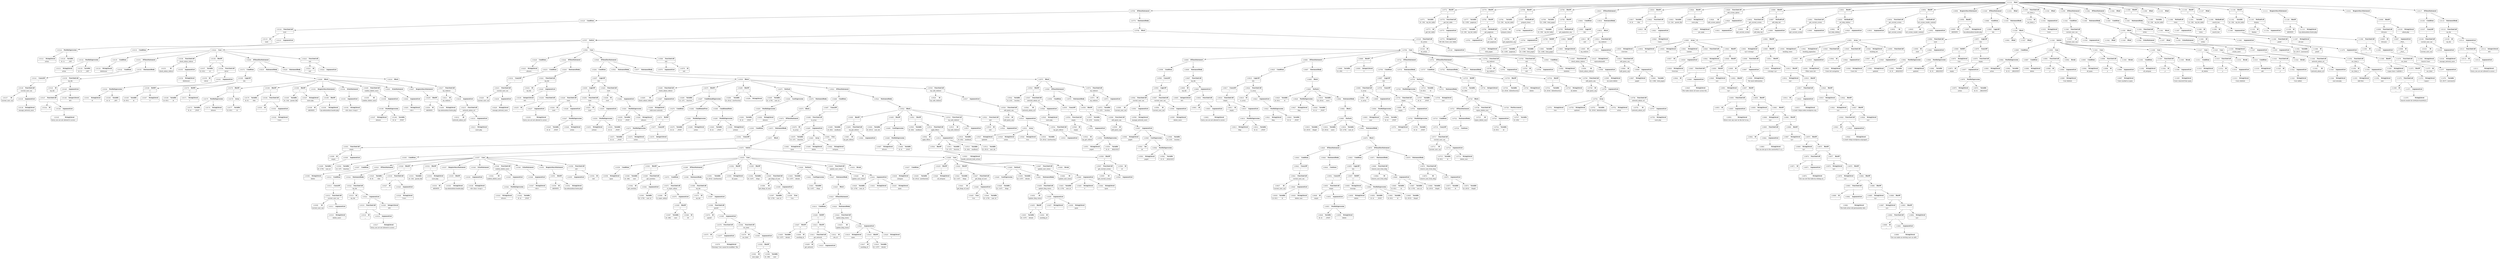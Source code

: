 digraph ast {
node [shape=none];
110593 [label=<<TABLE border='1' cellspacing='0' cellpadding='10' style='rounded' ><TR><TD border='0'>110593</TD><TD border='0'><B>LogicOP</B></TD></TR><HR/><TR><TD border='0' cellpadding='5' colspan='2'>&amp;&amp;</TD></TR></TABLE>>];
110593 -> 110592 [weight=2];
110593 -> 110597 [weight=2];
110592 [label=<<TABLE border='1' cellspacing='0' cellpadding='10' style='rounded' ><TR><TD border='0'>110592</TD><TD border='0'><B>FunctionCall</B></TD></TR><HR/><TR><TD border='0' cellpadding='5' colspan='2'>current_user_can</TD></TR></TABLE>>];
110592 -> 110589 [weight=2];
110592 -> 110591 [weight=2];
110595 [label=<<TABLE border='1' cellspacing='0' cellpadding='10' style='rounded' ><TR><TD border='0'>110595</TD><TD border='0'><B>StringLiteral</B></TD></TR><HR/><TR><TD border='0' cellpadding='5' colspan='2'>delete_users</TD></TR></TABLE>>];
110594 [label=<<TABLE border='1' cellspacing='0' cellpadding='10' style='rounded' ><TR><TD border='0'>110594</TD><TD border='0'><B>Id</B></TD></TR><HR/><TR><TD border='0' cellpadding='5' colspan='2'>current_user_can</TD></TR></TABLE>>];
110597 [label=<<TABLE border='1' cellspacing='0' cellpadding='10' style='rounded' ><TR><TD border='0'>110597</TD><TD border='0'><B>FunctionCall</B></TD></TR><HR/><TR><TD border='0' cellpadding='5' colspan='2'>current_user_can</TD></TR></TABLE>>];
110597 -> 110594 [weight=2];
110597 -> 110596 [weight=2];
110596 [label=<<TABLE border='1' cellspacing='0' cellpadding='10' style='rounded' ><TR><TD border='0'>110596</TD><TD border='0'><B>ArgumentList</B></TD></TR></TABLE>>];
110596 -> 110595 [weight=2];
110599 [label=<<TABLE border='1' cellspacing='0' cellpadding='10' style='rounded' ><TR><TD border='0'>110599</TD><TD border='0'><B>Condition</B></TD></TR></TABLE>>];
110599 -> 110598 [weight=2];
110598 [label=<<TABLE border='1' cellspacing='0' cellpadding='10' style='rounded' ><TR><TD border='0'>110598</TD><TD border='0'><B>UnaryOP</B></TD></TR><HR/><TR><TD border='0' cellpadding='5' colspan='2'>!</TD></TR></TABLE>>];
110598 -> 110593 [weight=2];
110601 [label=<<TABLE border='1' cellspacing='0' cellpadding='10' style='rounded' ><TR><TD border='0'>110601</TD><TD border='0'><B>Id</B></TD></TR><HR/><TR><TD border='0' cellpadding='5' colspan='2'>__</TD></TR></TABLE>>];
110600 [label=<<TABLE border='1' cellspacing='0' cellpadding='10' style='rounded' ><TR><TD border='0'>110600</TD><TD border='0'><B>Id</B></TD></TR><HR/><TR><TD border='0' cellpadding='5' colspan='2'>wp_die</TD></TR></TABLE>>];
110603 [label=<<TABLE border='1' cellspacing='0' cellpadding='10' style='rounded' ><TR><TD border='0'>110603</TD><TD border='0'><B>ArgumentList</B></TD></TR></TABLE>>];
110603 -> 110602 [weight=2];
110602 [label=<<TABLE border='1' cellspacing='0' cellpadding='10' style='rounded' ><TR><TD border='0'>110602</TD><TD border='0'><B>StringLiteral</B></TD></TR><HR/><TR><TD border='0' cellpadding='5' colspan='2'>Sorry, you are not allowed to access ...</TD></TR></TABLE>>];
110605 [label=<<TABLE border='1' cellspacing='0' cellpadding='10' style='rounded' ><TR><TD border='0'>110605</TD><TD border='0'><B>IntegerLiteral</B></TD></TR><HR/><TR><TD border='0' cellpadding='5' colspan='2'>403</TD></TR></TABLE>>];
110604 [label=<<TABLE border='1' cellspacing='0' cellpadding='10' style='rounded' ><TR><TD border='0'>110604</TD><TD border='0'><B>FunctionCall</B></TD></TR><HR/><TR><TD border='0' cellpadding='5' colspan='2'>__</TD></TR></TABLE>>];
110604 -> 110601 [weight=2];
110604 -> 110603 [weight=2];
110607 [label=<<TABLE border='1' cellspacing='0' cellpadding='10' style='rounded' ><TR><TD border='0'>110607</TD><TD border='0'><B>FunctionCall</B></TD></TR><HR/><TR><TD border='0' cellpadding='5' colspan='2'>wp_die</TD></TR></TABLE>>];
110607 -> 110600 [weight=2];
110607 -> 110606 [weight=2];
110606 [label=<<TABLE border='1' cellspacing='0' cellpadding='10' style='rounded' ><TR><TD border='0'>110606</TD><TD border='0'><B>ArgumentList</B></TD></TR></TABLE>>];
110606 -> 110604 [weight=2];
110606 -> 110605 [weight=2];
110609 [label=<<TABLE border='1' cellspacing='0' cellpadding='10' style='rounded' ><TR><TD border='0'>110609</TD><TD border='0'><B>StatementBody</B></TD></TR></TABLE>>];
110609 -> 110607 [weight=2];
110608 [label=<<TABLE border='1' cellspacing='0' cellpadding='10' style='rounded' ><TR><TD border='0'>110608</TD><TD border='0'><B>IfThenStatement</B></TD></TR></TABLE>>];
110608 -> 110599 [weight=2];
110608 -> 110609 [weight=2];
110611 [label=<<TABLE border='1' cellspacing='0' cellpadding='10' style='rounded' ><TR><TD border='0'>110611</TD><TD border='0'><B>Id</B></TD></TR><HR/><TR><TD border='0' cellpadding='5' colspan='2'>empty</TD></TR></TABLE>>];
110613 [label=<<TABLE border='1' cellspacing='0' cellpadding='10' style='rounded' ><TR><TD border='0'>110613</TD><TD border='0'><B>StringLiteral</B></TD></TR><HR/><TR><TD border='0' cellpadding='5' colspan='2'>blog</TD></TR></TABLE>>];
110612 [label=<<TABLE border='1' cellspacing='0' cellpadding='10' style='rounded' ><TR><TD border='0'>110612</TD><TD border='0'><B>Variable</B></TD></TR><HR/><TR><TD border='0' cellpadding='5'>(0, 4)</TD><TD border='0' cellpadding='5'>_POST</TD></TR></TABLE>>];
110615 [label=<<TABLE border='1' cellspacing='0' cellpadding='10' style='rounded' ><TR><TD border='0'>110615</TD><TD border='0'><B>ArgumentList</B></TD></TR></TABLE>>];
110615 -> 110614 [weight=2];
110614 [label=<<TABLE border='1' cellspacing='0' cellpadding='10' style='rounded' ><TR><TD border='0'>110614</TD><TD border='0'><B>PostfixExpression</B></TD></TR></TABLE>>];
110614 -> 110612 [weight=2];
110614 -> 110613 [weight=2];
110617 [label=<<TABLE border='1' cellspacing='0' cellpadding='10' style='rounded' ><TR><TD border='0'>110617</TD><TD border='0'><B>UnaryOP</B></TD></TR><HR/><TR><TD border='0' cellpadding='5' colspan='2'>!</TD></TR></TABLE>>];
110617 -> 110616 [weight=2];
110616 [label=<<TABLE border='1' cellspacing='0' cellpadding='10' style='rounded' ><TR><TD border='0'>110616</TD><TD border='0'><B>FunctionCall</B></TD></TR><HR/><TR><TD border='0' cellpadding='5' colspan='2'>empty</TD></TR></TABLE>>];
110616 -> 110611 [weight=2];
110616 -> 110615 [weight=2];
110619 [label=<<TABLE border='1' cellspacing='0' cellpadding='10' style='rounded' ><TR><TD border='0'>110619</TD><TD border='0'><B>Id</B></TD></TR><HR/><TR><TD border='0' cellpadding='5' colspan='2'>is_array</TD></TR></TABLE>>];
110618 [label=<<TABLE border='1' cellspacing='0' cellpadding='10' style='rounded' ><TR><TD border='0'>110618</TD><TD border='0'><B>LogicOP</B></TD></TR><HR/><TR><TD border='0' cellpadding='5' colspan='2'>&amp;&amp;</TD></TR></TABLE>>];
110618 -> 110617 [weight=2];
110618 -> 110624 [weight=2];
110621 [label=<<TABLE border='1' cellspacing='0' cellpadding='10' style='rounded' ><TR><TD border='0'>110621</TD><TD border='0'><B>StringLiteral</B></TD></TR><HR/><TR><TD border='0' cellpadding='5' colspan='2'>blog</TD></TR></TABLE>>];
110620 [label=<<TABLE border='1' cellspacing='0' cellpadding='10' style='rounded' ><TR><TD border='0'>110620</TD><TD border='0'><B>Variable</B></TD></TR><HR/><TR><TD border='0' cellpadding='5'>(0, 4)</TD><TD border='0' cellpadding='5'>_POST</TD></TR></TABLE>>];
110623 [label=<<TABLE border='1' cellspacing='0' cellpadding='10' style='rounded' ><TR><TD border='0'>110623</TD><TD border='0'><B>ArgumentList</B></TD></TR></TABLE>>];
110623 -> 110622 [weight=2];
110622 [label=<<TABLE border='1' cellspacing='0' cellpadding='10' style='rounded' ><TR><TD border='0'>110622</TD><TD border='0'><B>PostfixExpression</B></TD></TR></TABLE>>];
110622 -> 110620 [weight=2];
110622 -> 110621 [weight=2];
110625 [label=<<TABLE border='1' cellspacing='0' cellpadding='10' style='rounded' ><TR><TD border='0'>110625</TD><TD border='0'><B>Condition</B></TD></TR></TABLE>>];
110625 -> 110618 [weight=2];
110624 [label=<<TABLE border='1' cellspacing='0' cellpadding='10' style='rounded' ><TR><TD border='0'>110624</TD><TD border='0'><B>FunctionCall</B></TD></TR><HR/><TR><TD border='0' cellpadding='5' colspan='2'>is_array</TD></TR></TABLE>>];
110624 -> 110619 [weight=2];
110624 -> 110623 [weight=2];
110627 [label=<<TABLE border='1' cellspacing='0' cellpadding='10' style='rounded' ><TR><TD border='0'>110627</TD><TD border='0'><B>StringLiteral</B></TD></TR><HR/><TR><TD border='0' cellpadding='5' colspan='2'>blog</TD></TR></TABLE>>];
110626 [label=<<TABLE border='1' cellspacing='0' cellpadding='10' style='rounded' ><TR><TD border='0'>110626</TD><TD border='0'><B>Variable</B></TD></TR><HR/><TR><TD border='0' cellpadding='5'>(0, 4)</TD><TD border='0' cellpadding='5'>_POST</TD></TR></TABLE>>];
110629 [label=<<TABLE border='1' cellspacing='0' cellpadding='10' style='rounded' ><TR><TD border='0'>110629</TD><TD border='0'><B>Variable</B></TD></TR><HR/><TR><TD border='0' cellpadding='5'>(0, 831)</TD><TD border='0' cellpadding='5'>id</TD></TR></TABLE>>];
110628 [label=<<TABLE border='1' cellspacing='0' cellpadding='10' style='rounded' ><TR><TD border='0'>110628</TD><TD border='0'><B>PostfixExpression</B></TD></TR></TABLE>>];
110628 -> 110626 [weight=2];
110628 -> 110627 [weight=2];
110630 [label=<<TABLE border='1' cellspacing='0' cellpadding='10' style='rounded' ><TR><TD border='0'>110630</TD><TD border='0'><B>Variable</B></TD></TR><HR/><TR><TD border='0' cellpadding='5'>(0, 2514)</TD><TD border='0' cellpadding='5'>users</TD></TR></TABLE>>];
110633 [label=<<TABLE border='1' cellspacing='0' cellpadding='10' style='rounded' ><TR><TD border='0'>110633</TD><TD border='0'><B>Variable</B></TD></TR><HR/><TR><TD border='0' cellpadding='5'>(0, 2515)</TD><TD border='0' cellpadding='5'>blogid</TD></TR></TABLE>>];
110632 [label=<<TABLE border='1' cellspacing='0' cellpadding='10' style='rounded' ><TR><TD border='0'>110632</TD><TD border='0'><B>Variable</B></TD></TR><HR/><TR><TD border='0' cellpadding='5'>(0, 2514)</TD><TD border='0' cellpadding='5'>users</TD></TR></TABLE>>];
110634 [label=<<TABLE border='1' cellspacing='0' cellpadding='10' style='rounded' ><TR><TD border='0'>110634</TD><TD border='0'><B>Variable</B></TD></TR><HR/><TR><TD border='0' cellpadding='5'>(0, 1178)</TD><TD border='0' cellpadding='5'>user_id</TD></TR></TABLE>>];
110637 [label=<<TABLE border='1' cellspacing='0' cellpadding='10' style='rounded' ><TR><TD border='0'>110637</TD><TD border='0'><B>Id</B></TD></TR><HR/><TR><TD border='0' cellpadding='5' colspan='2'>current_user_can</TD></TR></TABLE>>];
110639 [label=<<TABLE border='1' cellspacing='0' cellpadding='10' style='rounded' ><TR><TD border='0'>110639</TD><TD border='0'><B>Variable</B></TD></TR><HR/><TR><TD border='0' cellpadding='5'>(0, 831)</TD><TD border='0' cellpadding='5'>id</TD></TR></TABLE>>];
110638 [label=<<TABLE border='1' cellspacing='0' cellpadding='10' style='rounded' ><TR><TD border='0'>110638</TD><TD border='0'><B>StringLiteral</B></TD></TR><HR/><TR><TD border='0' cellpadding='5' colspan='2'>delete_user</TD></TR></TABLE>>];
110641 [label=<<TABLE border='1' cellspacing='0' cellpadding='10' style='rounded' ><TR><TD border='0'>110641</TD><TD border='0'><B>FunctionCall</B></TD></TR><HR/><TR><TD border='0' cellpadding='5' colspan='2'>current_user_can</TD></TR></TABLE>>];
110641 -> 110637 [weight=2];
110641 -> 110640 [weight=2];
110640 [label=<<TABLE border='1' cellspacing='0' cellpadding='10' style='rounded' ><TR><TD border='0'>110640</TD><TD border='0'><B>ArgumentList</B></TD></TR></TABLE>>];
110640 -> 110638 [weight=2];
110640 -> 110639 [weight=2];
110643 [label=<<TABLE border='1' cellspacing='0' cellpadding='10' style='rounded' ><TR><TD border='0'>110643</TD><TD border='0'><B>Condition</B></TD></TR></TABLE>>];
110643 -> 110642 [weight=2];
110642 [label=<<TABLE border='1' cellspacing='0' cellpadding='10' style='rounded' ><TR><TD border='0'>110642</TD><TD border='0'><B>UnaryOP</B></TD></TR><HR/><TR><TD border='0' cellpadding='5' colspan='2'>!</TD></TR></TABLE>>];
110642 -> 110641 [weight=2];
110645 [label=<<TABLE border='1' cellspacing='0' cellpadding='10' style='rounded' ><TR><TD border='0'>110645</TD><TD border='0'><B>IfThenStatement</B></TD></TR></TABLE>>];
110645 -> 110643 [weight=2];
110645 -> 110646 [weight=2];
110644 [label=<<TABLE border='1' cellspacing='0' cellpadding='10' style='rounded' ><TR><TD border='0'>110644</TD><TD border='0'><B>Continue</B></TD></TR></TABLE>>];
110646 [label=<<TABLE border='1' cellspacing='0' cellpadding='10' style='rounded' ><TR><TD border='0'>110646</TD><TD border='0'><B>StatementBody</B></TD></TR></TABLE>>];
110646 -> 110644 [weight=2];
110649 [label=<<TABLE border='1' cellspacing='0' cellpadding='10' style='rounded' ><TR><TD border='0'>110649</TD><TD border='0'><B>Variable</B></TD></TR><HR/><TR><TD border='0' cellpadding='5'>(0, 4)</TD><TD border='0' cellpadding='5'>_POST</TD></TR></TABLE>>];
110648 [label=<<TABLE border='1' cellspacing='0' cellpadding='10' style='rounded' ><TR><TD border='0'>110648</TD><TD border='0'><B>Id</B></TD></TR><HR/><TR><TD border='0' cellpadding='5' colspan='2'>empty</TD></TR></TABLE>>];
110651 [label=<<TABLE border='1' cellspacing='0' cellpadding='10' style='rounded' ><TR><TD border='0'>110651</TD><TD border='0'><B>PostfixExpression</B></TD></TR></TABLE>>];
110651 -> 110649 [weight=2];
110651 -> 110650 [weight=2];
110650 [label=<<TABLE border='1' cellspacing='0' cellpadding='10' style='rounded' ><TR><TD border='0'>110650</TD><TD border='0'><B>StringLiteral</B></TD></TR><HR/><TR><TD border='0' cellpadding='5' colspan='2'>delete</TD></TR></TABLE>>];
110653 [label=<<TABLE border='1' cellspacing='0' cellpadding='10' style='rounded' ><TR><TD border='0'>110653</TD><TD border='0'><B>FunctionCall</B></TD></TR><HR/><TR><TD border='0' cellpadding='5' colspan='2'>empty</TD></TR></TABLE>>];
110653 -> 110648 [weight=2];
110653 -> 110652 [weight=2];
110652 [label=<<TABLE border='1' cellspacing='0' cellpadding='10' style='rounded' ><TR><TD border='0'>110652</TD><TD border='0'><B>ArgumentList</B></TD></TR></TABLE>>];
110652 -> 110651 [weight=2];
110655 [label=<<TABLE border='1' cellspacing='0' cellpadding='10' style='rounded' ><TR><TD border='0'>110655</TD><TD border='0'><B>LogicOP</B></TD></TR><HR/><TR><TD border='0' cellpadding='5' colspan='2'>&amp;&amp;</TD></TR></TABLE>>];
110655 -> 110654 [weight=2];
110655 -> 110657 [weight=2];
110654 [label=<<TABLE border='1' cellspacing='0' cellpadding='10' style='rounded' ><TR><TD border='0'>110654</TD><TD border='0'><B>UnaryOP</B></TD></TR><HR/><TR><TD border='0' cellpadding='5' colspan='2'>!</TD></TR></TABLE>>];
110654 -> 110653 [weight=2];
110657 [label=<<TABLE border='1' cellspacing='0' cellpadding='10' style='rounded' ><TR><TD border='0'>110657</TD><TD border='0'><B>RelOP</B></TD></TR><HR/><TR><TD border='0' cellpadding='5' colspan='2'>==</TD></TR></TABLE>>];
110657 -> 110656 [weight=2];
110657 -> 110662 [weight=2];
110656 [label=<<TABLE border='1' cellspacing='0' cellpadding='10' style='rounded' ><TR><TD border='0'>110656</TD><TD border='0'><B>StringLiteral</B></TD></TR><HR/><TR><TD border='0' cellpadding='5' colspan='2'>reassign</TD></TR></TABLE>>];
110659 [label=<<TABLE border='1' cellspacing='0' cellpadding='10' style='rounded' ><TR><TD border='0'>110659</TD><TD border='0'><B>StringLiteral</B></TD></TR><HR/><TR><TD border='0' cellpadding='5' colspan='2'>delete</TD></TR></TABLE>>];
110658 [label=<<TABLE border='1' cellspacing='0' cellpadding='10' style='rounded' ><TR><TD border='0'>110658</TD><TD border='0'><B>Variable</B></TD></TR><HR/><TR><TD border='0' cellpadding='5'>(0, 4)</TD><TD border='0' cellpadding='5'>_POST</TD></TR></TABLE>>];
110661 [label=<<TABLE border='1' cellspacing='0' cellpadding='10' style='rounded' ><TR><TD border='0'>110661</TD><TD border='0'><B>Variable</B></TD></TR><HR/><TR><TD border='0' cellpadding='5'>(0, 831)</TD><TD border='0' cellpadding='5'>id</TD></TR></TABLE>>];
110660 [label=<<TABLE border='1' cellspacing='0' cellpadding='10' style='rounded' ><TR><TD border='0'>110660</TD><TD border='0'><B>Variable</B></TD></TR><HR/><TR><TD border='0' cellpadding='5'>(0, 2515)</TD><TD border='0' cellpadding='5'>blogid</TD></TR></TABLE>>];
110663 [label=<<TABLE border='1' cellspacing='0' cellpadding='10' style='rounded' ><TR><TD border='0'>110663</TD><TD border='0'><B>Condition</B></TD></TR></TABLE>>];
110663 -> 110655 [weight=2];
110662 [label=<<TABLE border='1' cellspacing='0' cellpadding='10' style='rounded' ><TR><TD border='0'>110662</TD><TD border='0'><B>PostfixExpression</B></TD></TR></TABLE>>];
110662 -> 110658 [weight=2];
110662 -> 110659 [weight=2];
110662 -> 110660 [weight=2];
110662 -> 110661 [weight=2];
110665 [label=<<TABLE border='1' cellspacing='0' cellpadding='10' style='rounded' ><TR><TD border='0'>110665</TD><TD border='0'><B>Variable</B></TD></TR><HR/><TR><TD border='0' cellpadding='5'>(0, 831)</TD><TD border='0' cellpadding='5'>id</TD></TR></TABLE>>];
110664 [label=<<TABLE border='1' cellspacing='0' cellpadding='10' style='rounded' ><TR><TD border='0'>110664</TD><TD border='0'><B>Id</B></TD></TR><HR/><TR><TD border='0' cellpadding='5' colspan='2'>remove_user_from_blog</TD></TR></TABLE>>];
110667 [label=<<TABLE border='1' cellspacing='0' cellpadding='10' style='rounded' ><TR><TD border='0'>110667</TD><TD border='0'><B>Variable</B></TD></TR><HR/><TR><TD border='0' cellpadding='5'>(0, 1178)</TD><TD border='0' cellpadding='5'>user_id</TD></TR></TABLE>>];
110666 [label=<<TABLE border='1' cellspacing='0' cellpadding='10' style='rounded' ><TR><TD border='0'>110666</TD><TD border='0'><B>Variable</B></TD></TR><HR/><TR><TD border='0' cellpadding='5'>(0, 2515)</TD><TD border='0' cellpadding='5'>blogid</TD></TR></TABLE>>];
110669 [label=<<TABLE border='1' cellspacing='0' cellpadding='10' style='rounded' ><TR><TD border='0'>110669</TD><TD border='0'><B>FunctionCall</B></TD></TR><HR/><TR><TD border='0' cellpadding='5' colspan='2'>remove_user_from_blog</TD></TR></TABLE>>];
110669 -> 110664 [weight=2];
110669 -> 110668 [weight=2];
110668 [label=<<TABLE border='1' cellspacing='0' cellpadding='10' style='rounded' ><TR><TD border='0'>110668</TD><TD border='0'><B>ArgumentList</B></TD></TR></TABLE>>];
110668 -> 110665 [weight=2];
110668 -> 110666 [weight=2];
110668 -> 110667 [weight=2];
110671 [label=<<TABLE border='1' cellspacing='0' cellpadding='10' style='rounded' ><TR><TD border='0'>110671</TD><TD border='0'><B>StatementBody</B></TD></TR></TABLE>>];
110671 -> 110669 [weight=2];
110670 [label=<<TABLE border='1' cellspacing='0' cellpadding='10' style='rounded' ><TR><TD border='0'>110670</TD><TD border='0'><B>IfThenElseStatement</B></TD></TR></TABLE>>];
110670 -> 110663 [weight=2];
110670 -> 110671 [weight=2];
110670 -> 110678 [weight=2];
110673 [label=<<TABLE border='1' cellspacing='0' cellpadding='10' style='rounded' ><TR><TD border='0'>110673</TD><TD border='0'><B>Variable</B></TD></TR><HR/><TR><TD border='0' cellpadding='5'>(0, 831)</TD><TD border='0' cellpadding='5'>id</TD></TR></TABLE>>];
110672 [label=<<TABLE border='1' cellspacing='0' cellpadding='10' style='rounded' ><TR><TD border='0'>110672</TD><TD border='0'><B>Id</B></TD></TR><HR/><TR><TD border='0' cellpadding='5' colspan='2'>remove_user_from_blog</TD></TR></TABLE>>];
110675 [label=<<TABLE border='1' cellspacing='0' cellpadding='10' style='rounded' ><TR><TD border='0'>110675</TD><TD border='0'><B>ArgumentList</B></TD></TR></TABLE>>];
110675 -> 110673 [weight=2];
110675 -> 110674 [weight=2];
110674 [label=<<TABLE border='1' cellspacing='0' cellpadding='10' style='rounded' ><TR><TD border='0'>110674</TD><TD border='0'><B>Variable</B></TD></TR><HR/><TR><TD border='0' cellpadding='5'>(0, 2515)</TD><TD border='0' cellpadding='5'>blogid</TD></TR></TABLE>>];
110676 [label=<<TABLE border='1' cellspacing='0' cellpadding='10' style='rounded' ><TR><TD border='0'>110676</TD><TD border='0'><B>FunctionCall</B></TD></TR><HR/><TR><TD border='0' cellpadding='5' colspan='2'>remove_user_from_blog</TD></TR></TABLE>>];
110676 -> 110672 [weight=2];
110676 -> 110675 [weight=2];
110679 [label=<<TABLE border='1' cellspacing='0' cellpadding='10' style='rounded' ><TR><TD border='0'>110679</TD><TD border='0'><B>Block</B></TD></TR></TABLE>>];
110679 -> 110645 [weight=2];
110679 -> 110670 [weight=2];
110678 [label=<<TABLE border='1' cellspacing='0' cellpadding='10' style='rounded' ><TR><TD border='0'>110678</TD><TD border='0'><B>StatementBody</B></TD></TR></TABLE>>];
110678 -> 110676 [weight=2];
110681 [label=<<TABLE border='1' cellspacing='0' cellpadding='10' style='rounded' ><TR><TD border='0'>110681</TD><TD border='0'><B>StatementBody</B></TD></TR></TABLE>>];
110681 -> 110679 [weight=2];
110680 [label=<<TABLE border='1' cellspacing='0' cellpadding='10' style='rounded' ><TR><TD border='0'>110680</TD><TD border='0'><B>ForEach</B></TD></TR></TABLE>>];
110680 -> 110632 [weight=2];
110680 -> 110633 [weight=2];
110680 -> 110634 [weight=2];
110680 -> 110681 [weight=2];
110683 [label=<<TABLE border='1' cellspacing='0' cellpadding='10' style='rounded' ><TR><TD border='0'>110683</TD><TD border='0'><B>ForEach</B></TD></TR></TABLE>>];
110683 -> 110628 [weight=2];
110683 -> 110629 [weight=2];
110683 -> 110630 [weight=2];
110683 -> 110684 [weight=2];
110682 [label=<<TABLE border='1' cellspacing='0' cellpadding='10' style='rounded' ><TR><TD border='0'>110682</TD><TD border='0'><B>Block</B></TD></TR></TABLE>>];
110682 -> 110680 [weight=2];
110685 [label=<<TABLE border='1' cellspacing='0' cellpadding='10' style='rounded' ><TR><TD border='0'>110685</TD><TD border='0'><B>Block</B></TD></TR></TABLE>>];
110685 -> 110683 [weight=2];
110684 [label=<<TABLE border='1' cellspacing='0' cellpadding='10' style='rounded' ><TR><TD border='0'>110684</TD><TD border='0'><B>StatementBody</B></TD></TR></TABLE>>];
110684 -> 110682 [weight=2];
110687 [label=<<TABLE border='1' cellspacing='0' cellpadding='10' style='rounded' ><TR><TD border='0'>110687</TD><TD border='0'><B>StatementBody</B></TD></TR></TABLE>>];
110687 -> 110685 [weight=2];
110686 [label=<<TABLE border='1' cellspacing='0' cellpadding='10' style='rounded' ><TR><TD border='0'>110686</TD><TD border='0'><B>IfThenStatement</B></TD></TR></TABLE>>];
110686 -> 110625 [weight=2];
110686 -> 110687 [weight=2];
110689 [label=<<TABLE border='1' cellspacing='0' cellpadding='10' style='rounded' ><TR><TD border='0'>110689</TD><TD border='0'><B>BinOP</B></TD></TR><HR/><TR><TD border='0' cellpadding='5' colspan='2'>=</TD></TR></TABLE>>];
110689 -> 110688 [weight=2];
110689 -> 110690 [weight=2];
110688 [label=<<TABLE border='1' cellspacing='0' cellpadding='10' style='rounded' ><TR><TD border='0'>110688</TD><TD border='0'><B>Variable</B></TD></TR><HR/><TR><TD border='0' cellpadding='5'>(0, 250)</TD><TD border='0' cellpadding='5'>i</TD></TR></TABLE>>];
110691 [label=<<TABLE border='1' cellspacing='0' cellpadding='10' style='rounded' ><TR><TD border='0'>110691</TD><TD border='0'><B>Id</B></TD></TR><HR/><TR><TD border='0' cellpadding='5' colspan='2'>is_array</TD></TR></TABLE>>];
110690 [label=<<TABLE border='1' cellspacing='0' cellpadding='10' style='rounded' ><TR><TD border='0'>110690</TD><TD border='0'><B>IntegerLiteral</B></TD></TR><HR/><TR><TD border='0' cellpadding='5' colspan='2'>0</TD></TR></TABLE>>];
110693 [label=<<TABLE border='1' cellspacing='0' cellpadding='10' style='rounded' ><TR><TD border='0'>110693</TD><TD border='0'><B>StringLiteral</B></TD></TR><HR/><TR><TD border='0' cellpadding='5' colspan='2'>user</TD></TR></TABLE>>];
110692 [label=<<TABLE border='1' cellspacing='0' cellpadding='10' style='rounded' ><TR><TD border='0'>110692</TD><TD border='0'><B>Variable</B></TD></TR><HR/><TR><TD border='0' cellpadding='5'>(0, 4)</TD><TD border='0' cellpadding='5'>_POST</TD></TR></TABLE>>];
110695 [label=<<TABLE border='1' cellspacing='0' cellpadding='10' style='rounded' ><TR><TD border='0'>110695</TD><TD border='0'><B>ArgumentList</B></TD></TR></TABLE>>];
110695 -> 110694 [weight=2];
110694 [label=<<TABLE border='1' cellspacing='0' cellpadding='10' style='rounded' ><TR><TD border='0'>110694</TD><TD border='0'><B>PostfixExpression</B></TD></TR></TABLE>>];
110694 -> 110692 [weight=2];
110694 -> 110693 [weight=2];
110697 [label=<<TABLE border='1' cellspacing='0' cellpadding='10' style='rounded' ><TR><TD border='0'>110697</TD><TD border='0'><B>LogicOP</B></TD></TR><HR/><TR><TD border='0' cellpadding='5' colspan='2'>&amp;&amp;</TD></TR></TABLE>>];
110697 -> 110696 [weight=2];
110697 -> 110705 [weight=2];
110696 [label=<<TABLE border='1' cellspacing='0' cellpadding='10' style='rounded' ><TR><TD border='0'>110696</TD><TD border='0'><B>FunctionCall</B></TD></TR><HR/><TR><TD border='0' cellpadding='5' colspan='2'>is_array</TD></TR></TABLE>>];
110696 -> 110691 [weight=2];
110696 -> 110695 [weight=2];
110699 [label=<<TABLE border='1' cellspacing='0' cellpadding='10' style='rounded' ><TR><TD border='0'>110699</TD><TD border='0'><B>Id</B></TD></TR><HR/><TR><TD border='0' cellpadding='5' colspan='2'>empty</TD></TR></TABLE>>];
110701 [label=<<TABLE border='1' cellspacing='0' cellpadding='10' style='rounded' ><TR><TD border='0'>110701</TD><TD border='0'><B>StringLiteral</B></TD></TR><HR/><TR><TD border='0' cellpadding='5' colspan='2'>user</TD></TR></TABLE>>];
110700 [label=<<TABLE border='1' cellspacing='0' cellpadding='10' style='rounded' ><TR><TD border='0'>110700</TD><TD border='0'><B>Variable</B></TD></TR><HR/><TR><TD border='0' cellpadding='5'>(0, 4)</TD><TD border='0' cellpadding='5'>_POST</TD></TR></TABLE>>];
110703 [label=<<TABLE border='1' cellspacing='0' cellpadding='10' style='rounded' ><TR><TD border='0'>110703</TD><TD border='0'><B>ArgumentList</B></TD></TR></TABLE>>];
110703 -> 110702 [weight=2];
110702 [label=<<TABLE border='1' cellspacing='0' cellpadding='10' style='rounded' ><TR><TD border='0'>110702</TD><TD border='0'><B>PostfixExpression</B></TD></TR></TABLE>>];
110702 -> 110700 [weight=2];
110702 -> 110701 [weight=2];
110705 [label=<<TABLE border='1' cellspacing='0' cellpadding='10' style='rounded' ><TR><TD border='0'>110705</TD><TD border='0'><B>UnaryOP</B></TD></TR><HR/><TR><TD border='0' cellpadding='5' colspan='2'>!</TD></TR></TABLE>>];
110705 -> 110704 [weight=2];
110704 [label=<<TABLE border='1' cellspacing='0' cellpadding='10' style='rounded' ><TR><TD border='0'>110704</TD><TD border='0'><B>FunctionCall</B></TD></TR><HR/><TR><TD border='0' cellpadding='5' colspan='2'>empty</TD></TR></TABLE>>];
110704 -> 110699 [weight=2];
110704 -> 110703 [weight=2];
110707 [label=<<TABLE border='1' cellspacing='0' cellpadding='10' style='rounded' ><TR><TD border='0'>110707</TD><TD border='0'><B>Variable</B></TD></TR><HR/><TR><TD border='0' cellpadding='5'>(0, 4)</TD><TD border='0' cellpadding='5'>_POST</TD></TR></TABLE>>];
110706 [label=<<TABLE border='1' cellspacing='0' cellpadding='10' style='rounded' ><TR><TD border='0'>110706</TD><TD border='0'><B>Condition</B></TD></TR></TABLE>>];
110706 -> 110697 [weight=2];
110709 [label=<<TABLE border='1' cellspacing='0' cellpadding='10' style='rounded' ><TR><TD border='0'>110709</TD><TD border='0'><B>PostfixExpression</B></TD></TR></TABLE>>];
110709 -> 110707 [weight=2];
110709 -> 110708 [weight=2];
110708 [label=<<TABLE border='1' cellspacing='0' cellpadding='10' style='rounded' ><TR><TD border='0'>110708</TD><TD border='0'><B>StringLiteral</B></TD></TR><HR/><TR><TD border='0' cellpadding='5' colspan='2'>user</TD></TR></TABLE>>];
110710 [label=<<TABLE border='1' cellspacing='0' cellpadding='10' style='rounded' ><TR><TD border='0'>110710</TD><TD border='0'><B>Variable</B></TD></TR><HR/><TR><TD border='0' cellpadding='5'>(0, 831)</TD><TD border='0' cellpadding='5'>id</TD></TR></TABLE>>];
110713 [label=<<TABLE border='1' cellspacing='0' cellpadding='10' style='rounded' ><TR><TD border='0'>110713</TD><TD border='0'><B>Id</B></TD></TR><HR/><TR><TD border='0' cellpadding='5' colspan='2'>current_user_can</TD></TR></TABLE>>];
110715 [label=<<TABLE border='1' cellspacing='0' cellpadding='10' style='rounded' ><TR><TD border='0'>110715</TD><TD border='0'><B>Variable</B></TD></TR><HR/><TR><TD border='0' cellpadding='5'>(0, 831)</TD><TD border='0' cellpadding='5'>id</TD></TR></TABLE>>];
110714 [label=<<TABLE border='1' cellspacing='0' cellpadding='10' style='rounded' ><TR><TD border='0'>110714</TD><TD border='0'><B>StringLiteral</B></TD></TR><HR/><TR><TD border='0' cellpadding='5' colspan='2'>delete_user</TD></TR></TABLE>>];
110717 [label=<<TABLE border='1' cellspacing='0' cellpadding='10' style='rounded' ><TR><TD border='0'>110717</TD><TD border='0'><B>FunctionCall</B></TD></TR><HR/><TR><TD border='0' cellpadding='5' colspan='2'>current_user_can</TD></TR></TABLE>>];
110717 -> 110713 [weight=2];
110717 -> 110716 [weight=2];
110716 [label=<<TABLE border='1' cellspacing='0' cellpadding='10' style='rounded' ><TR><TD border='0'>110716</TD><TD border='0'><B>ArgumentList</B></TD></TR></TABLE>>];
110716 -> 110714 [weight=2];
110716 -> 110715 [weight=2];
110719 [label=<<TABLE border='1' cellspacing='0' cellpadding='10' style='rounded' ><TR><TD border='0'>110719</TD><TD border='0'><B>Condition</B></TD></TR></TABLE>>];
110719 -> 110718 [weight=2];
110718 [label=<<TABLE border='1' cellspacing='0' cellpadding='10' style='rounded' ><TR><TD border='0'>110718</TD><TD border='0'><B>UnaryOP</B></TD></TR><HR/><TR><TD border='0' cellpadding='5' colspan='2'>!</TD></TR></TABLE>>];
110718 -> 110717 [weight=2];
110721 [label=<<TABLE border='1' cellspacing='0' cellpadding='10' style='rounded' ><TR><TD border='0'>110721</TD><TD border='0'><B>IfThenStatement</B></TD></TR></TABLE>>];
110721 -> 110719 [weight=2];
110721 -> 110722 [weight=2];
110720 [label=<<TABLE border='1' cellspacing='0' cellpadding='10' style='rounded' ><TR><TD border='0'>110720</TD><TD border='0'><B>Continue</B></TD></TR></TABLE>>];
110723 [label=<<TABLE border='1' cellspacing='0' cellpadding='10' style='rounded' ><TR><TD border='0'>110723</TD><TD border='0'><B>Id</B></TD></TR><HR/><TR><TD border='0' cellpadding='5' colspan='2'>wpmu_delete_user</TD></TR></TABLE>>];
110722 [label=<<TABLE border='1' cellspacing='0' cellpadding='10' style='rounded' ><TR><TD border='0'>110722</TD><TD border='0'><B>StatementBody</B></TD></TR></TABLE>>];
110722 -> 110720 [weight=2];
110725 [label=<<TABLE border='1' cellspacing='0' cellpadding='10' style='rounded' ><TR><TD border='0'>110725</TD><TD border='0'><B>ArgumentList</B></TD></TR></TABLE>>];
110725 -> 110724 [weight=2];
110724 [label=<<TABLE border='1' cellspacing='0' cellpadding='10' style='rounded' ><TR><TD border='0'>110724</TD><TD border='0'><B>Variable</B></TD></TR><HR/><TR><TD border='0' cellpadding='5'>(0, 831)</TD><TD border='0' cellpadding='5'>id</TD></TR></TABLE>>];
110727 [label=<<TABLE border='1' cellspacing='0' cellpadding='10' style='rounded' ><TR><TD border='0'>110727</TD><TD border='0'><B>Variable</B></TD></TR><HR/><TR><TD border='0' cellpadding='5'>(0, 250)</TD><TD border='0' cellpadding='5'>i</TD></TR></TABLE>>];
110726 [label=<<TABLE border='1' cellspacing='0' cellpadding='10' style='rounded' ><TR><TD border='0'>110726</TD><TD border='0'><B>FunctionCall</B></TD></TR><HR/><TR><TD border='0' cellpadding='5' colspan='2'>wpmu_delete_user</TD></TR></TABLE>>];
110726 -> 110723 [weight=2];
110726 -> 110725 [weight=2];
110729 [label=<<TABLE border='1' cellspacing='0' cellpadding='10' style='rounded' ><TR><TD border='0'>110729</TD><TD border='0'><B>Block</B></TD></TR></TABLE>>];
110729 -> 110721 [weight=2];
110729 -> 110726 [weight=2];
110729 -> 110728 [weight=2];
110728 [label=<<TABLE border='1' cellspacing='0' cellpadding='10' style='rounded' ><TR><TD border='0'>110728</TD><TD border='0'><B>PostIncrement</B></TD></TR><HR/><TR><TD border='0' cellpadding='5' colspan='2'>++</TD></TR></TABLE>>];
110728 -> 110727 [weight=2];
110731 [label=<<TABLE border='1' cellspacing='0' cellpadding='10' style='rounded' ><TR><TD border='0'>110731</TD><TD border='0'><B>StatementBody</B></TD></TR></TABLE>>];
110731 -> 110729 [weight=2];
110730 [label=<<TABLE border='1' cellspacing='0' cellpadding='10' style='rounded' ><TR><TD border='0'>110730</TD><TD border='0'><B>ForEach</B></TD></TR></TABLE>>];
110730 -> 110709 [weight=2];
110730 -> 110710 [weight=2];
110730 -> 110731 [weight=2];
110733 [label=<<TABLE border='1' cellspacing='0' cellpadding='10' style='rounded' ><TR><TD border='0'>110733</TD><TD border='0'><B>StatementBody</B></TD></TR></TABLE>>];
110733 -> 110730 [weight=2];
110732 [label=<<TABLE border='1' cellspacing='0' cellpadding='10' style='rounded' ><TR><TD border='0'>110732</TD><TD border='0'><B>IfThenStatement</B></TD></TR></TABLE>>];
110732 -> 110706 [weight=2];
110732 -> 110733 [weight=2];
110735 [label=<<TABLE border='1' cellspacing='0' cellpadding='10' style='rounded' ><TR><TD border='0'>110735</TD><TD border='0'><B>RelOP</B></TD></TR><HR/><TR><TD border='0' cellpadding='5' colspan='2'>==</TD></TR></TABLE>>];
110735 -> 110734 [weight=2];
110735 -> 110736 [weight=2];
110734 [label=<<TABLE border='1' cellspacing='0' cellpadding='10' style='rounded' ><TR><TD border='0'>110734</TD><TD border='0'><B>Variable</B></TD></TR><HR/><TR><TD border='0' cellpadding='5'>(0, 250)</TD><TD border='0' cellpadding='5'>i</TD></TR></TABLE>>];
110737 [label=<<TABLE border='1' cellspacing='0' cellpadding='10' style='rounded' ><TR><TD border='0'>110737</TD><TD border='0'><B>Condition</B></TD></TR></TABLE>>];
110737 -> 110735 [weight=2];
110736 [label=<<TABLE border='1' cellspacing='0' cellpadding='10' style='rounded' ><TR><TD border='0'>110736</TD><TD border='0'><B>IntegerLiteral</B></TD></TR><HR/><TR><TD border='0' cellpadding='5' colspan='2'>1</TD></TR></TABLE>>];
110739 [label=<<TABLE border='1' cellspacing='0' cellpadding='10' style='rounded' ><TR><TD border='0'>110739</TD><TD border='0'><B>BinOP</B></TD></TR><HR/><TR><TD border='0' cellpadding='5' colspan='2'>=</TD></TR></TABLE>>];
110739 -> 110738 [weight=2];
110739 -> 110740 [weight=2];
110738 [label=<<TABLE border='1' cellspacing='0' cellpadding='10' style='rounded' ><TR><TD border='0'>110738</TD><TD border='0'><B>Variable</B></TD></TR><HR/><TR><TD border='0' cellpadding='5'>(0, 2516)</TD><TD border='0' cellpadding='5'>deletefunction</TD></TR></TABLE>>];
110741 [label=<<TABLE border='1' cellspacing='0' cellpadding='10' style='rounded' ><TR><TD border='0'>110741</TD><TD border='0'><B>IfThenElseStatement</B></TD></TR></TABLE>>];
110741 -> 110737 [weight=2];
110741 -> 110742 [weight=2];
110741 -> 110747 [weight=2];
110740 [label=<<TABLE border='1' cellspacing='0' cellpadding='10' style='rounded' ><TR><TD border='0'>110740</TD><TD border='0'><B>StringLiteral</B></TD></TR><HR/><TR><TD border='0' cellpadding='5' colspan='2'>delete</TD></TR></TABLE>>];
110743 [label=<<TABLE border='1' cellspacing='0' cellpadding='10' style='rounded' ><TR><TD border='0'>110743</TD><TD border='0'><B>Variable</B></TD></TR><HR/><TR><TD border='0' cellpadding='5'>(0, 2516)</TD><TD border='0' cellpadding='5'>deletefunction</TD></TR></TABLE>>];
110742 [label=<<TABLE border='1' cellspacing='0' cellpadding='10' style='rounded' ><TR><TD border='0'>110742</TD><TD border='0'><B>StatementBody</B></TD></TR></TABLE>>];
110742 -> 110739 [weight=2];
110745 [label=<<TABLE border='1' cellspacing='0' cellpadding='10' style='rounded' ><TR><TD border='0'>110745</TD><TD border='0'><B>StringLiteral</B></TD></TR><HR/><TR><TD border='0' cellpadding='5' colspan='2'>all_delete</TD></TR></TABLE>>];
110744 [label=<<TABLE border='1' cellspacing='0' cellpadding='10' style='rounded' ><TR><TD border='0'>110744</TD><TD border='0'><B>BinOP</B></TD></TR><HR/><TR><TD border='0' cellpadding='5' colspan='2'>=</TD></TR></TABLE>>];
110744 -> 110743 [weight=2];
110744 -> 110745 [weight=2];
110747 [label=<<TABLE border='1' cellspacing='0' cellpadding='10' style='rounded' ><TR><TD border='0'>110747</TD><TD border='0'><B>StatementBody</B></TD></TR></TABLE>>];
110747 -> 110744 [weight=2];
110749 [label=<<TABLE border='1' cellspacing='0' cellpadding='10' style='rounded' ><TR><TD border='0'>110749</TD><TD border='0'><B>Id</B></TD></TR><HR/><TR><TD border='0' cellpadding='5' colspan='2'>add_query_arg</TD></TR></TABLE>>];
110748 [label=<<TABLE border='1' cellspacing='0' cellpadding='10' style='rounded' ><TR><TD border='0'>110748</TD><TD border='0'><B>Id</B></TD></TR><HR/><TR><TD border='0' cellpadding='5' colspan='2'>wp_redirect</TD></TR></TABLE>>];
110751 [label=<<TABLE border='1' cellspacing='0' cellpadding='10' style='rounded' ><TR><TD border='0'>110751</TD><TD border='0'><B>StringLiteral</B></TD></TR><HR/><TR><TD border='0' cellpadding='5' colspan='2'>true</TD></TR></TABLE>>];
110750 [label=<<TABLE border='1' cellspacing='0' cellpadding='10' style='rounded' ><TR><TD border='0'>110750</TD><TD border='0'><B>StringLiteral</B></TD></TR><HR/><TR><TD border='0' cellpadding='5' colspan='2'>updated</TD></TR></TABLE>>];
110753 [label=<<TABLE border='1' cellspacing='0' cellpadding='10' style='rounded' ><TR><TD border='0'>110753</TD><TD border='0'><B>Variable</B></TD></TR><HR/><TR><TD border='0' cellpadding='5'>(0, 2516)</TD><TD border='0' cellpadding='5'>deletefunction</TD></TR></TABLE>>];
110752 [label=<<TABLE border='1' cellspacing='0' cellpadding='10' style='rounded' ><TR><TD border='0'>110752</TD><TD border='0'><B>StringLiteral</B></TD></TR><HR/><TR><TD border='0' cellpadding='5' colspan='2'>action</TD></TR></TABLE>>];
110755 [label=<<TABLE border='1' cellspacing='0' cellpadding='10' style='rounded' ><TR><TD border='0'>110755</TD><TD border='0'><B>Id</B></TD></TR><HR/><TR><TD border='0' cellpadding='5' colspan='2'>network_admin_url</TD></TR></TABLE>>];
110754 [label=<<TABLE border='1' cellspacing='0' cellpadding='10' style='rounded' ><TR><TD border='0'>110754</TD><TD border='0'><B>Array</B></TD></TR></TABLE>>];
110754 -> 110750 [weight=2];
110754 -> 110751 [weight=2];
110754 -> 110752 [weight=2];
110754 -> 110753 [weight=2];
110757 [label=<<TABLE border='1' cellspacing='0' cellpadding='10' style='rounded' ><TR><TD border='0'>110757</TD><TD border='0'><B>ArgumentList</B></TD></TR></TABLE>>];
110757 -> 110756 [weight=2];
110756 [label=<<TABLE border='1' cellspacing='0' cellpadding='10' style='rounded' ><TR><TD border='0'>110756</TD><TD border='0'><B>StringLiteral</B></TD></TR><HR/><TR><TD border='0' cellpadding='5' colspan='2'>users.php</TD></TR></TABLE>>];
110759 [label=<<TABLE border='1' cellspacing='0' cellpadding='10' style='rounded' ><TR><TD border='0'>110759</TD><TD border='0'><B>ArgumentList</B></TD></TR></TABLE>>];
110759 -> 110754 [weight=2];
110759 -> 110758 [weight=2];
110758 [label=<<TABLE border='1' cellspacing='0' cellpadding='10' style='rounded' ><TR><TD border='0'>110758</TD><TD border='0'><B>FunctionCall</B></TD></TR><HR/><TR><TD border='0' cellpadding='5' colspan='2'>network_admin_url</TD></TR></TABLE>>];
110758 -> 110755 [weight=2];
110758 -> 110757 [weight=2];
110761 [label=<<TABLE border='1' cellspacing='0' cellpadding='10' style='rounded' ><TR><TD border='0'>110761</TD><TD border='0'><B>ArgumentList</B></TD></TR></TABLE>>];
110761 -> 110760 [weight=2];
110760 [label=<<TABLE border='1' cellspacing='0' cellpadding='10' style='rounded' ><TR><TD border='0'>110760</TD><TD border='0'><B>FunctionCall</B></TD></TR><HR/><TR><TD border='0' cellpadding='5' colspan='2'>add_query_arg</TD></TR></TABLE>>];
110760 -> 110749 [weight=2];
110760 -> 110759 [weight=2];
110763 [label=<<TABLE border='1' cellspacing='0' cellpadding='10' style='rounded' ><TR><TD border='0'>110763</TD><TD border='0'><B>Id</B></TD></TR><HR/><TR><TD border='0' cellpadding='5' colspan='2'>exit</TD></TR></TABLE>>];
110762 [label=<<TABLE border='1' cellspacing='0' cellpadding='10' style='rounded' ><TR><TD border='0'>110762</TD><TD border='0'><B>FunctionCall</B></TD></TR><HR/><TR><TD border='0' cellpadding='5' colspan='2'>wp_redirect</TD></TR></TABLE>>];
110762 -> 110748 [weight=2];
110762 -> 110761 [weight=2];
110765 [label=<<TABLE border='1' cellspacing='0' cellpadding='10' style='rounded' ><TR><TD border='0'>110765</TD><TD border='0'><B>FunctionCall</B></TD></TR><HR/><TR><TD border='0' cellpadding='5' colspan='2'>exit</TD></TR></TABLE>>];
110765 -> 110763 [weight=2];
110765 -> 110764 [weight=2];
110764 [label=<<TABLE border='1' cellspacing='0' cellpadding='10' style='rounded' ><TR><TD border='0'>110764</TD><TD border='0'><B>ArgumentList</B></TD></TR></TABLE>>];
110767 [label=<<TABLE border='1' cellspacing='0' cellpadding='10' style='rounded' ><TR><TD border='0'>110767</TD><TD border='0'><B>Switch</B></TD></TR></TABLE>>];
110767 -> 110133 [weight=2];
110767 -> 110224 [weight=2];
110767 -> 110581 [weight=2];
110767 -> 110766 [weight=2];
110766 [label=<<TABLE border='1' cellspacing='0' cellpadding='10' style='rounded' ><TR><TD border='0'>110766</TD><TD border='0'><B>Case</B></TD></TR></TABLE>>];
110766 -> 110583 [weight=2];
110766 -> 110587 [weight=2];
110766 -> 110608 [weight=2];
110766 -> 110686 [weight=2];
110766 -> 110689 [weight=2];
110766 -> 110732 [weight=2];
110766 -> 110741 [weight=2];
110766 -> 110762 [weight=2];
110766 -> 110765 [weight=2];
110769 [label=<<TABLE border='1' cellspacing='0' cellpadding='10' style='rounded' ><TR><TD border='0'>110769</TD><TD border='0'><B>IfThenStatement</B></TD></TR></TABLE>>];
110769 -> 110125 [weight=2];
110769 -> 110770 [weight=2];
110768 [label=<<TABLE border='1' cellspacing='0' cellpadding='10' style='rounded' ><TR><TD border='0'>110768</TD><TD border='0'><B>Block</B></TD></TR></TABLE>>];
110768 -> 110129 [weight=2];
110768 -> 110767 [weight=2];
110771 [label=<<TABLE border='1' cellspacing='0' cellpadding='10' style='rounded' ><TR><TD border='0'>110771</TD><TD border='0'><B>Variable</B></TD></TR><HR/><TR><TD border='0' cellpadding='5'>(0, 136)</TD><TD border='0' cellpadding='5'>wp_list_table</TD></TR></TABLE>>];
110770 [label=<<TABLE border='1' cellspacing='0' cellpadding='10' style='rounded' ><TR><TD border='0'>110770</TD><TD border='0'><B>StatementBody</B></TD></TR></TABLE>>];
110770 -> 110768 [weight=2];
110773 [label=<<TABLE border='1' cellspacing='0' cellpadding='10' style='rounded' ><TR><TD border='0'>110773</TD><TD border='0'><B>Id</B></TD></TR><HR/><TR><TD border='0' cellpadding='5' colspan='2'>_get_list_table</TD></TR></TABLE>>];
110772 [label=<<TABLE border='1' cellspacing='0' cellpadding='10' style='rounded' ><TR><TD border='0'>110772</TD><TD border='0'><B>BinOP</B></TD></TR><HR/><TR><TD border='0' cellpadding='5' colspan='2'>=</TD></TR></TABLE>>];
110772 -> 110771 [weight=2];
110772 -> 110776 [weight=2];
110775 [label=<<TABLE border='1' cellspacing='0' cellpadding='10' style='rounded' ><TR><TD border='0'>110775</TD><TD border='0'><B>ArgumentList</B></TD></TR></TABLE>>];
110775 -> 110774 [weight=2];
110774 [label=<<TABLE border='1' cellspacing='0' cellpadding='10' style='rounded' ><TR><TD border='0'>110774</TD><TD border='0'><B>StringLiteral</B></TD></TR><HR/><TR><TD border='0' cellpadding='5' colspan='2'>WP_MS_Users_List_Table</TD></TR></TABLE>>];
110777 [label=<<TABLE border='1' cellspacing='0' cellpadding='10' style='rounded' ><TR><TD border='0'>110777</TD><TD border='0'><B>Variable</B></TD></TR><HR/><TR><TD border='0' cellpadding='5'>(0, 1185)</TD><TD border='0' cellpadding='5'>pagenum</TD></TR></TABLE>>];
110776 [label=<<TABLE border='1' cellspacing='0' cellpadding='10' style='rounded' ><TR><TD border='0'>110776</TD><TD border='0'><B>FunctionCall</B></TD></TR><HR/><TR><TD border='0' cellpadding='5' colspan='2'>_get_list_table</TD></TR></TABLE>>];
110776 -> 110773 [weight=2];
110776 -> 110775 [weight=2];
110779 [label=<<TABLE border='1' cellspacing='0' cellpadding='10' style='rounded' ><TR><TD border='0'>110779</TD><TD border='0'><B>Variable</B></TD></TR><HR/><TR><TD border='0' cellpadding='5'>(0, 136)</TD><TD border='0' cellpadding='5'>wp_list_table</TD></TR></TABLE>>];
110778 [label=<<TABLE border='1' cellspacing='0' cellpadding='10' style='rounded' ><TR><TD border='0'>110778</TD><TD border='0'><B>BinOP</B></TD></TR><HR/><TR><TD border='0' cellpadding='5' colspan='2'>=</TD></TR></TABLE>>];
110778 -> 110777 [weight=2];
110778 -> 110783 [weight=2];
110781 [label=<<TABLE border='1' cellspacing='0' cellpadding='10' style='rounded' ><TR><TD border='0'>110781</TD><TD border='0'><B>ArgumentList</B></TD></TR></TABLE>>];
110780 [label=<<TABLE border='1' cellspacing='0' cellpadding='10' style='rounded' ><TR><TD border='0'>110780</TD><TD border='0'><B>Id</B></TD></TR><HR/><TR><TD border='0' cellpadding='5' colspan='2'>get_pagenum</TD></TR></TABLE>>];
110783 [label=<<TABLE border='1' cellspacing='0' cellpadding='10' style='rounded' ><TR><TD border='0'>110783</TD><TD border='0'><B>BinOP</B></TD></TR><HR/><TR><TD border='0' cellpadding='5' colspan='2'>-&gt;</TD></TR></TABLE>>];
110783 -> 110779 [weight=2];
110783 -> 110782 [weight=2];
110782 [label=<<TABLE border='1' cellspacing='0' cellpadding='10' style='rounded' ><TR><TD border='0'>110782</TD><TD border='0'><B>MethodCall</B></TD></TR><HR/><TR><TD border='0' cellpadding='5' colspan='2'>get_pagenum</TD></TR></TABLE>>];
110782 -> 110780 [weight=2];
110782 -> 110781 [weight=2];
110785 [label=<<TABLE border='1' cellspacing='0' cellpadding='10' style='rounded' ><TR><TD border='0'>110785</TD><TD border='0'><B>Id</B></TD></TR><HR/><TR><TD border='0' cellpadding='5' colspan='2'>prepare_items</TD></TR></TABLE>>];
110784 [label=<<TABLE border='1' cellspacing='0' cellpadding='10' style='rounded' ><TR><TD border='0'>110784</TD><TD border='0'><B>Variable</B></TD></TR><HR/><TR><TD border='0' cellpadding='5'>(0, 136)</TD><TD border='0' cellpadding='5'>wp_list_table</TD></TR></TABLE>>];
110787 [label=<<TABLE border='1' cellspacing='0' cellpadding='10' style='rounded' ><TR><TD border='0'>110787</TD><TD border='0'><B>MethodCall</B></TD></TR><HR/><TR><TD border='0' cellpadding='5' colspan='2'>prepare_items</TD></TR></TABLE>>];
110787 -> 110785 [weight=2];
110787 -> 110786 [weight=2];
110786 [label=<<TABLE border='1' cellspacing='0' cellpadding='10' style='rounded' ><TR><TD border='0'>110786</TD><TD border='0'><B>ArgumentList</B></TD></TR></TABLE>>];
110789 [label=<<TABLE border='1' cellspacing='0' cellpadding='10' style='rounded' ><TR><TD border='0'>110789</TD><TD border='0'><B>Variable</B></TD></TR><HR/><TR><TD border='0' cellpadding='5'>(0, 1186)</TD><TD border='0' cellpadding='5'>total_pages</TD></TR></TABLE>>];
110788 [label=<<TABLE border='1' cellspacing='0' cellpadding='10' style='rounded' ><TR><TD border='0'>110788</TD><TD border='0'><B>BinOP</B></TD></TR><HR/><TR><TD border='0' cellpadding='5' colspan='2'>-&gt;</TD></TR></TABLE>>];
110788 -> 110784 [weight=2];
110788 -> 110787 [weight=2];
110791 [label=<<TABLE border='1' cellspacing='0' cellpadding='10' style='rounded' ><TR><TD border='0'>110791</TD><TD border='0'><B>Variable</B></TD></TR><HR/><TR><TD border='0' cellpadding='5'>(0, 136)</TD><TD border='0' cellpadding='5'>wp_list_table</TD></TR></TABLE>>];
110790 [label=<<TABLE border='1' cellspacing='0' cellpadding='10' style='rounded' ><TR><TD border='0'>110790</TD><TD border='0'><B>BinOP</B></TD></TR><HR/><TR><TD border='0' cellpadding='5' colspan='2'>=</TD></TR></TABLE>>];
110790 -> 110789 [weight=2];
110790 -> 110796 [weight=2];
110793 [label=<<TABLE border='1' cellspacing='0' cellpadding='10' style='rounded' ><TR><TD border='0'>110793</TD><TD border='0'><B>StringLiteral</B></TD></TR><HR/><TR><TD border='0' cellpadding='5' colspan='2'>total_pages</TD></TR></TABLE>>];
110792 [label=<<TABLE border='1' cellspacing='0' cellpadding='10' style='rounded' ><TR><TD border='0'>110792</TD><TD border='0'><B>Id</B></TD></TR><HR/><TR><TD border='0' cellpadding='5' colspan='2'>get_pagination_arg</TD></TR></TABLE>>];
110795 [label=<<TABLE border='1' cellspacing='0' cellpadding='10' style='rounded' ><TR><TD border='0'>110795</TD><TD border='0'><B>MethodCall</B></TD></TR><HR/><TR><TD border='0' cellpadding='5' colspan='2'>get_pagination_arg</TD></TR></TABLE>>];
110795 -> 110792 [weight=2];
110795 -> 110794 [weight=2];
110794 [label=<<TABLE border='1' cellspacing='0' cellpadding='10' style='rounded' ><TR><TD border='0'>110794</TD><TD border='0'><B>ArgumentList</B></TD></TR></TABLE>>];
110794 -> 110793 [weight=2];
110797 [label=<<TABLE border='1' cellspacing='0' cellpadding='10' style='rounded' ><TR><TD border='0'>110797</TD><TD border='0'><B>Variable</B></TD></TR><HR/><TR><TD border='0' cellpadding='5'>(0, 1185)</TD><TD border='0' cellpadding='5'>pagenum</TD></TR></TABLE>>];
110796 [label=<<TABLE border='1' cellspacing='0' cellpadding='10' style='rounded' ><TR><TD border='0'>110796</TD><TD border='0'><B>BinOP</B></TD></TR><HR/><TR><TD border='0' cellpadding='5' colspan='2'>-&gt;</TD></TR></TABLE>>];
110796 -> 110791 [weight=2];
110796 -> 110795 [weight=2];
110799 [label=<<TABLE border='1' cellspacing='0' cellpadding='10' style='rounded' ><TR><TD border='0'>110799</TD><TD border='0'><B>Variable</B></TD></TR><HR/><TR><TD border='0' cellpadding='5'>(0, 1186)</TD><TD border='0' cellpadding='5'>total_pages</TD></TR></TABLE>>];
110798 [label=<<TABLE border='1' cellspacing='0' cellpadding='10' style='rounded' ><TR><TD border='0'>110798</TD><TD border='0'><B>RelOP</B></TD></TR><HR/><TR><TD border='0' cellpadding='5' colspan='2'>&gt;</TD></TR></TABLE>>];
110798 -> 110797 [weight=2];
110798 -> 110799 [weight=2];
110801 [label=<<TABLE border='1' cellspacing='0' cellpadding='10' style='rounded' ><TR><TD border='0'>110801</TD><TD border='0'><B>Variable</B></TD></TR><HR/><TR><TD border='0' cellpadding='5'>(0, 1186)</TD><TD border='0' cellpadding='5'>total_pages</TD></TR></TABLE>>];
110800 [label=<<TABLE border='1' cellspacing='0' cellpadding='10' style='rounded' ><TR><TD border='0'>110800</TD><TD border='0'><B>LogicOP</B></TD></TR><HR/><TR><TD border='0' cellpadding='5' colspan='2'>&amp;&amp;</TD></TR></TABLE>>];
110800 -> 110798 [weight=2];
110800 -> 110802 [weight=2];
110803 [label=<<TABLE border='1' cellspacing='0' cellpadding='10' style='rounded' ><TR><TD border='0'>110803</TD><TD border='0'><B>IntegerLiteral</B></TD></TR><HR/><TR><TD border='0' cellpadding='5' colspan='2'>0</TD></TR></TABLE>>];
110802 [label=<<TABLE border='1' cellspacing='0' cellpadding='10' style='rounded' ><TR><TD border='0'>110802</TD><TD border='0'><B>RelOP</B></TD></TR><HR/><TR><TD border='0' cellpadding='5' colspan='2'>&gt;</TD></TR></TABLE>>];
110802 -> 110801 [weight=2];
110802 -> 110803 [weight=2];
110805 [label=<<TABLE border='1' cellspacing='0' cellpadding='10' style='rounded' ><TR><TD border='0'>110805</TD><TD border='0'><B>Id</B></TD></TR><HR/><TR><TD border='0' cellpadding='5' colspan='2'>wp_redirect</TD></TR></TABLE>>];
110804 [label=<<TABLE border='1' cellspacing='0' cellpadding='10' style='rounded' ><TR><TD border='0'>110804</TD><TD border='0'><B>Condition</B></TD></TR></TABLE>>];
110804 -> 110800 [weight=2];
110807 [label=<<TABLE border='1' cellspacing='0' cellpadding='10' style='rounded' ><TR><TD border='0'>110807</TD><TD border='0'><B>StringLiteral</B></TD></TR><HR/><TR><TD border='0' cellpadding='5' colspan='2'>paged</TD></TR></TABLE>>];
110806 [label=<<TABLE border='1' cellspacing='0' cellpadding='10' style='rounded' ><TR><TD border='0'>110806</TD><TD border='0'><B>Id</B></TD></TR><HR/><TR><TD border='0' cellpadding='5' colspan='2'>add_query_arg</TD></TR></TABLE>>];
110809 [label=<<TABLE border='1' cellspacing='0' cellpadding='10' style='rounded' ><TR><TD border='0'>110809</TD><TD border='0'><B>ArgumentList</B></TD></TR></TABLE>>];
110809 -> 110807 [weight=2];
110809 -> 110808 [weight=2];
110808 [label=<<TABLE border='1' cellspacing='0' cellpadding='10' style='rounded' ><TR><TD border='0'>110808</TD><TD border='0'><B>Variable</B></TD></TR><HR/><TR><TD border='0' cellpadding='5'>(0, 1186)</TD><TD border='0' cellpadding='5'>total_pages</TD></TR></TABLE>>];
110811 [label=<<TABLE border='1' cellspacing='0' cellpadding='10' style='rounded' ><TR><TD border='0'>110811</TD><TD border='0'><B>ArgumentList</B></TD></TR></TABLE>>];
110811 -> 110810 [weight=2];
110810 [label=<<TABLE border='1' cellspacing='0' cellpadding='10' style='rounded' ><TR><TD border='0'>110810</TD><TD border='0'><B>FunctionCall</B></TD></TR><HR/><TR><TD border='0' cellpadding='5' colspan='2'>add_query_arg</TD></TR></TABLE>>];
110810 -> 110806 [weight=2];
110810 -> 110809 [weight=2];
110813 [label=<<TABLE border='1' cellspacing='0' cellpadding='10' style='rounded' ><TR><TD border='0'>110813</TD><TD border='0'><B>Id</B></TD></TR><HR/><TR><TD border='0' cellpadding='5' colspan='2'>exit</TD></TR></TABLE>>];
110812 [label=<<TABLE border='1' cellspacing='0' cellpadding='10' style='rounded' ><TR><TD border='0'>110812</TD><TD border='0'><B>FunctionCall</B></TD></TR><HR/><TR><TD border='0' cellpadding='5' colspan='2'>wp_redirect</TD></TR></TABLE>>];
110812 -> 110805 [weight=2];
110812 -> 110811 [weight=2];
110815 [label=<<TABLE border='1' cellspacing='0' cellpadding='10' style='rounded' ><TR><TD border='0'>110815</TD><TD border='0'><B>IfThenStatement</B></TD></TR></TABLE>>];
110815 -> 110804 [weight=2];
110815 -> 110816 [weight=2];
110814 [label=<<TABLE border='1' cellspacing='0' cellpadding='10' style='rounded' ><TR><TD border='0'>110814</TD><TD border='0'><B>Block</B></TD></TR></TABLE>>];
110814 -> 110812 [weight=2];
110814 -> 110813 [weight=2];
110817 [label=<<TABLE border='1' cellspacing='0' cellpadding='10' style='rounded' ><TR><TD border='0'>110817</TD><TD border='0'><B>Variable</B></TD></TR><HR/><TR><TD border='0' cellpadding='5'>(0, 8)</TD><TD border='0' cellpadding='5'>title</TD></TR></TABLE>>];
110816 [label=<<TABLE border='1' cellspacing='0' cellpadding='10' style='rounded' ><TR><TD border='0'>110816</TD><TD border='0'><B>StatementBody</B></TD></TR></TABLE>>];
110816 -> 110814 [weight=2];
110819 [label=<<TABLE border='1' cellspacing='0' cellpadding='10' style='rounded' ><TR><TD border='0'>110819</TD><TD border='0'><B>Id</B></TD></TR><HR/><TR><TD border='0' cellpadding='5' colspan='2'>__</TD></TR></TABLE>>];
110818 [label=<<TABLE border='1' cellspacing='0' cellpadding='10' style='rounded' ><TR><TD border='0'>110818</TD><TD border='0'><B>BinOP</B></TD></TR><HR/><TR><TD border='0' cellpadding='5' colspan='2'>=</TD></TR></TABLE>>];
110818 -> 110817 [weight=2];
110818 -> 110822 [weight=2];
110821 [label=<<TABLE border='1' cellspacing='0' cellpadding='10' style='rounded' ><TR><TD border='0'>110821</TD><TD border='0'><B>ArgumentList</B></TD></TR></TABLE>>];
110821 -> 110820 [weight=2];
110820 [label=<<TABLE border='1' cellspacing='0' cellpadding='10' style='rounded' ><TR><TD border='0'>110820</TD><TD border='0'><B>StringLiteral</B></TD></TR><HR/><TR><TD border='0' cellpadding='5' colspan='2'>Users</TD></TR></TABLE>>];
110823 [label=<<TABLE border='1' cellspacing='0' cellpadding='10' style='rounded' ><TR><TD border='0'>110823</TD><TD border='0'><B>Variable</B></TD></TR><HR/><TR><TD border='0' cellpadding='5'>(0, 134)</TD><TD border='0' cellpadding='5'>parent_file</TD></TR></TABLE>>];
110822 [label=<<TABLE border='1' cellspacing='0' cellpadding='10' style='rounded' ><TR><TD border='0'>110822</TD><TD border='0'><B>FunctionCall</B></TD></TR><HR/><TR><TD border='0' cellpadding='5' colspan='2'>__</TD></TR></TABLE>>];
110822 -> 110819 [weight=2];
110822 -> 110821 [weight=2];
110825 [label=<<TABLE border='1' cellspacing='0' cellpadding='10' style='rounded' ><TR><TD border='0'>110825</TD><TD border='0'><B>StringLiteral</B></TD></TR><HR/><TR><TD border='0' cellpadding='5' colspan='2'>users.php</TD></TR></TABLE>>];
110824 [label=<<TABLE border='1' cellspacing='0' cellpadding='10' style='rounded' ><TR><TD border='0'>110824</TD><TD border='0'><B>BinOP</B></TD></TR><HR/><TR><TD border='0' cellpadding='5' colspan='2'>=</TD></TR></TABLE>>];
110824 -> 110823 [weight=2];
110824 -> 110825 [weight=2];
110827 [label=<<TABLE border='1' cellspacing='0' cellpadding='10' style='rounded' ><TR><TD border='0'>110827</TD><TD border='0'><B>StringLiteral</B></TD></TR><HR/><TR><TD border='0' cellpadding='5' colspan='2'>per_page</TD></TR></TABLE>>];
110826 [label=<<TABLE border='1' cellspacing='0' cellpadding='10' style='rounded' ><TR><TD border='0'>110826</TD><TD border='0'><B>Id</B></TD></TR><HR/><TR><TD border='0' cellpadding='5' colspan='2'>add_screen_option</TD></TR></TABLE>>];
110829 [label=<<TABLE border='1' cellspacing='0' cellpadding='10' style='rounded' ><TR><TD border='0'>110829</TD><TD border='0'><B>FunctionCall</B></TD></TR><HR/><TR><TD border='0' cellpadding='5' colspan='2'>add_screen_option</TD></TR></TABLE>>];
110829 -> 110826 [weight=2];
110829 -> 110828 [weight=2];
110828 [label=<<TABLE border='1' cellspacing='0' cellpadding='10' style='rounded' ><TR><TD border='0'>110828</TD><TD border='0'><B>ArgumentList</B></TD></TR></TABLE>>];
110828 -> 110827 [weight=2];
110831 [label=<<TABLE border='1' cellspacing='0' cellpadding='10' style='rounded' ><TR><TD border='0'>110831</TD><TD border='0'><B>ArgumentList</B></TD></TR></TABLE>>];
110830 [label=<<TABLE border='1' cellspacing='0' cellpadding='10' style='rounded' ><TR><TD border='0'>110830</TD><TD border='0'><B>Id</B></TD></TR><HR/><TR><TD border='0' cellpadding='5' colspan='2'>get_current_screen</TD></TR></TABLE>>];
110833 [label=<<TABLE border='1' cellspacing='0' cellpadding='10' style='rounded' ><TR><TD border='0'>110833</TD><TD border='0'><B>Id</B></TD></TR><HR/><TR><TD border='0' cellpadding='5' colspan='2'>add_help_tab</TD></TR></TABLE>>];
110832 [label=<<TABLE border='1' cellspacing='0' cellpadding='10' style='rounded' ><TR><TD border='0'>110832</TD><TD border='0'><B>FunctionCall</B></TD></TR><HR/><TR><TD border='0' cellpadding='5' colspan='2'>get_current_screen</TD></TR></TABLE>>];
110832 -> 110830 [weight=2];
110832 -> 110831 [weight=2];
110835 [label=<<TABLE border='1' cellspacing='0' cellpadding='10' style='rounded' ><TR><TD border='0'>110835</TD><TD border='0'><B>StringLiteral</B></TD></TR><HR/><TR><TD border='0' cellpadding='5' colspan='2'>overview</TD></TR></TABLE>>];
110834 [label=<<TABLE border='1' cellspacing='0' cellpadding='10' style='rounded' ><TR><TD border='0'>110834</TD><TD border='0'><B>StringLiteral</B></TD></TR><HR/><TR><TD border='0' cellpadding='5' colspan='2'>id</TD></TR></TABLE>>];
110837 [label=<<TABLE border='1' cellspacing='0' cellpadding='10' style='rounded' ><TR><TD border='0'>110837</TD><TD border='0'><B>Id</B></TD></TR><HR/><TR><TD border='0' cellpadding='5' colspan='2'>__</TD></TR></TABLE>>];
110836 [label=<<TABLE border='1' cellspacing='0' cellpadding='10' style='rounded' ><TR><TD border='0'>110836</TD><TD border='0'><B>StringLiteral</B></TD></TR><HR/><TR><TD border='0' cellpadding='5' colspan='2'>title</TD></TR></TABLE>>];
110839 [label=<<TABLE border='1' cellspacing='0' cellpadding='10' style='rounded' ><TR><TD border='0'>110839</TD><TD border='0'><B>ArgumentList</B></TD></TR></TABLE>>];
110839 -> 110838 [weight=2];
110838 [label=<<TABLE border='1' cellspacing='0' cellpadding='10' style='rounded' ><TR><TD border='0'>110838</TD><TD border='0'><B>StringLiteral</B></TD></TR><HR/><TR><TD border='0' cellpadding='5' colspan='2'>Overview</TD></TR></TABLE>>];
110841 [label=<<TABLE border='1' cellspacing='0' cellpadding='10' style='rounded' ><TR><TD border='0'>110841</TD><TD border='0'><B>StringLiteral</B></TD></TR><HR/><TR><TD border='0' cellpadding='5' colspan='2'>content</TD></TR></TABLE>>];
110840 [label=<<TABLE border='1' cellspacing='0' cellpadding='10' style='rounded' ><TR><TD border='0'>110840</TD><TD border='0'><B>FunctionCall</B></TD></TR><HR/><TR><TD border='0' cellpadding='5' colspan='2'>__</TD></TR></TABLE>>];
110840 -> 110837 [weight=2];
110840 -> 110839 [weight=2];
110843 [label=<<TABLE border='1' cellspacing='0' cellpadding='10' style='rounded' ><TR><TD border='0'>110843</TD><TD border='0'><B>BinOP</B></TD></TR><HR/><TR><TD border='0' cellpadding='5' colspan='2'>.</TD></TR></TABLE>>];
110843 -> 110842 [weight=2];
110843 -> 110848 [weight=2];
110842 [label=<<TABLE border='1' cellspacing='0' cellpadding='10' style='rounded' ><TR><TD border='0'>110842</TD><TD border='0'><B>StringLiteral</B></TD></TR><HR/><TR><TD border='0' cellpadding='5' colspan='2'>&lt;p&gt;</TD></TR></TABLE>>];
110845 [label=<<TABLE border='1' cellspacing='0' cellpadding='10' style='rounded' ><TR><TD border='0'>110845</TD><TD border='0'><B>StringLiteral</B></TD></TR><HR/><TR><TD border='0' cellpadding='5' colspan='2'>This table shows all users across the...</TD></TR></TABLE>>];
110844 [label=<<TABLE border='1' cellspacing='0' cellpadding='10' style='rounded' ><TR><TD border='0'>110844</TD><TD border='0'><B>Id</B></TD></TR><HR/><TR><TD border='0' cellpadding='5' colspan='2'>__</TD></TR></TABLE>>];
110847 [label=<<TABLE border='1' cellspacing='0' cellpadding='10' style='rounded' ><TR><TD border='0'>110847</TD><TD border='0'><B>FunctionCall</B></TD></TR><HR/><TR><TD border='0' cellpadding='5' colspan='2'>__</TD></TR></TABLE>>];
110847 -> 110844 [weight=2];
110847 -> 110846 [weight=2];
110846 [label=<<TABLE border='1' cellspacing='0' cellpadding='10' style='rounded' ><TR><TD border='0'>110846</TD><TD border='0'><B>ArgumentList</B></TD></TR></TABLE>>];
110846 -> 110845 [weight=2];
110849 [label=<<TABLE border='1' cellspacing='0' cellpadding='10' style='rounded' ><TR><TD border='0'>110849</TD><TD border='0'><B>StringLiteral</B></TD></TR><HR/><TR><TD border='0' cellpadding='5' colspan='2'>&lt;p&gt;</TD></TR></TABLE>>];
110848 [label=<<TABLE border='1' cellspacing='0' cellpadding='10' style='rounded' ><TR><TD border='0'>110848</TD><TD border='0'><B>BinOP</B></TD></TR><HR/><TR><TD border='0' cellpadding='5' colspan='2'>.</TD></TR></TABLE>>];
110848 -> 110847 [weight=2];
110848 -> 110850 [weight=2];
110851 [label=<<TABLE border='1' cellspacing='0' cellpadding='10' style='rounded' ><TR><TD border='0'>110851</TD><TD border='0'><B>StringLiteral</B></TD></TR><HR/><TR><TD border='0' cellpadding='5' colspan='2'>&lt;p&gt;</TD></TR></TABLE>>];
110850 [label=<<TABLE border='1' cellspacing='0' cellpadding='10' style='rounded' ><TR><TD border='0'>110850</TD><TD border='0'><B>BinOP</B></TD></TR><HR/><TR><TD border='0' cellpadding='5' colspan='2'>.</TD></TR></TABLE>>];
110850 -> 110849 [weight=2];
110850 -> 110852 [weight=2];
110853 [label=<<TABLE border='1' cellspacing='0' cellpadding='10' style='rounded' ><TR><TD border='0'>110853</TD><TD border='0'><B>Id</B></TD></TR><HR/><TR><TD border='0' cellpadding='5' colspan='2'>__</TD></TR></TABLE>>];
110852 [label=<<TABLE border='1' cellspacing='0' cellpadding='10' style='rounded' ><TR><TD border='0'>110852</TD><TD border='0'><B>BinOP</B></TD></TR><HR/><TR><TD border='0' cellpadding='5' colspan='2'>.</TD></TR></TABLE>>];
110852 -> 110851 [weight=2];
110852 -> 110857 [weight=2];
110855 [label=<<TABLE border='1' cellspacing='0' cellpadding='10' style='rounded' ><TR><TD border='0'>110855</TD><TD border='0'><B>ArgumentList</B></TD></TR></TABLE>>];
110855 -> 110854 [weight=2];
110854 [label=<<TABLE border='1' cellspacing='0' cellpadding='10' style='rounded' ><TR><TD border='0'>110854</TD><TD border='0'><B>StringLiteral</B></TD></TR><HR/><TR><TD border='0' cellpadding='5' colspan='2'>Hover over any user on the list to ma...</TD></TR></TABLE>>];
110857 [label=<<TABLE border='1' cellspacing='0' cellpadding='10' style='rounded' ><TR><TD border='0'>110857</TD><TD border='0'><B>BinOP</B></TD></TR><HR/><TR><TD border='0' cellpadding='5' colspan='2'>.</TD></TR></TABLE>>];
110857 -> 110856 [weight=2];
110857 -> 110859 [weight=2];
110856 [label=<<TABLE border='1' cellspacing='0' cellpadding='10' style='rounded' ><TR><TD border='0'>110856</TD><TD border='0'><B>FunctionCall</B></TD></TR><HR/><TR><TD border='0' cellpadding='5' colspan='2'>__</TD></TR></TABLE>>];
110856 -> 110853 [weight=2];
110856 -> 110855 [weight=2];
110859 [label=<<TABLE border='1' cellspacing='0' cellpadding='10' style='rounded' ><TR><TD border='0'>110859</TD><TD border='0'><B>BinOP</B></TD></TR><HR/><TR><TD border='0' cellpadding='5' colspan='2'>.</TD></TR></TABLE>>];
110859 -> 110858 [weight=2];
110859 -> 110861 [weight=2];
110858 [label=<<TABLE border='1' cellspacing='0' cellpadding='10' style='rounded' ><TR><TD border='0'>110858</TD><TD border='0'><B>StringLiteral</B></TD></TR><HR/><TR><TD border='0' cellpadding='5' colspan='2'>&lt;p&gt;</TD></TR></TABLE>>];
110861 [label=<<TABLE border='1' cellspacing='0' cellpadding='10' style='rounded' ><TR><TD border='0'>110861</TD><TD border='0'><B>BinOP</B></TD></TR><HR/><TR><TD border='0' cellpadding='5' colspan='2'>.</TD></TR></TABLE>>];
110861 -> 110860 [weight=2];
110861 -> 110866 [weight=2];
110860 [label=<<TABLE border='1' cellspacing='0' cellpadding='10' style='rounded' ><TR><TD border='0'>110860</TD><TD border='0'><B>StringLiteral</B></TD></TR><HR/><TR><TD border='0' cellpadding='5' colspan='2'>&lt;p&gt;</TD></TR></TABLE>>];
110863 [label=<<TABLE border='1' cellspacing='0' cellpadding='10' style='rounded' ><TR><TD border='0'>110863</TD><TD border='0'><B>StringLiteral</B></TD></TR><HR/><TR><TD border='0' cellpadding='5' colspan='2'>You can also go to the user&amp;#8217;s p...</TD></TR></TABLE>>];
110862 [label=<<TABLE border='1' cellspacing='0' cellpadding='10' style='rounded' ><TR><TD border='0'>110862</TD><TD border='0'><B>Id</B></TD></TR><HR/><TR><TD border='0' cellpadding='5' colspan='2'>__</TD></TR></TABLE>>];
110865 [label=<<TABLE border='1' cellspacing='0' cellpadding='10' style='rounded' ><TR><TD border='0'>110865</TD><TD border='0'><B>FunctionCall</B></TD></TR><HR/><TR><TD border='0' cellpadding='5' colspan='2'>__</TD></TR></TABLE>>];
110865 -> 110862 [weight=2];
110865 -> 110864 [weight=2];
110864 [label=<<TABLE border='1' cellspacing='0' cellpadding='10' style='rounded' ><TR><TD border='0'>110864</TD><TD border='0'><B>ArgumentList</B></TD></TR></TABLE>>];
110864 -> 110863 [weight=2];
110867 [label=<<TABLE border='1' cellspacing='0' cellpadding='10' style='rounded' ><TR><TD border='0'>110867</TD><TD border='0'><B>StringLiteral</B></TD></TR><HR/><TR><TD border='0' cellpadding='5' colspan='2'>&lt;p&gt;</TD></TR></TABLE>>];
110866 [label=<<TABLE border='1' cellspacing='0' cellpadding='10' style='rounded' ><TR><TD border='0'>110866</TD><TD border='0'><B>BinOP</B></TD></TR><HR/><TR><TD border='0' cellpadding='5' colspan='2'>.</TD></TR></TABLE>>];
110866 -> 110865 [weight=2];
110866 -> 110868 [weight=2];
110869 [label=<<TABLE border='1' cellspacing='0' cellpadding='10' style='rounded' ><TR><TD border='0'>110869</TD><TD border='0'><B>StringLiteral</B></TD></TR><HR/><TR><TD border='0' cellpadding='5' colspan='2'>&lt;p&gt;</TD></TR></TABLE>>];
110868 [label=<<TABLE border='1' cellspacing='0' cellpadding='10' style='rounded' ><TR><TD border='0'>110868</TD><TD border='0'><B>BinOP</B></TD></TR><HR/><TR><TD border='0' cellpadding='5' colspan='2'>.</TD></TR></TABLE>>];
110868 -> 110867 [weight=2];
110868 -> 110870 [weight=2];
110871 [label=<<TABLE border='1' cellspacing='0' cellpadding='10' style='rounded' ><TR><TD border='0'>110871</TD><TD border='0'><B>Id</B></TD></TR><HR/><TR><TD border='0' cellpadding='5' colspan='2'>__</TD></TR></TABLE>>];
110870 [label=<<TABLE border='1' cellspacing='0' cellpadding='10' style='rounded' ><TR><TD border='0'>110870</TD><TD border='0'><B>BinOP</B></TD></TR><HR/><TR><TD border='0' cellpadding='5' colspan='2'>.</TD></TR></TABLE>>];
110870 -> 110869 [weight=2];
110870 -> 110875 [weight=2];
110873 [label=<<TABLE border='1' cellspacing='0' cellpadding='10' style='rounded' ><TR><TD border='0'>110873</TD><TD border='0'><B>ArgumentList</B></TD></TR></TABLE>>];
110873 -> 110872 [weight=2];
110872 [label=<<TABLE border='1' cellspacing='0' cellpadding='10' style='rounded' ><TR><TD border='0'>110872</TD><TD border='0'><B>StringLiteral</B></TD></TR><HR/><TR><TD border='0' cellpadding='5' colspan='2'>You can sort the table by clicking on...</TD></TR></TABLE>>];
110875 [label=<<TABLE border='1' cellspacing='0' cellpadding='10' style='rounded' ><TR><TD border='0'>110875</TD><TD border='0'><B>BinOP</B></TD></TR><HR/><TR><TD border='0' cellpadding='5' colspan='2'>.</TD></TR></TABLE>>];
110875 -> 110874 [weight=2];
110875 -> 110877 [weight=2];
110874 [label=<<TABLE border='1' cellspacing='0' cellpadding='10' style='rounded' ><TR><TD border='0'>110874</TD><TD border='0'><B>FunctionCall</B></TD></TR><HR/><TR><TD border='0' cellpadding='5' colspan='2'>__</TD></TR></TABLE>>];
110874 -> 110871 [weight=2];
110874 -> 110873 [weight=2];
110877 [label=<<TABLE border='1' cellspacing='0' cellpadding='10' style='rounded' ><TR><TD border='0'>110877</TD><TD border='0'><B>BinOP</B></TD></TR><HR/><TR><TD border='0' cellpadding='5' colspan='2'>.</TD></TR></TABLE>>];
110877 -> 110876 [weight=2];
110877 -> 110879 [weight=2];
110876 [label=<<TABLE border='1' cellspacing='0' cellpadding='10' style='rounded' ><TR><TD border='0'>110876</TD><TD border='0'><B>StringLiteral</B></TD></TR><HR/><TR><TD border='0' cellpadding='5' colspan='2'>&lt;p&gt;</TD></TR></TABLE>>];
110879 [label=<<TABLE border='1' cellspacing='0' cellpadding='10' style='rounded' ><TR><TD border='0'>110879</TD><TD border='0'><B>BinOP</B></TD></TR><HR/><TR><TD border='0' cellpadding='5' colspan='2'>.</TD></TR></TABLE>>];
110879 -> 110878 [weight=2];
110879 -> 110884 [weight=2];
110878 [label=<<TABLE border='1' cellspacing='0' cellpadding='10' style='rounded' ><TR><TD border='0'>110878</TD><TD border='0'><B>StringLiteral</B></TD></TR><HR/><TR><TD border='0' cellpadding='5' colspan='2'>&lt;p&gt;</TD></TR></TABLE>>];
110881 [label=<<TABLE border='1' cellspacing='0' cellpadding='10' style='rounded' ><TR><TD border='0'>110881</TD><TD border='0'><B>StringLiteral</B></TD></TR><HR/><TR><TD border='0' cellpadding='5' colspan='2'>The bulk action will permanently dele...</TD></TR></TABLE>>];
110880 [label=<<TABLE border='1' cellspacing='0' cellpadding='10' style='rounded' ><TR><TD border='0'>110880</TD><TD border='0'><B>Id</B></TD></TR><HR/><TR><TD border='0' cellpadding='5' colspan='2'>__</TD></TR></TABLE>>];
110883 [label=<<TABLE border='1' cellspacing='0' cellpadding='10' style='rounded' ><TR><TD border='0'>110883</TD><TD border='0'><B>FunctionCall</B></TD></TR><HR/><TR><TD border='0' cellpadding='5' colspan='2'>__</TD></TR></TABLE>>];
110883 -> 110880 [weight=2];
110883 -> 110882 [weight=2];
110882 [label=<<TABLE border='1' cellspacing='0' cellpadding='10' style='rounded' ><TR><TD border='0'>110882</TD><TD border='0'><B>ArgumentList</B></TD></TR></TABLE>>];
110882 -> 110881 [weight=2];
110885 [label=<<TABLE border='1' cellspacing='0' cellpadding='10' style='rounded' ><TR><TD border='0'>110885</TD><TD border='0'><B>StringLiteral</B></TD></TR><HR/><TR><TD border='0' cellpadding='5' colspan='2'>&lt;p&gt;</TD></TR></TABLE>>];
110884 [label=<<TABLE border='1' cellspacing='0' cellpadding='10' style='rounded' ><TR><TD border='0'>110884</TD><TD border='0'><B>BinOP</B></TD></TR><HR/><TR><TD border='0' cellpadding='5' colspan='2'>.</TD></TR></TABLE>>];
110884 -> 110883 [weight=2];
110884 -> 110886 [weight=2];
110887 [label=<<TABLE border='1' cellspacing='0' cellpadding='10' style='rounded' ><TR><TD border='0'>110887</TD><TD border='0'><B>StringLiteral</B></TD></TR><HR/><TR><TD border='0' cellpadding='5' colspan='2'>&lt;p&gt;</TD></TR></TABLE>>];
110886 [label=<<TABLE border='1' cellspacing='0' cellpadding='10' style='rounded' ><TR><TD border='0'>110886</TD><TD border='0'><B>BinOP</B></TD></TR><HR/><TR><TD border='0' cellpadding='5' colspan='2'>.</TD></TR></TABLE>>];
110886 -> 110885 [weight=2];
110886 -> 110888 [weight=2];
110889 [label=<<TABLE border='1' cellspacing='0' cellpadding='10' style='rounded' ><TR><TD border='0'>110889</TD><TD border='0'><B>Id</B></TD></TR><HR/><TR><TD border='0' cellpadding='5' colspan='2'>__</TD></TR></TABLE>>];
110888 [label=<<TABLE border='1' cellspacing='0' cellpadding='10' style='rounded' ><TR><TD border='0'>110888</TD><TD border='0'><B>BinOP</B></TD></TR><HR/><TR><TD border='0' cellpadding='5' colspan='2'>.</TD></TR></TABLE>>];
110888 -> 110887 [weight=2];
110888 -> 110893 [weight=2];
110891 [label=<<TABLE border='1' cellspacing='0' cellpadding='10' style='rounded' ><TR><TD border='0'>110891</TD><TD border='0'><B>ArgumentList</B></TD></TR></TABLE>>];
110891 -> 110890 [weight=2];
110890 [label=<<TABLE border='1' cellspacing='0' cellpadding='10' style='rounded' ><TR><TD border='0'>110890</TD><TD border='0'><B>StringLiteral</B></TD></TR><HR/><TR><TD border='0' cellpadding='5' colspan='2'>You can make an existing user an addi...</TD></TR></TABLE>>];
110893 [label=<<TABLE border='1' cellspacing='0' cellpadding='10' style='rounded' ><TR><TD border='0'>110893</TD><TD border='0'><B>BinOP</B></TD></TR><HR/><TR><TD border='0' cellpadding='5' colspan='2'>.</TD></TR></TABLE>>];
110893 -> 110892 [weight=2];
110893 -> 110894 [weight=2];
110892 [label=<<TABLE border='1' cellspacing='0' cellpadding='10' style='rounded' ><TR><TD border='0'>110892</TD><TD border='0'><B>FunctionCall</B></TD></TR><HR/><TR><TD border='0' cellpadding='5' colspan='2'>__</TD></TR></TABLE>>];
110892 -> 110889 [weight=2];
110892 -> 110891 [weight=2];
110895 [label=<<TABLE border='1' cellspacing='0' cellpadding='10' style='rounded' ><TR><TD border='0'>110895</TD><TD border='0'><B>Array</B></TD></TR></TABLE>>];
110895 -> 110834 [weight=2];
110895 -> 110835 [weight=2];
110895 -> 110836 [weight=2];
110895 -> 110840 [weight=2];
110895 -> 110841 [weight=2];
110895 -> 110843 [weight=2];
110894 [label=<<TABLE border='1' cellspacing='0' cellpadding='10' style='rounded' ><TR><TD border='0'>110894</TD><TD border='0'><B>StringLiteral</B></TD></TR><HR/><TR><TD border='0' cellpadding='5' colspan='2'>&lt;p&gt;</TD></TR></TABLE>>];
110897 [label=<<TABLE border='1' cellspacing='0' cellpadding='10' style='rounded' ><TR><TD border='0'>110897</TD><TD border='0'><B>MethodCall</B></TD></TR><HR/><TR><TD border='0' cellpadding='5' colspan='2'>add_help_tab</TD></TR></TABLE>>];
110897 -> 110833 [weight=2];
110897 -> 110896 [weight=2];
110896 [label=<<TABLE border='1' cellspacing='0' cellpadding='10' style='rounded' ><TR><TD border='0'>110896</TD><TD border='0'><B>ArgumentList</B></TD></TR></TABLE>>];
110896 -> 110895 [weight=2];
110899 [label=<<TABLE border='1' cellspacing='0' cellpadding='10' style='rounded' ><TR><TD border='0'>110899</TD><TD border='0'><B>Id</B></TD></TR><HR/><TR><TD border='0' cellpadding='5' colspan='2'>get_current_screen</TD></TR></TABLE>>];
110898 [label=<<TABLE border='1' cellspacing='0' cellpadding='10' style='rounded' ><TR><TD border='0'>110898</TD><TD border='0'><B>BinOP</B></TD></TR><HR/><TR><TD border='0' cellpadding='5' colspan='2'>-&gt;</TD></TR></TABLE>>];
110898 -> 110832 [weight=2];
110898 -> 110897 [weight=2];
110901 [label=<<TABLE border='1' cellspacing='0' cellpadding='10' style='rounded' ><TR><TD border='0'>110901</TD><TD border='0'><B>FunctionCall</B></TD></TR><HR/><TR><TD border='0' cellpadding='5' colspan='2'>get_current_screen</TD></TR></TABLE>>];
110901 -> 110899 [weight=2];
110901 -> 110900 [weight=2];
110900 [label=<<TABLE border='1' cellspacing='0' cellpadding='10' style='rounded' ><TR><TD border='0'>110900</TD><TD border='0'><B>ArgumentList</B></TD></TR></TABLE>>];
110903 [label=<<TABLE border='1' cellspacing='0' cellpadding='10' style='rounded' ><TR><TD border='0'>110903</TD><TD border='0'><B>StringLiteral</B></TD></TR><HR/><TR><TD border='0' cellpadding='5' colspan='2'>&lt;p&gt;&lt;strong&gt;</TD></TR></TABLE>>];
110902 [label=<<TABLE border='1' cellspacing='0' cellpadding='10' style='rounded' ><TR><TD border='0'>110902</TD><TD border='0'><B>Id</B></TD></TR><HR/><TR><TD border='0' cellpadding='5' colspan='2'>set_help_sidebar</TD></TR></TABLE>>];
110905 [label=<<TABLE border='1' cellspacing='0' cellpadding='10' style='rounded' ><TR><TD border='0'>110905</TD><TD border='0'><B>Id</B></TD></TR><HR/><TR><TD border='0' cellpadding='5' colspan='2'>__</TD></TR></TABLE>>];
110904 [label=<<TABLE border='1' cellspacing='0' cellpadding='10' style='rounded' ><TR><TD border='0'>110904</TD><TD border='0'><B>BinOP</B></TD></TR><HR/><TR><TD border='0' cellpadding='5' colspan='2'>.</TD></TR></TABLE>>];
110904 -> 110903 [weight=2];
110904 -> 110909 [weight=2];
110907 [label=<<TABLE border='1' cellspacing='0' cellpadding='10' style='rounded' ><TR><TD border='0'>110907</TD><TD border='0'><B>ArgumentList</B></TD></TR></TABLE>>];
110907 -> 110906 [weight=2];
110906 [label=<<TABLE border='1' cellspacing='0' cellpadding='10' style='rounded' ><TR><TD border='0'>110906</TD><TD border='0'><B>StringLiteral</B></TD></TR><HR/><TR><TD border='0' cellpadding='5' colspan='2'>For more information:</TD></TR></TABLE>>];
110909 [label=<<TABLE border='1' cellspacing='0' cellpadding='10' style='rounded' ><TR><TD border='0'>110909</TD><TD border='0'><B>BinOP</B></TD></TR><HR/><TR><TD border='0' cellpadding='5' colspan='2'>.</TD></TR></TABLE>>];
110909 -> 110908 [weight=2];
110909 -> 110911 [weight=2];
110908 [label=<<TABLE border='1' cellspacing='0' cellpadding='10' style='rounded' ><TR><TD border='0'>110908</TD><TD border='0'><B>FunctionCall</B></TD></TR><HR/><TR><TD border='0' cellpadding='5' colspan='2'>__</TD></TR></TABLE>>];
110908 -> 110905 [weight=2];
110908 -> 110907 [weight=2];
110911 [label=<<TABLE border='1' cellspacing='0' cellpadding='10' style='rounded' ><TR><TD border='0'>110911</TD><TD border='0'><B>BinOP</B></TD></TR><HR/><TR><TD border='0' cellpadding='5' colspan='2'>.</TD></TR></TABLE>>];
110911 -> 110910 [weight=2];
110911 -> 110913 [weight=2];
110910 [label=<<TABLE border='1' cellspacing='0' cellpadding='10' style='rounded' ><TR><TD border='0'>110910</TD><TD border='0'><B>StringLiteral</B></TD></TR><HR/><TR><TD border='0' cellpadding='5' colspan='2'>&lt;strong&gt;&lt;p&gt;</TD></TR></TABLE>>];
110913 [label=<<TABLE border='1' cellspacing='0' cellpadding='10' style='rounded' ><TR><TD border='0'>110913</TD><TD border='0'><B>BinOP</B></TD></TR><HR/><TR><TD border='0' cellpadding='5' colspan='2'>.</TD></TR></TABLE>>];
110913 -> 110912 [weight=2];
110913 -> 110918 [weight=2];
110912 [label=<<TABLE border='1' cellspacing='0' cellpadding='10' style='rounded' ><TR><TD border='0'>110912</TD><TD border='0'><B>StringLiteral</B></TD></TR><HR/><TR><TD border='0' cellpadding='5' colspan='2'>&lt;p&gt;</TD></TR></TABLE>>];
110915 [label=<<TABLE border='1' cellspacing='0' cellpadding='10' style='rounded' ><TR><TD border='0'>110915</TD><TD border='0'><B>StringLiteral</B></TD></TR><HR/><TR><TD border='0' cellpadding='5' colspan='2'>&lt;a href='https:codex.wordpress.org...</TD></TR></TABLE>>];
110914 [label=<<TABLE border='1' cellspacing='0' cellpadding='10' style='rounded' ><TR><TD border='0'>110914</TD><TD border='0'><B>Id</B></TD></TR><HR/><TR><TD border='0' cellpadding='5' colspan='2'>__</TD></TR></TABLE>>];
110917 [label=<<TABLE border='1' cellspacing='0' cellpadding='10' style='rounded' ><TR><TD border='0'>110917</TD><TD border='0'><B>FunctionCall</B></TD></TR><HR/><TR><TD border='0' cellpadding='5' colspan='2'>__</TD></TR></TABLE>>];
110917 -> 110914 [weight=2];
110917 -> 110916 [weight=2];
110916 [label=<<TABLE border='1' cellspacing='0' cellpadding='10' style='rounded' ><TR><TD border='0'>110916</TD><TD border='0'><B>ArgumentList</B></TD></TR></TABLE>>];
110916 -> 110915 [weight=2];
110919 [label=<<TABLE border='1' cellspacing='0' cellpadding='10' style='rounded' ><TR><TD border='0'>110919</TD><TD border='0'><B>StringLiteral</B></TD></TR><HR/><TR><TD border='0' cellpadding='5' colspan='2'>&lt;p&gt;</TD></TR></TABLE>>];
110918 [label=<<TABLE border='1' cellspacing='0' cellpadding='10' style='rounded' ><TR><TD border='0'>110918</TD><TD border='0'><B>BinOP</B></TD></TR><HR/><TR><TD border='0' cellpadding='5' colspan='2'>.</TD></TR></TABLE>>];
110918 -> 110917 [weight=2];
110918 -> 110920 [weight=2];
110921 [label=<<TABLE border='1' cellspacing='0' cellpadding='10' style='rounded' ><TR><TD border='0'>110921</TD><TD border='0'><B>StringLiteral</B></TD></TR><HR/><TR><TD border='0' cellpadding='5' colspan='2'>&lt;p&gt;</TD></TR></TABLE>>];
110920 [label=<<TABLE border='1' cellspacing='0' cellpadding='10' style='rounded' ><TR><TD border='0'>110920</TD><TD border='0'><B>BinOP</B></TD></TR><HR/><TR><TD border='0' cellpadding='5' colspan='2'>.</TD></TR></TABLE>>];
110920 -> 110919 [weight=2];
110920 -> 110922 [weight=2];
110923 [label=<<TABLE border='1' cellspacing='0' cellpadding='10' style='rounded' ><TR><TD border='0'>110923</TD><TD border='0'><B>Id</B></TD></TR><HR/><TR><TD border='0' cellpadding='5' colspan='2'>__</TD></TR></TABLE>>];
110922 [label=<<TABLE border='1' cellspacing='0' cellpadding='10' style='rounded' ><TR><TD border='0'>110922</TD><TD border='0'><B>BinOP</B></TD></TR><HR/><TR><TD border='0' cellpadding='5' colspan='2'>.</TD></TR></TABLE>>];
110922 -> 110921 [weight=2];
110922 -> 110927 [weight=2];
110925 [label=<<TABLE border='1' cellspacing='0' cellpadding='10' style='rounded' ><TR><TD border='0'>110925</TD><TD border='0'><B>ArgumentList</B></TD></TR></TABLE>>];
110925 -> 110924 [weight=2];
110924 [label=<<TABLE border='1' cellspacing='0' cellpadding='10' style='rounded' ><TR><TD border='0'>110924</TD><TD border='0'><B>StringLiteral</B></TD></TR><HR/><TR><TD border='0' cellpadding='5' colspan='2'>&lt;a href='https:wordpress.orgsuppor...</TD></TR></TABLE>>];
110927 [label=<<TABLE border='1' cellspacing='0' cellpadding='10' style='rounded' ><TR><TD border='0'>110927</TD><TD border='0'><B>BinOP</B></TD></TR><HR/><TR><TD border='0' cellpadding='5' colspan='2'>.</TD></TR></TABLE>>];
110927 -> 110926 [weight=2];
110927 -> 110928 [weight=2];
110926 [label=<<TABLE border='1' cellspacing='0' cellpadding='10' style='rounded' ><TR><TD border='0'>110926</TD><TD border='0'><B>FunctionCall</B></TD></TR><HR/><TR><TD border='0' cellpadding='5' colspan='2'>__</TD></TR></TABLE>>];
110926 -> 110923 [weight=2];
110926 -> 110925 [weight=2];
110929 [label=<<TABLE border='1' cellspacing='0' cellpadding='10' style='rounded' ><TR><TD border='0'>110929</TD><TD border='0'><B>ArgumentList</B></TD></TR></TABLE>>];
110929 -> 110904 [weight=2];
110928 [label=<<TABLE border='1' cellspacing='0' cellpadding='10' style='rounded' ><TR><TD border='0'>110928</TD><TD border='0'><B>StringLiteral</B></TD></TR><HR/><TR><TD border='0' cellpadding='5' colspan='2'>&lt;p&gt;</TD></TR></TABLE>>];
110931 [label=<<TABLE border='1' cellspacing='0' cellpadding='10' style='rounded' ><TR><TD border='0'>110931</TD><TD border='0'><B>BinOP</B></TD></TR><HR/><TR><TD border='0' cellpadding='5' colspan='2'>-&gt;</TD></TR></TABLE>>];
110931 -> 110901 [weight=2];
110931 -> 110930 [weight=2];
110930 [label=<<TABLE border='1' cellspacing='0' cellpadding='10' style='rounded' ><TR><TD border='0'>110930</TD><TD border='0'><B>MethodCall</B></TD></TR><HR/><TR><TD border='0' cellpadding='5' colspan='2'>set_help_sidebar</TD></TR></TABLE>>];
110930 -> 110902 [weight=2];
110930 -> 110929 [weight=2];
110933 [label=<<TABLE border='1' cellspacing='0' cellpadding='10' style='rounded' ><TR><TD border='0'>110933</TD><TD border='0'><B>ArgumentList</B></TD></TR></TABLE>>];
110932 [label=<<TABLE border='1' cellspacing='0' cellpadding='10' style='rounded' ><TR><TD border='0'>110932</TD><TD border='0'><B>Id</B></TD></TR><HR/><TR><TD border='0' cellpadding='5' colspan='2'>get_current_screen</TD></TR></TABLE>>];
110935 [label=<<TABLE border='1' cellspacing='0' cellpadding='10' style='rounded' ><TR><TD border='0'>110935</TD><TD border='0'><B>Id</B></TD></TR><HR/><TR><TD border='0' cellpadding='5' colspan='2'>set_screen_reader_content</TD></TR></TABLE>>];
110934 [label=<<TABLE border='1' cellspacing='0' cellpadding='10' style='rounded' ><TR><TD border='0'>110934</TD><TD border='0'><B>FunctionCall</B></TD></TR><HR/><TR><TD border='0' cellpadding='5' colspan='2'>get_current_screen</TD></TR></TABLE>>];
110934 -> 110932 [weight=2];
110934 -> 110933 [weight=2];
110937 [label=<<TABLE border='1' cellspacing='0' cellpadding='10' style='rounded' ><TR><TD border='0'>110937</TD><TD border='0'><B>Id</B></TD></TR><HR/><TR><TD border='0' cellpadding='5' colspan='2'>__</TD></TR></TABLE>>];
110936 [label=<<TABLE border='1' cellspacing='0' cellpadding='10' style='rounded' ><TR><TD border='0'>110936</TD><TD border='0'><B>StringLiteral</B></TD></TR><HR/><TR><TD border='0' cellpadding='5' colspan='2'>heading_views</TD></TR></TABLE>>];
110939 [label=<<TABLE border='1' cellspacing='0' cellpadding='10' style='rounded' ><TR><TD border='0'>110939</TD><TD border='0'><B>ArgumentList</B></TD></TR></TABLE>>];
110939 -> 110938 [weight=2];
110938 [label=<<TABLE border='1' cellspacing='0' cellpadding='10' style='rounded' ><TR><TD border='0'>110938</TD><TD border='0'><B>StringLiteral</B></TD></TR><HR/><TR><TD border='0' cellpadding='5' colspan='2'>Filter users list</TD></TR></TABLE>>];
110941 [label=<<TABLE border='1' cellspacing='0' cellpadding='10' style='rounded' ><TR><TD border='0'>110941</TD><TD border='0'><B>StringLiteral</B></TD></TR><HR/><TR><TD border='0' cellpadding='5' colspan='2'>heading_pagination</TD></TR></TABLE>>];
110940 [label=<<TABLE border='1' cellspacing='0' cellpadding='10' style='rounded' ><TR><TD border='0'>110940</TD><TD border='0'><B>FunctionCall</B></TD></TR><HR/><TR><TD border='0' cellpadding='5' colspan='2'>__</TD></TR></TABLE>>];
110940 -> 110937 [weight=2];
110940 -> 110939 [weight=2];
110943 [label=<<TABLE border='1' cellspacing='0' cellpadding='10' style='rounded' ><TR><TD border='0'>110943</TD><TD border='0'><B>StringLiteral</B></TD></TR><HR/><TR><TD border='0' cellpadding='5' colspan='2'>Users list navigation</TD></TR></TABLE>>];
110942 [label=<<TABLE border='1' cellspacing='0' cellpadding='10' style='rounded' ><TR><TD border='0'>110942</TD><TD border='0'><B>Id</B></TD></TR><HR/><TR><TD border='0' cellpadding='5' colspan='2'>__</TD></TR></TABLE>>];
110945 [label=<<TABLE border='1' cellspacing='0' cellpadding='10' style='rounded' ><TR><TD border='0'>110945</TD><TD border='0'><B>FunctionCall</B></TD></TR><HR/><TR><TD border='0' cellpadding='5' colspan='2'>__</TD></TR></TABLE>>];
110945 -> 110942 [weight=2];
110945 -> 110944 [weight=2];
110944 [label=<<TABLE border='1' cellspacing='0' cellpadding='10' style='rounded' ><TR><TD border='0'>110944</TD><TD border='0'><B>ArgumentList</B></TD></TR></TABLE>>];
110944 -> 110943 [weight=2];
110947 [label=<<TABLE border='1' cellspacing='0' cellpadding='10' style='rounded' ><TR><TD border='0'>110947</TD><TD border='0'><B>Id</B></TD></TR><HR/><TR><TD border='0' cellpadding='5' colspan='2'>__</TD></TR></TABLE>>];
110946 [label=<<TABLE border='1' cellspacing='0' cellpadding='10' style='rounded' ><TR><TD border='0'>110946</TD><TD border='0'><B>StringLiteral</B></TD></TR><HR/><TR><TD border='0' cellpadding='5' colspan='2'>heading_list</TD></TR></TABLE>>];
110949 [label=<<TABLE border='1' cellspacing='0' cellpadding='10' style='rounded' ><TR><TD border='0'>110949</TD><TD border='0'><B>ArgumentList</B></TD></TR></TABLE>>];
110949 -> 110948 [weight=2];
110948 [label=<<TABLE border='1' cellspacing='0' cellpadding='10' style='rounded' ><TR><TD border='0'>110948</TD><TD border='0'><B>StringLiteral</B></TD></TR><HR/><TR><TD border='0' cellpadding='5' colspan='2'>Users list</TD></TR></TABLE>>];
110951 [label=<<TABLE border='1' cellspacing='0' cellpadding='10' style='rounded' ><TR><TD border='0'>110951</TD><TD border='0'><B>Array</B></TD></TR></TABLE>>];
110951 -> 110936 [weight=2];
110951 -> 110940 [weight=2];
110951 -> 110941 [weight=2];
110951 -> 110945 [weight=2];
110951 -> 110946 [weight=2];
110951 -> 110950 [weight=2];
110950 [label=<<TABLE border='1' cellspacing='0' cellpadding='10' style='rounded' ><TR><TD border='0'>110950</TD><TD border='0'><B>FunctionCall</B></TD></TR><HR/><TR><TD border='0' cellpadding='5' colspan='2'>__</TD></TR></TABLE>>];
110950 -> 110947 [weight=2];
110950 -> 110949 [weight=2];
110953 [label=<<TABLE border='1' cellspacing='0' cellpadding='10' style='rounded' ><TR><TD border='0'>110953</TD><TD border='0'><B>MethodCall</B></TD></TR><HR/><TR><TD border='0' cellpadding='5' colspan='2'>set_screen_reader_content</TD></TR></TABLE>>];
110953 -> 110935 [weight=2];
110953 -> 110952 [weight=2];
110952 [label=<<TABLE border='1' cellspacing='0' cellpadding='10' style='rounded' ><TR><TD border='0'>110952</TD><TD border='0'><B>ArgumentList</B></TD></TR></TABLE>>];
110952 -> 110951 [weight=2];
110955 [label=<<TABLE border='1' cellspacing='0' cellpadding='10' style='rounded' ><TR><TD border='0'>110955</TD><TD border='0'><B>Id</B></TD></TR><HR/><TR><TD border='0' cellpadding='5' colspan='2'>ABSPATH</TD></TR></TABLE>>];
110954 [label=<<TABLE border='1' cellspacing='0' cellpadding='10' style='rounded' ><TR><TD border='0'>110954</TD><TD border='0'><B>BinOP</B></TD></TR><HR/><TR><TD border='0' cellpadding='5' colspan='2'>-&gt;</TD></TR></TABLE>>];
110954 -> 110934 [weight=2];
110954 -> 110953 [weight=2];
110957 [label=<<TABLE border='1' cellspacing='0' cellpadding='10' style='rounded' ><TR><TD border='0'>110957</TD><TD border='0'><B>StringLiteral</B></TD></TR><HR/><TR><TD border='0' cellpadding='5' colspan='2'>wp-adminadmin-header.php</TD></TR></TABLE>>];
110956 [label=<<TABLE border='1' cellspacing='0' cellpadding='10' style='rounded' ><TR><TD border='0'>110956</TD><TD border='0'><B>BinOP</B></TD></TR><HR/><TR><TD border='0' cellpadding='5' colspan='2'>.</TD></TR></TABLE>>];
110956 -> 110955 [weight=2];
110956 -> 110957 [weight=2];
110959 [label=<<TABLE border='1' cellspacing='0' cellpadding='10' style='rounded' ><TR><TD border='0'>110959</TD><TD border='0'><B>Id</B></TD></TR><HR/><TR><TD border='0' cellpadding='5' colspan='2'>isset</TD></TR></TABLE>>];
110958 [label=<<TABLE border='1' cellspacing='0' cellpadding='10' style='rounded' ><TR><TD border='0'>110958</TD><TD border='0'><B>RequireOnceStatement</B></TD></TR></TABLE>>];
110958 -> 110956 [weight=2];
110961 [label=<<TABLE border='1' cellspacing='0' cellpadding='10' style='rounded' ><TR><TD border='0'>110961</TD><TD border='0'><B>StringLiteral</B></TD></TR><HR/><TR><TD border='0' cellpadding='5' colspan='2'>updated</TD></TR></TABLE>>];
110960 [label=<<TABLE border='1' cellspacing='0' cellpadding='10' style='rounded' ><TR><TD border='0'>110960</TD><TD border='0'><B>Variable</B></TD></TR><HR/><TR><TD border='0' cellpadding='5'>(0, 0)</TD><TD border='0' cellpadding='5'>_REQUEST</TD></TR></TABLE>>];
110963 [label=<<TABLE border='1' cellspacing='0' cellpadding='10' style='rounded' ><TR><TD border='0'>110963</TD><TD border='0'><B>ArgumentList</B></TD></TR></TABLE>>];
110963 -> 110962 [weight=2];
110962 [label=<<TABLE border='1' cellspacing='0' cellpadding='10' style='rounded' ><TR><TD border='0'>110962</TD><TD border='0'><B>PostfixExpression</B></TD></TR></TABLE>>];
110962 -> 110960 [weight=2];
110962 -> 110961 [weight=2];
110965 [label=<<TABLE border='1' cellspacing='0' cellpadding='10' style='rounded' ><TR><TD border='0'>110965</TD><TD border='0'><B>LogicOP</B></TD></TR><HR/><TR><TD border='0' cellpadding='5' colspan='2'>&amp;&amp;</TD></TR></TABLE>>];
110965 -> 110964 [weight=2];
110965 -> 110971 [weight=2];
110964 [label=<<TABLE border='1' cellspacing='0' cellpadding='10' style='rounded' ><TR><TD border='0'>110964</TD><TD border='0'><B>FunctionCall</B></TD></TR><HR/><TR><TD border='0' cellpadding='5' colspan='2'>isset</TD></TR></TABLE>>];
110964 -> 110959 [weight=2];
110964 -> 110963 [weight=2];
110967 [label=<<TABLE border='1' cellspacing='0' cellpadding='10' style='rounded' ><TR><TD border='0'>110967</TD><TD border='0'><B>StringLiteral</B></TD></TR><HR/><TR><TD border='0' cellpadding='5' colspan='2'>updated</TD></TR></TABLE>>];
110966 [label=<<TABLE border='1' cellspacing='0' cellpadding='10' style='rounded' ><TR><TD border='0'>110966</TD><TD border='0'><B>Variable</B></TD></TR><HR/><TR><TD border='0' cellpadding='5'>(0, 0)</TD><TD border='0' cellpadding='5'>_REQUEST</TD></TR></TABLE>>];
110969 [label=<<TABLE border='1' cellspacing='0' cellpadding='10' style='rounded' ><TR><TD border='0'>110969</TD><TD border='0'><B>RelOP</B></TD></TR><HR/><TR><TD border='0' cellpadding='5' colspan='2'>==</TD></TR></TABLE>>];
110969 -> 110968 [weight=2];
110969 -> 110970 [weight=2];
110968 [label=<<TABLE border='1' cellspacing='0' cellpadding='10' style='rounded' ><TR><TD border='0'>110968</TD><TD border='0'><B>PostfixExpression</B></TD></TR></TABLE>>];
110968 -> 110966 [weight=2];
110968 -> 110967 [weight=2];
110971 [label=<<TABLE border='1' cellspacing='0' cellpadding='10' style='rounded' ><TR><TD border='0'>110971</TD><TD border='0'><B>LogicOP</B></TD></TR><HR/><TR><TD border='0' cellpadding='5' colspan='2'>&amp;&amp;</TD></TR></TABLE>>];
110971 -> 110969 [weight=2];
110971 -> 110979 [weight=2];
110970 [label=<<TABLE border='1' cellspacing='0' cellpadding='10' style='rounded' ><TR><TD border='0'>110970</TD><TD border='0'><B>StringLiteral</B></TD></TR><HR/><TR><TD border='0' cellpadding='5' colspan='2'>true</TD></TR></TABLE>>];
110973 [label=<<TABLE border='1' cellspacing='0' cellpadding='10' style='rounded' ><TR><TD border='0'>110973</TD><TD border='0'><B>Id</B></TD></TR><HR/><TR><TD border='0' cellpadding='5' colspan='2'>empty</TD></TR></TABLE>>];
110975 [label=<<TABLE border='1' cellspacing='0' cellpadding='10' style='rounded' ><TR><TD border='0'>110975</TD><TD border='0'><B>StringLiteral</B></TD></TR><HR/><TR><TD border='0' cellpadding='5' colspan='2'>action</TD></TR></TABLE>>];
110974 [label=<<TABLE border='1' cellspacing='0' cellpadding='10' style='rounded' ><TR><TD border='0'>110974</TD><TD border='0'><B>Variable</B></TD></TR><HR/><TR><TD border='0' cellpadding='5'>(0, 0)</TD><TD border='0' cellpadding='5'>_REQUEST</TD></TR></TABLE>>];
110977 [label=<<TABLE border='1' cellspacing='0' cellpadding='10' style='rounded' ><TR><TD border='0'>110977</TD><TD border='0'><B>ArgumentList</B></TD></TR></TABLE>>];
110977 -> 110976 [weight=2];
110976 [label=<<TABLE border='1' cellspacing='0' cellpadding='10' style='rounded' ><TR><TD border='0'>110976</TD><TD border='0'><B>PostfixExpression</B></TD></TR></TABLE>>];
110976 -> 110974 [weight=2];
110976 -> 110975 [weight=2];
110979 [label=<<TABLE border='1' cellspacing='0' cellpadding='10' style='rounded' ><TR><TD border='0'>110979</TD><TD border='0'><B>UnaryOP</B></TD></TR><HR/><TR><TD border='0' cellpadding='5' colspan='2'>!</TD></TR></TABLE>>];
110979 -> 110978 [weight=2];
110978 [label=<<TABLE border='1' cellspacing='0' cellpadding='10' style='rounded' ><TR><TD border='0'>110978</TD><TD border='0'><B>FunctionCall</B></TD></TR><HR/><TR><TD border='0' cellpadding='5' colspan='2'>empty</TD></TR></TABLE>>];
110978 -> 110973 [weight=2];
110978 -> 110977 [weight=2];
110981 [label=<<TABLE border='1' cellspacing='0' cellpadding='10' style='rounded' ><TR><TD border='0'>110981</TD><TD border='0'><B>Html</B></TD></TR></TABLE>>];
110980 [label=<<TABLE border='1' cellspacing='0' cellpadding='10' style='rounded' ><TR><TD border='0'>110980</TD><TD border='0'><B>Condition</B></TD></TR></TABLE>>];
110980 -> 110965 [weight=2];
110983 [label=<<TABLE border='1' cellspacing='0' cellpadding='10' style='rounded' ><TR><TD border='0'>110983</TD><TD border='0'><B>StringLiteral</B></TD></TR><HR/><TR><TD border='0' cellpadding='5' colspan='2'>action</TD></TR></TABLE>>];
110982 [label=<<TABLE border='1' cellspacing='0' cellpadding='10' style='rounded' ><TR><TD border='0'>110982</TD><TD border='0'><B>Variable</B></TD></TR><HR/><TR><TD border='0' cellpadding='5'>(0, 0)</TD><TD border='0' cellpadding='5'>_REQUEST</TD></TR></TABLE>>];
110985 [label=<<TABLE border='1' cellspacing='0' cellpadding='10' style='rounded' ><TR><TD border='0'>110985</TD><TD border='0'><B>Condition</B></TD></TR></TABLE>>];
110985 -> 110984 [weight=2];
110984 [label=<<TABLE border='1' cellspacing='0' cellpadding='10' style='rounded' ><TR><TD border='0'>110984</TD><TD border='0'><B>PostfixExpression</B></TD></TR></TABLE>>];
110984 -> 110982 [weight=2];
110984 -> 110983 [weight=2];
110987 [label=<<TABLE border='1' cellspacing='0' cellpadding='10' style='rounded' ><TR><TD border='0'>110987</TD><TD border='0'><B>Condition</B></TD></TR></TABLE>>];
110987 -> 110986 [weight=2];
110986 [label=<<TABLE border='1' cellspacing='0' cellpadding='10' style='rounded' ><TR><TD border='0'>110986</TD><TD border='0'><B>StringLiteral</B></TD></TR><HR/><TR><TD border='0' cellpadding='5' colspan='2'>delete</TD></TR></TABLE>>];
110989 [label=<<TABLE border='1' cellspacing='0' cellpadding='10' style='rounded' ><TR><TD border='0'>110989</TD><TD border='0'><B>StringLiteral</B></TD></TR><HR/><TR><TD border='0' cellpadding='5' colspan='2'>User deleted.</TD></TR></TABLE>>];
110988 [label=<<TABLE border='1' cellspacing='0' cellpadding='10' style='rounded' ><TR><TD border='0'>110988</TD><TD border='0'><B>Id</B></TD></TR><HR/><TR><TD border='0' cellpadding='5' colspan='2'>_e</TD></TR></TABLE>>];
110991 [label=<<TABLE border='1' cellspacing='0' cellpadding='10' style='rounded' ><TR><TD border='0'>110991</TD><TD border='0'><B>FunctionCall</B></TD></TR><HR/><TR><TD border='0' cellpadding='5' colspan='2'>_e</TD></TR></TABLE>>];
110991 -> 110988 [weight=2];
110991 -> 110990 [weight=2];
110990 [label=<<TABLE border='1' cellspacing='0' cellpadding='10' style='rounded' ><TR><TD border='0'>110990</TD><TD border='0'><B>ArgumentList</B></TD></TR></TABLE>>];
110990 -> 110989 [weight=2];
110993 [label=<<TABLE border='1' cellspacing='0' cellpadding='10' style='rounded' ><TR><TD border='0'>110993</TD><TD border='0'><B>Case</B></TD></TR></TABLE>>];
110993 -> 110987 [weight=2];
110993 -> 110991 [weight=2];
110993 -> 110992 [weight=2];
110992 [label=<<TABLE border='1' cellspacing='0' cellpadding='10' style='rounded' ><TR><TD border='0'>110992</TD><TD border='0'><B>Break</B></TD></TR></TABLE>>];
110995 [label=<<TABLE border='1' cellspacing='0' cellpadding='10' style='rounded' ><TR><TD border='0'>110995</TD><TD border='0'><B>Condition</B></TD></TR></TABLE>>];
110995 -> 110994 [weight=2];
110994 [label=<<TABLE border='1' cellspacing='0' cellpadding='10' style='rounded' ><TR><TD border='0'>110994</TD><TD border='0'><B>StringLiteral</B></TD></TR><HR/><TR><TD border='0' cellpadding='5' colspan='2'>all_spam</TD></TR></TABLE>>];
110997 [label=<<TABLE border='1' cellspacing='0' cellpadding='10' style='rounded' ><TR><TD border='0'>110997</TD><TD border='0'><B>StringLiteral</B></TD></TR><HR/><TR><TD border='0' cellpadding='5' colspan='2'>Users marked as spam.</TD></TR></TABLE>>];
110996 [label=<<TABLE border='1' cellspacing='0' cellpadding='10' style='rounded' ><TR><TD border='0'>110996</TD><TD border='0'><B>Id</B></TD></TR><HR/><TR><TD border='0' cellpadding='5' colspan='2'>_e</TD></TR></TABLE>>];
110999 [label=<<TABLE border='1' cellspacing='0' cellpadding='10' style='rounded' ><TR><TD border='0'>110999</TD><TD border='0'><B>FunctionCall</B></TD></TR><HR/><TR><TD border='0' cellpadding='5' colspan='2'>_e</TD></TR></TABLE>>];
110999 -> 110996 [weight=2];
110999 -> 110998 [weight=2];
110998 [label=<<TABLE border='1' cellspacing='0' cellpadding='10' style='rounded' ><TR><TD border='0'>110998</TD><TD border='0'><B>ArgumentList</B></TD></TR></TABLE>>];
110998 -> 110997 [weight=2];
111001 [label=<<TABLE border='1' cellspacing='0' cellpadding='10' style='rounded' ><TR><TD border='0'>111001</TD><TD border='0'><B>Case</B></TD></TR></TABLE>>];
111001 -> 110995 [weight=2];
111001 -> 110999 [weight=2];
111001 -> 111000 [weight=2];
111000 [label=<<TABLE border='1' cellspacing='0' cellpadding='10' style='rounded' ><TR><TD border='0'>111000</TD><TD border='0'><B>Break</B></TD></TR></TABLE>>];
111003 [label=<<TABLE border='1' cellspacing='0' cellpadding='10' style='rounded' ><TR><TD border='0'>111003</TD><TD border='0'><B>Condition</B></TD></TR></TABLE>>];
111003 -> 111002 [weight=2];
111002 [label=<<TABLE border='1' cellspacing='0' cellpadding='10' style='rounded' ><TR><TD border='0'>111002</TD><TD border='0'><B>StringLiteral</B></TD></TR><HR/><TR><TD border='0' cellpadding='5' colspan='2'>all_notspam</TD></TR></TABLE>>];
111005 [label=<<TABLE border='1' cellspacing='0' cellpadding='10' style='rounded' ><TR><TD border='0'>111005</TD><TD border='0'><B>StringLiteral</B></TD></TR><HR/><TR><TD border='0' cellpadding='5' colspan='2'>Users removed from spam.</TD></TR></TABLE>>];
111004 [label=<<TABLE border='1' cellspacing='0' cellpadding='10' style='rounded' ><TR><TD border='0'>111004</TD><TD border='0'><B>Id</B></TD></TR><HR/><TR><TD border='0' cellpadding='5' colspan='2'>_e</TD></TR></TABLE>>];
111007 [label=<<TABLE border='1' cellspacing='0' cellpadding='10' style='rounded' ><TR><TD border='0'>111007</TD><TD border='0'><B>FunctionCall</B></TD></TR><HR/><TR><TD border='0' cellpadding='5' colspan='2'>_e</TD></TR></TABLE>>];
111007 -> 111004 [weight=2];
111007 -> 111006 [weight=2];
111006 [label=<<TABLE border='1' cellspacing='0' cellpadding='10' style='rounded' ><TR><TD border='0'>111006</TD><TD border='0'><B>ArgumentList</B></TD></TR></TABLE>>];
111006 -> 111005 [weight=2];
111009 [label=<<TABLE border='1' cellspacing='0' cellpadding='10' style='rounded' ><TR><TD border='0'>111009</TD><TD border='0'><B>Case</B></TD></TR></TABLE>>];
111009 -> 111003 [weight=2];
111009 -> 111007 [weight=2];
111009 -> 111008 [weight=2];
111008 [label=<<TABLE border='1' cellspacing='0' cellpadding='10' style='rounded' ><TR><TD border='0'>111008</TD><TD border='0'><B>Break</B></TD></TR></TABLE>>];
111011 [label=<<TABLE border='1' cellspacing='0' cellpadding='10' style='rounded' ><TR><TD border='0'>111011</TD><TD border='0'><B>Condition</B></TD></TR></TABLE>>];
111011 -> 111010 [weight=2];
111010 [label=<<TABLE border='1' cellspacing='0' cellpadding='10' style='rounded' ><TR><TD border='0'>111010</TD><TD border='0'><B>StringLiteral</B></TD></TR><HR/><TR><TD border='0' cellpadding='5' colspan='2'>all_delete</TD></TR></TABLE>>];
111013 [label=<<TABLE border='1' cellspacing='0' cellpadding='10' style='rounded' ><TR><TD border='0'>111013</TD><TD border='0'><B>StringLiteral</B></TD></TR><HR/><TR><TD border='0' cellpadding='5' colspan='2'>Users deleted.</TD></TR></TABLE>>];
111012 [label=<<TABLE border='1' cellspacing='0' cellpadding='10' style='rounded' ><TR><TD border='0'>111012</TD><TD border='0'><B>Id</B></TD></TR><HR/><TR><TD border='0' cellpadding='5' colspan='2'>_e</TD></TR></TABLE>>];
111015 [label=<<TABLE border='1' cellspacing='0' cellpadding='10' style='rounded' ><TR><TD border='0'>111015</TD><TD border='0'><B>FunctionCall</B></TD></TR><HR/><TR><TD border='0' cellpadding='5' colspan='2'>_e</TD></TR></TABLE>>];
111015 -> 111012 [weight=2];
111015 -> 111014 [weight=2];
111014 [label=<<TABLE border='1' cellspacing='0' cellpadding='10' style='rounded' ><TR><TD border='0'>111014</TD><TD border='0'><B>ArgumentList</B></TD></TR></TABLE>>];
111014 -> 111013 [weight=2];
111017 [label=<<TABLE border='1' cellspacing='0' cellpadding='10' style='rounded' ><TR><TD border='0'>111017</TD><TD border='0'><B>Case</B></TD></TR></TABLE>>];
111017 -> 111011 [weight=2];
111017 -> 111015 [weight=2];
111017 -> 111016 [weight=2];
111016 [label=<<TABLE border='1' cellspacing='0' cellpadding='10' style='rounded' ><TR><TD border='0'>111016</TD><TD border='0'><B>Break</B></TD></TR></TABLE>>];
111019 [label=<<TABLE border='1' cellspacing='0' cellpadding='10' style='rounded' ><TR><TD border='0'>111019</TD><TD border='0'><B>Condition</B></TD></TR></TABLE>>];
111019 -> 111018 [weight=2];
111018 [label=<<TABLE border='1' cellspacing='0' cellpadding='10' style='rounded' ><TR><TD border='0'>111018</TD><TD border='0'><B>StringLiteral</B></TD></TR><HR/><TR><TD border='0' cellpadding='5' colspan='2'>add</TD></TR></TABLE>>];
111021 [label=<<TABLE border='1' cellspacing='0' cellpadding='10' style='rounded' ><TR><TD border='0'>111021</TD><TD border='0'><B>StringLiteral</B></TD></TR><HR/><TR><TD border='0' cellpadding='5' colspan='2'>User added.</TD></TR></TABLE>>];
111020 [label=<<TABLE border='1' cellspacing='0' cellpadding='10' style='rounded' ><TR><TD border='0'>111020</TD><TD border='0'><B>Id</B></TD></TR><HR/><TR><TD border='0' cellpadding='5' colspan='2'>_e</TD></TR></TABLE>>];
111023 [label=<<TABLE border='1' cellspacing='0' cellpadding='10' style='rounded' ><TR><TD border='0'>111023</TD><TD border='0'><B>FunctionCall</B></TD></TR><HR/><TR><TD border='0' cellpadding='5' colspan='2'>_e</TD></TR></TABLE>>];
111023 -> 111020 [weight=2];
111023 -> 111022 [weight=2];
111022 [label=<<TABLE border='1' cellspacing='0' cellpadding='10' style='rounded' ><TR><TD border='0'>111022</TD><TD border='0'><B>ArgumentList</B></TD></TR></TABLE>>];
111022 -> 111021 [weight=2];
111025 [label=<<TABLE border='1' cellspacing='0' cellpadding='10' style='rounded' ><TR><TD border='0'>111025</TD><TD border='0'><B>Case</B></TD></TR></TABLE>>];
111025 -> 111019 [weight=2];
111025 -> 111023 [weight=2];
111025 -> 111024 [weight=2];
111024 [label=<<TABLE border='1' cellspacing='0' cellpadding='10' style='rounded' ><TR><TD border='0'>111024</TD><TD border='0'><B>Break</B></TD></TR></TABLE>>];
111027 [label=<<TABLE border='1' cellspacing='0' cellpadding='10' style='rounded' ><TR><TD border='0'>111027</TD><TD border='0'><B>Html</B></TD></TR></TABLE>>];
111026 [label=<<TABLE border='1' cellspacing='0' cellpadding='10' style='rounded' ><TR><TD border='0'>111026</TD><TD border='0'><B>Switch</B></TD></TR></TABLE>>];
111026 -> 110985 [weight=2];
111026 -> 110993 [weight=2];
111026 -> 111001 [weight=2];
111026 -> 111009 [weight=2];
111026 -> 111017 [weight=2];
111026 -> 111025 [weight=2];
111029 [label=<<TABLE border='1' cellspacing='0' cellpadding='10' style='rounded' ><TR><TD border='0'>111029</TD><TD border='0'><B>IfThenStatement</B></TD></TR></TABLE>>];
111029 -> 110980 [weight=2];
111029 -> 111030 [weight=2];
111028 [label=<<TABLE border='1' cellspacing='0' cellpadding='10' style='rounded' ><TR><TD border='0'>111028</TD><TD border='0'><B>Block</B></TD></TR></TABLE>>];
111028 -> 110981 [weight=2];
111028 -> 111026 [weight=2];
111028 -> 111027 [weight=2];
111031 [label=<<TABLE border='1' cellspacing='0' cellpadding='10' style='rounded' ><TR><TD border='0'>111031</TD><TD border='0'><B>Html</B></TD></TR></TABLE>>];
111030 [label=<<TABLE border='1' cellspacing='0' cellpadding='10' style='rounded' ><TR><TD border='0'>111030</TD><TD border='0'><B>StatementBody</B></TD></TR></TABLE>>];
111030 -> 111028 [weight=2];
111033 [label=<<TABLE border='1' cellspacing='0' cellpadding='10' style='rounded' ><TR><TD border='0'>111033</TD><TD border='0'><B>StringLiteral</B></TD></TR><HR/><TR><TD border='0' cellpadding='5' colspan='2'>Users</TD></TR></TABLE>>];
111032 [label=<<TABLE border='1' cellspacing='0' cellpadding='10' style='rounded' ><TR><TD border='0'>111032</TD><TD border='0'><B>Id</B></TD></TR><HR/><TR><TD border='0' cellpadding='5' colspan='2'>esc_html_e</TD></TR></TABLE>>];
111035 [label=<<TABLE border='1' cellspacing='0' cellpadding='10' style='rounded' ><TR><TD border='0'>111035</TD><TD border='0'><B>FunctionCall</B></TD></TR><HR/><TR><TD border='0' cellpadding='5' colspan='2'>esc_html_e</TD></TR></TABLE>>];
111035 -> 111032 [weight=2];
111035 -> 111034 [weight=2];
111034 [label=<<TABLE border='1' cellspacing='0' cellpadding='10' style='rounded' ><TR><TD border='0'>111034</TD><TD border='0'><B>ArgumentList</B></TD></TR></TABLE>>];
111034 -> 111033 [weight=2];
111037 [label=<<TABLE border='1' cellspacing='0' cellpadding='10' style='rounded' ><TR><TD border='0'>111037</TD><TD border='0'><B>Id</B></TD></TR><HR/><TR><TD border='0' cellpadding='5' colspan='2'>current_user_can</TD></TR></TABLE>>];
111036 [label=<<TABLE border='1' cellspacing='0' cellpadding='10' style='rounded' ><TR><TD border='0'>111036</TD><TD border='0'><B>Html</B></TD></TR></TABLE>>];
111039 [label=<<TABLE border='1' cellspacing='0' cellpadding='10' style='rounded' ><TR><TD border='0'>111039</TD><TD border='0'><B>ArgumentList</B></TD></TR></TABLE>>];
111039 -> 111038 [weight=2];
111038 [label=<<TABLE border='1' cellspacing='0' cellpadding='10' style='rounded' ><TR><TD border='0'>111038</TD><TD border='0'><B>StringLiteral</B></TD></TR><HR/><TR><TD border='0' cellpadding='5' colspan='2'>create_users</TD></TR></TABLE>>];
111041 [label=<<TABLE border='1' cellspacing='0' cellpadding='10' style='rounded' ><TR><TD border='0'>111041</TD><TD border='0'><B>Condition</B></TD></TR></TABLE>>];
111041 -> 111040 [weight=2];
111040 [label=<<TABLE border='1' cellspacing='0' cellpadding='10' style='rounded' ><TR><TD border='0'>111040</TD><TD border='0'><B>FunctionCall</B></TD></TR><HR/><TR><TD border='0' cellpadding='5' colspan='2'>current_user_can</TD></TR></TABLE>>];
111040 -> 111037 [weight=2];
111040 -> 111039 [weight=2];
111043 [label=<<TABLE border='1' cellspacing='0' cellpadding='10' style='rounded' ><TR><TD border='0'>111043</TD><TD border='0'><B>Id</B></TD></TR><HR/><TR><TD border='0' cellpadding='5' colspan='2'>network_admin_url</TD></TR></TABLE>>];
111042 [label=<<TABLE border='1' cellspacing='0' cellpadding='10' style='rounded' ><TR><TD border='0'>111042</TD><TD border='0'><B>Html</B></TD></TR></TABLE>>];
111045 [label=<<TABLE border='1' cellspacing='0' cellpadding='10' style='rounded' ><TR><TD border='0'>111045</TD><TD border='0'><B>ArgumentList</B></TD></TR></TABLE>>];
111045 -> 111044 [weight=2];
111044 [label=<<TABLE border='1' cellspacing='0' cellpadding='10' style='rounded' ><TR><TD border='0'>111044</TD><TD border='0'><B>StringLiteral</B></TD></TR><HR/><TR><TD border='0' cellpadding='5' colspan='2'>user-new.php</TD></TR></TABLE>>];
111047 [label=<<TABLE border='1' cellspacing='0' cellpadding='10' style='rounded' ><TR><TD border='0'>111047</TD><TD border='0'><B>ArgumentList</B></TD></TR></TABLE>>];
111047 -> 111046 [weight=2];
111046 [label=<<TABLE border='1' cellspacing='0' cellpadding='10' style='rounded' ><TR><TD border='0'>111046</TD><TD border='0'><B>FunctionCall</B></TD></TR><HR/><TR><TD border='0' cellpadding='5' colspan='2'>network_admin_url</TD></TR></TABLE>>];
111046 -> 111043 [weight=2];
111046 -> 111045 [weight=2];
111049 [label=<<TABLE border='1' cellspacing='0' cellpadding='10' style='rounded' ><TR><TD border='0'>111049</TD><TD border='0'><B>Html</B></TD></TR></TABLE>>];
111048 [label=<<TABLE border='1' cellspacing='0' cellpadding='10' style='rounded' ><TR><TD border='0'>111048</TD><TD border='0'><B>EchoStatement</B></TD></TR></TABLE>>];
111048 -> 111047 [weight=2];
111051 [label=<<TABLE border='1' cellspacing='0' cellpadding='10' style='rounded' ><TR><TD border='0'>111051</TD><TD border='0'><B>StringLiteral</B></TD></TR><HR/><TR><TD border='0' cellpadding='5' colspan='2'>Add New</TD></TR></TABLE>>];
111050 [label=<<TABLE border='1' cellspacing='0' cellpadding='10' style='rounded' ><TR><TD border='0'>111050</TD><TD border='0'><B>Id</B></TD></TR><HR/><TR><TD border='0' cellpadding='5' colspan='2'>esc_html_x</TD></TR></TABLE>>];
111053 [label=<<TABLE border='1' cellspacing='0' cellpadding='10' style='rounded' ><TR><TD border='0'>111053</TD><TD border='0'><B>ArgumentList</B></TD></TR></TABLE>>];
111053 -> 111051 [weight=2];
111053 -> 111052 [weight=2];
111052 [label=<<TABLE border='1' cellspacing='0' cellpadding='10' style='rounded' ><TR><TD border='0'>111052</TD><TD border='0'><B>StringLiteral</B></TD></TR><HR/><TR><TD border='0' cellpadding='5' colspan='2'>user</TD></TR></TABLE>>];
111055 [label=<<TABLE border='1' cellspacing='0' cellpadding='10' style='rounded' ><TR><TD border='0'>111055</TD><TD border='0'><B>ArgumentList</B></TD></TR></TABLE>>];
111055 -> 111054 [weight=2];
111054 [label=<<TABLE border='1' cellspacing='0' cellpadding='10' style='rounded' ><TR><TD border='0'>111054</TD><TD border='0'><B>FunctionCall</B></TD></TR><HR/><TR><TD border='0' cellpadding='5' colspan='2'>esc_html_x</TD></TR></TABLE>>];
111054 -> 111050 [weight=2];
111054 -> 111053 [weight=2];
111057 [label=<<TABLE border='1' cellspacing='0' cellpadding='10' style='rounded' ><TR><TD border='0'>111057</TD><TD border='0'><B>Html</B></TD></TR></TABLE>>];
111056 [label=<<TABLE border='1' cellspacing='0' cellpadding='10' style='rounded' ><TR><TD border='0'>111056</TD><TD border='0'><B>EchoStatement</B></TD></TR></TABLE>>];
111056 -> 111055 [weight=2];
111059 [label=<<TABLE border='1' cellspacing='0' cellpadding='10' style='rounded' ><TR><TD border='0'>111059</TD><TD border='0'><B>IfThenStatement</B></TD></TR></TABLE>>];
111059 -> 111041 [weight=2];
111059 -> 111060 [weight=2];
111058 [label=<<TABLE border='1' cellspacing='0' cellpadding='10' style='rounded' ><TR><TD border='0'>111058</TD><TD border='0'><B>Block</B></TD></TR></TABLE>>];
111058 -> 111042 [weight=2];
111058 -> 111048 [weight=2];
111058 -> 111049 [weight=2];
111058 -> 111056 [weight=2];
111058 -> 111057 [weight=2];
111061 [label=<<TABLE border='1' cellspacing='0' cellpadding='10' style='rounded' ><TR><TD border='0'>111061</TD><TD border='0'><B>Id</B></TD></TR><HR/><TR><TD border='0' cellpadding='5' colspan='2'>strlen</TD></TR></TABLE>>];
111060 [label=<<TABLE border='1' cellspacing='0' cellpadding='10' style='rounded' ><TR><TD border='0'>111060</TD><TD border='0'><B>StatementBody</B></TD></TR></TABLE>>];
111060 -> 111058 [weight=2];
111063 [label=<<TABLE border='1' cellspacing='0' cellpadding='10' style='rounded' ><TR><TD border='0'>111063</TD><TD border='0'><B>ArgumentList</B></TD></TR></TABLE>>];
111063 -> 111062 [weight=2];
111062 [label=<<TABLE border='1' cellspacing='0' cellpadding='10' style='rounded' ><TR><TD border='0'>111062</TD><TD border='0'><B>Variable</B></TD></TR><HR/><TR><TD border='0' cellpadding='5'>(0, 2517)</TD><TD border='0' cellpadding='5'>usersearch</TD></TR></TABLE>>];
111065 [label=<<TABLE border='1' cellspacing='0' cellpadding='10' style='rounded' ><TR><TD border='0'>111065</TD><TD border='0'><B>Condition</B></TD></TR></TABLE>>];
111065 -> 111064 [weight=2];
111064 [label=<<TABLE border='1' cellspacing='0' cellpadding='10' style='rounded' ><TR><TD border='0'>111064</TD><TD border='0'><B>FunctionCall</B></TD></TR><HR/><TR><TD border='0' cellpadding='5' colspan='2'>strlen</TD></TR></TABLE>>];
111064 -> 111061 [weight=2];
111064 -> 111063 [weight=2];
111067 [label=<<TABLE border='1' cellspacing='0' cellpadding='10' style='rounded' ><TR><TD border='0'>111067</TD><TD border='0'><B>StringLiteral</B></TD></TR><HR/><TR><TD border='0' cellpadding='5' colspan='2'>&lt;span class='subtitle'&gt;</TD></TR></TABLE>>];
111066 [label=<<TABLE border='1' cellspacing='0' cellpadding='10' style='rounded' ><TR><TD border='0'>111066</TD><TD border='0'><B>Id</B></TD></TR><HR/><TR><TD border='0' cellpadding='5' colspan='2'>printf</TD></TR></TABLE>>];
111069 [label=<<TABLE border='1' cellspacing='0' cellpadding='10' style='rounded' ><TR><TD border='0'>111069</TD><TD border='0'><B>Id</B></TD></TR><HR/><TR><TD border='0' cellpadding='5' colspan='2'>__</TD></TR></TABLE>>];
111068 [label=<<TABLE border='1' cellspacing='0' cellpadding='10' style='rounded' ><TR><TD border='0'>111068</TD><TD border='0'><B>BinOP</B></TD></TR><HR/><TR><TD border='0' cellpadding='5' colspan='2'>.</TD></TR></TABLE>>];
111068 -> 111067 [weight=2];
111068 -> 111073 [weight=2];
111071 [label=<<TABLE border='1' cellspacing='0' cellpadding='10' style='rounded' ><TR><TD border='0'>111071</TD><TD border='0'><B>ArgumentList</B></TD></TR></TABLE>>];
111071 -> 111070 [weight=2];
111070 [label=<<TABLE border='1' cellspacing='0' cellpadding='10' style='rounded' ><TR><TD border='0'>111070</TD><TD border='0'><B>StringLiteral</B></TD></TR><HR/><TR><TD border='0' cellpadding='5' colspan='2'>Search results for &amp;#8220;%s&amp;#8221;</TD></TR></TABLE>>];
111073 [label=<<TABLE border='1' cellspacing='0' cellpadding='10' style='rounded' ><TR><TD border='0'>111073</TD><TD border='0'><B>BinOP</B></TD></TR><HR/><TR><TD border='0' cellpadding='5' colspan='2'>.</TD></TR></TABLE>>];
111073 -> 111072 [weight=2];
111073 -> 111074 [weight=2];
111072 [label=<<TABLE border='1' cellspacing='0' cellpadding='10' style='rounded' ><TR><TD border='0'>111072</TD><TD border='0'><B>FunctionCall</B></TD></TR><HR/><TR><TD border='0' cellpadding='5' colspan='2'>__</TD></TR></TABLE>>];
111072 -> 111069 [weight=2];
111072 -> 111071 [weight=2];
111075 [label=<<TABLE border='1' cellspacing='0' cellpadding='10' style='rounded' ><TR><TD border='0'>111075</TD><TD border='0'><B>Id</B></TD></TR><HR/><TR><TD border='0' cellpadding='5' colspan='2'>esc_html</TD></TR></TABLE>>];
111074 [label=<<TABLE border='1' cellspacing='0' cellpadding='10' style='rounded' ><TR><TD border='0'>111074</TD><TD border='0'><B>StringLiteral</B></TD></TR><HR/><TR><TD border='0' cellpadding='5' colspan='2'>&lt;span&gt;</TD></TR></TABLE>>];
111077 [label=<<TABLE border='1' cellspacing='0' cellpadding='10' style='rounded' ><TR><TD border='0'>111077</TD><TD border='0'><B>ArgumentList</B></TD></TR></TABLE>>];
111077 -> 111076 [weight=2];
111076 [label=<<TABLE border='1' cellspacing='0' cellpadding='10' style='rounded' ><TR><TD border='0'>111076</TD><TD border='0'><B>Variable</B></TD></TR><HR/><TR><TD border='0' cellpadding='5'>(0, 2517)</TD><TD border='0' cellpadding='5'>usersearch</TD></TR></TABLE>>];
111079 [label=<<TABLE border='1' cellspacing='0' cellpadding='10' style='rounded' ><TR><TD border='0'>111079</TD><TD border='0'><B>ArgumentList</B></TD></TR></TABLE>>];
111079 -> 111068 [weight=2];
111079 -> 111078 [weight=2];
111078 [label=<<TABLE border='1' cellspacing='0' cellpadding='10' style='rounded' ><TR><TD border='0'>111078</TD><TD border='0'><B>FunctionCall</B></TD></TR><HR/><TR><TD border='0' cellpadding='5' colspan='2'>esc_html</TD></TR></TABLE>>];
111078 -> 111075 [weight=2];
111078 -> 111077 [weight=2];
111081 [label=<<TABLE border='1' cellspacing='0' cellpadding='10' style='rounded' ><TR><TD border='0'>111081</TD><TD border='0'><B>Block</B></TD></TR></TABLE>>];
111081 -> 111080 [weight=2];
111080 [label=<<TABLE border='1' cellspacing='0' cellpadding='10' style='rounded' ><TR><TD border='0'>111080</TD><TD border='0'><B>FunctionCall</B></TD></TR><HR/><TR><TD border='0' cellpadding='5' colspan='2'>printf</TD></TR></TABLE>>];
111080 -> 111066 [weight=2];
111080 -> 111079 [weight=2];
111083 [label=<<TABLE border='1' cellspacing='0' cellpadding='10' style='rounded' ><TR><TD border='0'>111083</TD><TD border='0'><B>StatementBody</B></TD></TR></TABLE>>];
111083 -> 111081 [weight=2];
111082 [label=<<TABLE border='1' cellspacing='0' cellpadding='10' style='rounded' ><TR><TD border='0'>111082</TD><TD border='0'><B>IfThenStatement</B></TD></TR></TABLE>>];
111082 -> 111065 [weight=2];
111082 -> 111083 [weight=2];
111085 [label=<<TABLE border='1' cellspacing='0' cellpadding='10' style='rounded' ><TR><TD border='0'>111085</TD><TD border='0'><B>Variable</B></TD></TR><HR/><TR><TD border='0' cellpadding='5'>(0, 136)</TD><TD border='0' cellpadding='5'>wp_list_table</TD></TR></TABLE>>];
111084 [label=<<TABLE border='1' cellspacing='0' cellpadding='10' style='rounded' ><TR><TD border='0'>111084</TD><TD border='0'><B>Html</B></TD></TR></TABLE>>];
111087 [label=<<TABLE border='1' cellspacing='0' cellpadding='10' style='rounded' ><TR><TD border='0'>111087</TD><TD border='0'><B>ArgumentList</B></TD></TR></TABLE>>];
111086 [label=<<TABLE border='1' cellspacing='0' cellpadding='10' style='rounded' ><TR><TD border='0'>111086</TD><TD border='0'><B>Id</B></TD></TR><HR/><TR><TD border='0' cellpadding='5' colspan='2'>views</TD></TR></TABLE>>];
111089 [label=<<TABLE border='1' cellspacing='0' cellpadding='10' style='rounded' ><TR><TD border='0'>111089</TD><TD border='0'><B>BinOP</B></TD></TR><HR/><TR><TD border='0' cellpadding='5' colspan='2'>-&gt;</TD></TR></TABLE>>];
111089 -> 111085 [weight=2];
111089 -> 111088 [weight=2];
111088 [label=<<TABLE border='1' cellspacing='0' cellpadding='10' style='rounded' ><TR><TD border='0'>111088</TD><TD border='0'><B>MethodCall</B></TD></TR><HR/><TR><TD border='0' cellpadding='5' colspan='2'>views</TD></TR></TABLE>>];
111088 -> 111086 [weight=2];
111088 -> 111087 [weight=2];
111091 [label=<<TABLE border='1' cellspacing='0' cellpadding='10' style='rounded' ><TR><TD border='0'>111091</TD><TD border='0'><B>Variable</B></TD></TR><HR/><TR><TD border='0' cellpadding='5'>(0, 136)</TD><TD border='0' cellpadding='5'>wp_list_table</TD></TR></TABLE>>];
111090 [label=<<TABLE border='1' cellspacing='0' cellpadding='10' style='rounded' ><TR><TD border='0'>111090</TD><TD border='0'><B>Html</B></TD></TR></TABLE>>];
111093 [label=<<TABLE border='1' cellspacing='0' cellpadding='10' style='rounded' ><TR><TD border='0'>111093</TD><TD border='0'><B>Id</B></TD></TR><HR/><TR><TD border='0' cellpadding='5' colspan='2'>__</TD></TR></TABLE>>];
111092 [label=<<TABLE border='1' cellspacing='0' cellpadding='10' style='rounded' ><TR><TD border='0'>111092</TD><TD border='0'><B>Id</B></TD></TR><HR/><TR><TD border='0' cellpadding='5' colspan='2'>search_box</TD></TR></TABLE>>];
111095 [label=<<TABLE border='1' cellspacing='0' cellpadding='10' style='rounded' ><TR><TD border='0'>111095</TD><TD border='0'><B>ArgumentList</B></TD></TR></TABLE>>];
111095 -> 111094 [weight=2];
111094 [label=<<TABLE border='1' cellspacing='0' cellpadding='10' style='rounded' ><TR><TD border='0'>111094</TD><TD border='0'><B>StringLiteral</B></TD></TR><HR/><TR><TD border='0' cellpadding='5' colspan='2'>Search Users</TD></TR></TABLE>>];
111097 [label=<<TABLE border='1' cellspacing='0' cellpadding='10' style='rounded' ><TR><TD border='0'>111097</TD><TD border='0'><B>StringLiteral</B></TD></TR><HR/><TR><TD border='0' cellpadding='5' colspan='2'>all-user</TD></TR></TABLE>>];
111096 [label=<<TABLE border='1' cellspacing='0' cellpadding='10' style='rounded' ><TR><TD border='0'>111096</TD><TD border='0'><B>FunctionCall</B></TD></TR><HR/><TR><TD border='0' cellpadding='5' colspan='2'>__</TD></TR></TABLE>>];
111096 -> 111093 [weight=2];
111096 -> 111095 [weight=2];
111099 [label=<<TABLE border='1' cellspacing='0' cellpadding='10' style='rounded' ><TR><TD border='0'>111099</TD><TD border='0'><B>MethodCall</B></TD></TR><HR/><TR><TD border='0' cellpadding='5' colspan='2'>search_box</TD></TR></TABLE>>];
111099 -> 111092 [weight=2];
111099 -> 111098 [weight=2];
111098 [label=<<TABLE border='1' cellspacing='0' cellpadding='10' style='rounded' ><TR><TD border='0'>111098</TD><TD border='0'><B>ArgumentList</B></TD></TR></TABLE>>];
111098 -> 111096 [weight=2];
111098 -> 111097 [weight=2];
111101 [label=<<TABLE border='1' cellspacing='0' cellpadding='10' style='rounded' ><TR><TD border='0'>111101</TD><TD border='0'><B>Html</B></TD></TR></TABLE>>];
111100 [label=<<TABLE border='1' cellspacing='0' cellpadding='10' style='rounded' ><TR><TD border='0'>111100</TD><TD border='0'><B>BinOP</B></TD></TR><HR/><TR><TD border='0' cellpadding='5' colspan='2'>-&gt;</TD></TR></TABLE>>];
111100 -> 111091 [weight=2];
111100 -> 111099 [weight=2];
111103 [label=<<TABLE border='1' cellspacing='0' cellpadding='10' style='rounded' ><TR><TD border='0'>111103</TD><TD border='0'><B>Id</B></TD></TR><HR/><TR><TD border='0' cellpadding='5' colspan='2'>display</TD></TR></TABLE>>];
111102 [label=<<TABLE border='1' cellspacing='0' cellpadding='10' style='rounded' ><TR><TD border='0'>111102</TD><TD border='0'><B>Variable</B></TD></TR><HR/><TR><TD border='0' cellpadding='5'>(0, 136)</TD><TD border='0' cellpadding='5'>wp_list_table</TD></TR></TABLE>>];
111105 [label=<<TABLE border='1' cellspacing='0' cellpadding='10' style='rounded' ><TR><TD border='0'>111105</TD><TD border='0'><B>MethodCall</B></TD></TR><HR/><TR><TD border='0' cellpadding='5' colspan='2'>display</TD></TR></TABLE>>];
111105 -> 111103 [weight=2];
111105 -> 111104 [weight=2];
111104 [label=<<TABLE border='1' cellspacing='0' cellpadding='10' style='rounded' ><TR><TD border='0'>111104</TD><TD border='0'><B>ArgumentList</B></TD></TR></TABLE>>];
111107 [label=<<TABLE border='1' cellspacing='0' cellpadding='10' style='rounded' ><TR><TD border='0'>111107</TD><TD border='0'><B>Html</B></TD></TR></TABLE>>];
111106 [label=<<TABLE border='1' cellspacing='0' cellpadding='10' style='rounded' ><TR><TD border='0'>111106</TD><TD border='0'><B>BinOP</B></TD></TR><HR/><TR><TD border='0' cellpadding='5' colspan='2'>-&gt;</TD></TR></TABLE>>];
111106 -> 111102 [weight=2];
111106 -> 111105 [weight=2];
111109 [label=<<TABLE border='1' cellspacing='0' cellpadding='10' style='rounded' ><TR><TD border='0'>111109</TD><TD border='0'><B>BinOP</B></TD></TR><HR/><TR><TD border='0' cellpadding='5' colspan='2'>.</TD></TR></TABLE>>];
111109 -> 111108 [weight=2];
111109 -> 111110 [weight=2];
111108 [label=<<TABLE border='1' cellspacing='0' cellpadding='10' style='rounded' ><TR><TD border='0'>111108</TD><TD border='0'><B>Id</B></TD></TR><HR/><TR><TD border='0' cellpadding='5' colspan='2'>ABSPATH</TD></TR></TABLE>>];
111111 [label=<<TABLE border='1' cellspacing='0' cellpadding='10' style='rounded' ><TR><TD border='0'>111111</TD><TD border='0'><B>RequireOnceStatement</B></TD></TR></TABLE>>];
111111 -> 111109 [weight=2];
111110 [label=<<TABLE border='1' cellspacing='0' cellpadding='10' style='rounded' ><TR><TD border='0'>111110</TD><TD border='0'><B>StringLiteral</B></TD></TR><HR/><TR><TD border='0' cellpadding='5' colspan='2'>wp-adminadmin-footer.php</TD></TR></TABLE>>];
111112 [label=<<TABLE border='1' cellspacing='0' cellpadding='10' style='rounded' ><TR><TD border='0'>111112</TD><TD border='0'><B>Start</B></TD></TR></TABLE>>];
111112 -> 110101 [weight=2];
111112 -> 110117 [weight=2];
111112 -> 110769 [weight=2];
111112 -> 110772 [weight=2];
111112 -> 110778 [weight=2];
111112 -> 110788 [weight=2];
111112 -> 110790 [weight=2];
111112 -> 110815 [weight=2];
111112 -> 110818 [weight=2];
111112 -> 110824 [weight=2];
111112 -> 110829 [weight=2];
111112 -> 110898 [weight=2];
111112 -> 110931 [weight=2];
111112 -> 110954 [weight=2];
111112 -> 110958 [weight=2];
111112 -> 111029 [weight=2];
111112 -> 111031 [weight=2];
111112 -> 111035 [weight=2];
111112 -> 111036 [weight=2];
111112 -> 111059 [weight=2];
111112 -> 111082 [weight=2];
111112 -> 111084 [weight=2];
111112 -> 111089 [weight=2];
111112 -> 111090 [weight=2];
111112 -> 111100 [weight=2];
111112 -> 111101 [weight=2];
111112 -> 111106 [weight=2];
111112 -> 111107 [weight=2];
111112 -> 111111 [weight=2];
110095 [label=<<TABLE border='1' cellspacing='0' cellpadding='10' style='rounded' ><TR><TD border='0'>110095</TD><TD border='0'><B>Id</B></TD></TR><HR/><TR><TD border='0' cellpadding='5' colspan='2'>dirname</TD></TR></TABLE>>];
110097 [label=<<TABLE border='1' cellspacing='0' cellpadding='10' style='rounded' ><TR><TD border='0'>110097</TD><TD border='0'><B>ArgumentList</B></TD></TR><HR/><TR><TD border='0' cellpadding='5' colspan='2'>__FILE__</TD></TR></TABLE>>];
110097 -> 110096 [weight=2];
110096 [label=<<TABLE border='1' cellspacing='0' cellpadding='10' style='rounded' ><TR><TD border='0'>110096</TD><TD border='0'><B>Id</B></TD></TR><HR/><TR><TD border='0' cellpadding='5' colspan='2'>__FILE__</TD></TR></TABLE>>];
110099 [label=<<TABLE border='1' cellspacing='0' cellpadding='10' style='rounded' ><TR><TD border='0'>110099</TD><TD border='0'><B>BinOP</B></TD></TR><HR/><TR><TD border='0' cellpadding='5' colspan='2'>.</TD></TR></TABLE>>];
110099 -> 110098 [weight=2];
110099 -> 110100 [weight=2];
110098 [label=<<TABLE border='1' cellspacing='0' cellpadding='10' style='rounded' ><TR><TD border='0'>110098</TD><TD border='0'><B>FunctionCall</B></TD></TR><HR/><TR><TD border='0' cellpadding='5' colspan='2'>dirname</TD></TR></TABLE>>];
110098 -> 110095 [weight=2];
110098 -> 110097 [weight=2];
110101 [label=<<TABLE border='1' cellspacing='0' cellpadding='10' style='rounded' ><TR><TD border='0'>110101</TD><TD border='0'><B>RequireOnceStatement</B></TD></TR></TABLE>>];
110101 -> 110099 [weight=2];
110100 [label=<<TABLE border='1' cellspacing='0' cellpadding='10' style='rounded' ><TR><TD border='0'>110100</TD><TD border='0'><B>StringLiteral</B></TD></TR><HR/><TR><TD border='0' cellpadding='5' colspan='2'>admin.php</TD></TR></TABLE>>];
110103 [label=<<TABLE border='1' cellspacing='0' cellpadding='10' style='rounded' ><TR><TD border='0'>110103</TD><TD border='0'><B>Id</B></TD></TR><HR/><TR><TD border='0' cellpadding='5' colspan='2'>current_user_can</TD></TR></TABLE>>];
110105 [label=<<TABLE border='1' cellspacing='0' cellpadding='10' style='rounded' ><TR><TD border='0'>110105</TD><TD border='0'><B>ArgumentList</B></TD></TR></TABLE>>];
110105 -> 110104 [weight=2];
110104 [label=<<TABLE border='1' cellspacing='0' cellpadding='10' style='rounded' ><TR><TD border='0'>110104</TD><TD border='0'><B>StringLiteral</B></TD></TR><HR/><TR><TD border='0' cellpadding='5' colspan='2'>manage_network_users</TD></TR></TABLE>>];
110107 [label=<<TABLE border='1' cellspacing='0' cellpadding='10' style='rounded' ><TR><TD border='0'>110107</TD><TD border='0'><B>UnaryOP</B></TD></TR><HR/><TR><TD border='0' cellpadding='5' colspan='2'>!</TD></TR></TABLE>>];
110107 -> 110106 [weight=2];
110106 [label=<<TABLE border='1' cellspacing='0' cellpadding='10' style='rounded' ><TR><TD border='0'>110106</TD><TD border='0'><B>FunctionCall</B></TD></TR><HR/><TR><TD border='0' cellpadding='5' colspan='2'>current_user_can</TD></TR></TABLE>>];
110106 -> 110103 [weight=2];
110106 -> 110105 [weight=2];
110109 [label=<<TABLE border='1' cellspacing='0' cellpadding='10' style='rounded' ><TR><TD border='0'>110109</TD><TD border='0'><B>Id</B></TD></TR><HR/><TR><TD border='0' cellpadding='5' colspan='2'>wp_die</TD></TR></TABLE>>];
110108 [label=<<TABLE border='1' cellspacing='0' cellpadding='10' style='rounded' ><TR><TD border='0'>110108</TD><TD border='0'><B>Condition</B></TD></TR></TABLE>>];
110108 -> 110107 [weight=2];
110111 [label=<<TABLE border='1' cellspacing='0' cellpadding='10' style='rounded' ><TR><TD border='0'>110111</TD><TD border='0'><B>StringLiteral</B></TD></TR><HR/><TR><TD border='0' cellpadding='5' colspan='2'>Sorry, you are not allowed to access ...</TD></TR></TABLE>>];
110110 [label=<<TABLE border='1' cellspacing='0' cellpadding='10' style='rounded' ><TR><TD border='0'>110110</TD><TD border='0'><B>Id</B></TD></TR><HR/><TR><TD border='0' cellpadding='5' colspan='2'>__</TD></TR></TABLE>>];
110113 [label=<<TABLE border='1' cellspacing='0' cellpadding='10' style='rounded' ><TR><TD border='0'>110113</TD><TD border='0'><B>FunctionCall</B></TD></TR><HR/><TR><TD border='0' cellpadding='5' colspan='2'>__</TD></TR></TABLE>>];
110113 -> 110110 [weight=2];
110113 -> 110112 [weight=2];
110112 [label=<<TABLE border='1' cellspacing='0' cellpadding='10' style='rounded' ><TR><TD border='0'>110112</TD><TD border='0'><B>ArgumentList</B></TD></TR></TABLE>>];
110112 -> 110111 [weight=2];
110115 [label=<<TABLE border='1' cellspacing='0' cellpadding='10' style='rounded' ><TR><TD border='0'>110115</TD><TD border='0'><B>ArgumentList</B></TD></TR></TABLE>>];
110115 -> 110113 [weight=2];
110115 -> 110114 [weight=2];
110114 [label=<<TABLE border='1' cellspacing='0' cellpadding='10' style='rounded' ><TR><TD border='0'>110114</TD><TD border='0'><B>IntegerLiteral</B></TD></TR><HR/><TR><TD border='0' cellpadding='5' colspan='2'>403</TD></TR></TABLE>>];
110117 [label=<<TABLE border='1' cellspacing='0' cellpadding='10' style='rounded' ><TR><TD border='0'>110117</TD><TD border='0'><B>IfThenStatement</B></TD></TR></TABLE>>];
110117 -> 110108 [weight=2];
110117 -> 110118 [weight=2];
110116 [label=<<TABLE border='1' cellspacing='0' cellpadding='10' style='rounded' ><TR><TD border='0'>110116</TD><TD border='0'><B>FunctionCall</B></TD></TR><HR/><TR><TD border='0' cellpadding='5' colspan='2'>wp_die</TD></TR></TABLE>>];
110116 -> 110109 [weight=2];
110116 -> 110115 [weight=2];
110119 [label=<<TABLE border='1' cellspacing='0' cellpadding='10' style='rounded' ><TR><TD border='0'>110119</TD><TD border='0'><B>Id</B></TD></TR><HR/><TR><TD border='0' cellpadding='5' colspan='2'>isset</TD></TR></TABLE>>];
110118 [label=<<TABLE border='1' cellspacing='0' cellpadding='10' style='rounded' ><TR><TD border='0'>110118</TD><TD border='0'><B>StatementBody</B></TD></TR></TABLE>>];
110118 -> 110116 [weight=2];
110121 [label=<<TABLE border='1' cellspacing='0' cellpadding='10' style='rounded' ><TR><TD border='0'>110121</TD><TD border='0'><B>StringLiteral</B></TD></TR><HR/><TR><TD border='0' cellpadding='5' colspan='2'>action</TD></TR></TABLE>>];
110120 [label=<<TABLE border='1' cellspacing='0' cellpadding='10' style='rounded' ><TR><TD border='0'>110120</TD><TD border='0'><B>Variable</B></TD></TR><HR/><TR><TD border='0' cellpadding='5'>(0, 3)</TD><TD border='0' cellpadding='5'>_GET</TD></TR></TABLE>>];
110123 [label=<<TABLE border='1' cellspacing='0' cellpadding='10' style='rounded' ><TR><TD border='0'>110123</TD><TD border='0'><B>ArgumentList</B></TD></TR></TABLE>>];
110123 -> 110122 [weight=2];
110122 [label=<<TABLE border='1' cellspacing='0' cellpadding='10' style='rounded' ><TR><TD border='0'>110122</TD><TD border='0'><B>PostfixExpression</B></TD></TR></TABLE>>];
110122 -> 110120 [weight=2];
110122 -> 110121 [weight=2];
110125 [label=<<TABLE border='1' cellspacing='0' cellpadding='10' style='rounded' ><TR><TD border='0'>110125</TD><TD border='0'><B>Condition</B></TD></TR></TABLE>>];
110125 -> 110124 [weight=2];
110124 [label=<<TABLE border='1' cellspacing='0' cellpadding='10' style='rounded' ><TR><TD border='0'>110124</TD><TD border='0'><B>FunctionCall</B></TD></TR><HR/><TR><TD border='0' cellpadding='5' colspan='2'>isset</TD></TR></TABLE>>];
110124 -> 110119 [weight=2];
110124 -> 110123 [weight=2];
110127 [label=<<TABLE border='1' cellspacing='0' cellpadding='10' style='rounded' ><TR><TD border='0'>110127</TD><TD border='0'><B>StringLiteral</B></TD></TR><HR/><TR><TD border='0' cellpadding='5' colspan='2'>wpmuadminedit</TD></TR></TABLE>>];
110126 [label=<<TABLE border='1' cellspacing='0' cellpadding='10' style='rounded' ><TR><TD border='0'>110126</TD><TD border='0'><B>Id</B></TD></TR><HR/><TR><TD border='0' cellpadding='5' colspan='2'>do_action</TD></TR></TABLE>>];
110129 [label=<<TABLE border='1' cellspacing='0' cellpadding='10' style='rounded' ><TR><TD border='0'>110129</TD><TD border='0'><B>FunctionCall</B></TD></TR><HR/><TR><TD border='0' cellpadding='5' colspan='2'>do_action</TD></TR></TABLE>>];
110129 -> 110126 [weight=2];
110129 -> 110128 [weight=2];
110128 [label=<<TABLE border='1' cellspacing='0' cellpadding='10' style='rounded' ><TR><TD border='0'>110128</TD><TD border='0'><B>ArgumentList</B></TD></TR></TABLE>>];
110128 -> 110127 [weight=2];
110131 [label=<<TABLE border='1' cellspacing='0' cellpadding='10' style='rounded' ><TR><TD border='0'>110131</TD><TD border='0'><B>StringLiteral</B></TD></TR><HR/><TR><TD border='0' cellpadding='5' colspan='2'>action</TD></TR></TABLE>>];
110130 [label=<<TABLE border='1' cellspacing='0' cellpadding='10' style='rounded' ><TR><TD border='0'>110130</TD><TD border='0'><B>Variable</B></TD></TR><HR/><TR><TD border='0' cellpadding='5'>(0, 3)</TD><TD border='0' cellpadding='5'>_GET</TD></TR></TABLE>>];
110133 [label=<<TABLE border='1' cellspacing='0' cellpadding='10' style='rounded' ><TR><TD border='0'>110133</TD><TD border='0'><B>Condition</B></TD></TR></TABLE>>];
110133 -> 110132 [weight=2];
110132 [label=<<TABLE border='1' cellspacing='0' cellpadding='10' style='rounded' ><TR><TD border='0'>110132</TD><TD border='0'><B>PostfixExpression</B></TD></TR></TABLE>>];
110132 -> 110130 [weight=2];
110132 -> 110131 [weight=2];
110135 [label=<<TABLE border='1' cellspacing='0' cellpadding='10' style='rounded' ><TR><TD border='0'>110135</TD><TD border='0'><B>Condition</B></TD></TR></TABLE>>];
110135 -> 110134 [weight=2];
110134 [label=<<TABLE border='1' cellspacing='0' cellpadding='10' style='rounded' ><TR><TD border='0'>110134</TD><TD border='0'><B>StringLiteral</B></TD></TR><HR/><TR><TD border='0' cellpadding='5' colspan='2'>deleteuser</TD></TR></TABLE>>];
110137 [label=<<TABLE border='1' cellspacing='0' cellpadding='10' style='rounded' ><TR><TD border='0'>110137</TD><TD border='0'><B>Id</B></TD></TR><HR/><TR><TD border='0' cellpadding='5' colspan='2'>current_user_can</TD></TR></TABLE>>];
110139 [label=<<TABLE border='1' cellspacing='0' cellpadding='10' style='rounded' ><TR><TD border='0'>110139</TD><TD border='0'><B>ArgumentList</B></TD></TR></TABLE>>];
110139 -> 110138 [weight=2];
110138 [label=<<TABLE border='1' cellspacing='0' cellpadding='10' style='rounded' ><TR><TD border='0'>110138</TD><TD border='0'><B>StringLiteral</B></TD></TR><HR/><TR><TD border='0' cellpadding='5' colspan='2'>manage_network_users</TD></TR></TABLE>>];
110141 [label=<<TABLE border='1' cellspacing='0' cellpadding='10' style='rounded' ><TR><TD border='0'>110141</TD><TD border='0'><B>UnaryOP</B></TD></TR><HR/><TR><TD border='0' cellpadding='5' colspan='2'>!</TD></TR></TABLE>>];
110141 -> 110140 [weight=2];
110140 [label=<<TABLE border='1' cellspacing='0' cellpadding='10' style='rounded' ><TR><TD border='0'>110140</TD><TD border='0'><B>FunctionCall</B></TD></TR><HR/><TR><TD border='0' cellpadding='5' colspan='2'>current_user_can</TD></TR></TABLE>>];
110140 -> 110137 [weight=2];
110140 -> 110139 [weight=2];
110143 [label=<<TABLE border='1' cellspacing='0' cellpadding='10' style='rounded' ><TR><TD border='0'>110143</TD><TD border='0'><B>Id</B></TD></TR><HR/><TR><TD border='0' cellpadding='5' colspan='2'>wp_die</TD></TR></TABLE>>];
110142 [label=<<TABLE border='1' cellspacing='0' cellpadding='10' style='rounded' ><TR><TD border='0'>110142</TD><TD border='0'><B>Condition</B></TD></TR></TABLE>>];
110142 -> 110141 [weight=2];
110145 [label=<<TABLE border='1' cellspacing='0' cellpadding='10' style='rounded' ><TR><TD border='0'>110145</TD><TD border='0'><B>StringLiteral</B></TD></TR><HR/><TR><TD border='0' cellpadding='5' colspan='2'>Sorry, you are not allowed to access ...</TD></TR></TABLE>>];
110144 [label=<<TABLE border='1' cellspacing='0' cellpadding='10' style='rounded' ><TR><TD border='0'>110144</TD><TD border='0'><B>Id</B></TD></TR><HR/><TR><TD border='0' cellpadding='5' colspan='2'>__</TD></TR></TABLE>>];
110147 [label=<<TABLE border='1' cellspacing='0' cellpadding='10' style='rounded' ><TR><TD border='0'>110147</TD><TD border='0'><B>FunctionCall</B></TD></TR><HR/><TR><TD border='0' cellpadding='5' colspan='2'>__</TD></TR></TABLE>>];
110147 -> 110144 [weight=2];
110147 -> 110146 [weight=2];
110146 [label=<<TABLE border='1' cellspacing='0' cellpadding='10' style='rounded' ><TR><TD border='0'>110146</TD><TD border='0'><B>ArgumentList</B></TD></TR></TABLE>>];
110146 -> 110145 [weight=2];
110149 [label=<<TABLE border='1' cellspacing='0' cellpadding='10' style='rounded' ><TR><TD border='0'>110149</TD><TD border='0'><B>ArgumentList</B></TD></TR></TABLE>>];
110149 -> 110147 [weight=2];
110149 -> 110148 [weight=2];
110148 [label=<<TABLE border='1' cellspacing='0' cellpadding='10' style='rounded' ><TR><TD border='0'>110148</TD><TD border='0'><B>IntegerLiteral</B></TD></TR><HR/><TR><TD border='0' cellpadding='5' colspan='2'>403</TD></TR></TABLE>>];
110151 [label=<<TABLE border='1' cellspacing='0' cellpadding='10' style='rounded' ><TR><TD border='0'>110151</TD><TD border='0'><B>IfThenStatement</B></TD></TR></TABLE>>];
110151 -> 110142 [weight=2];
110151 -> 110152 [weight=2];
110150 [label=<<TABLE border='1' cellspacing='0' cellpadding='10' style='rounded' ><TR><TD border='0'>110150</TD><TD border='0'><B>FunctionCall</B></TD></TR><HR/><TR><TD border='0' cellpadding='5' colspan='2'>wp_die</TD></TR></TABLE>>];
110150 -> 110143 [weight=2];
110150 -> 110149 [weight=2];
110153 [label=<<TABLE border='1' cellspacing='0' cellpadding='10' style='rounded' ><TR><TD border='0'>110153</TD><TD border='0'><B>Id</B></TD></TR><HR/><TR><TD border='0' cellpadding='5' colspan='2'>check_admin_referer</TD></TR></TABLE>>];
110152 [label=<<TABLE border='1' cellspacing='0' cellpadding='10' style='rounded' ><TR><TD border='0'>110152</TD><TD border='0'><B>StatementBody</B></TD></TR></TABLE>>];
110152 -> 110150 [weight=2];
110155 [label=<<TABLE border='1' cellspacing='0' cellpadding='10' style='rounded' ><TR><TD border='0'>110155</TD><TD border='0'><B>ArgumentList</B></TD></TR></TABLE>>];
110155 -> 110154 [weight=2];
110154 [label=<<TABLE border='1' cellspacing='0' cellpadding='10' style='rounded' ><TR><TD border='0'>110154</TD><TD border='0'><B>StringLiteral</B></TD></TR><HR/><TR><TD border='0' cellpadding='5' colspan='2'>deleteuser</TD></TR></TABLE>>];
110157 [label=<<TABLE border='1' cellspacing='0' cellpadding='10' style='rounded' ><TR><TD border='0'>110157</TD><TD border='0'><B>Variable</B></TD></TR><HR/><TR><TD border='0' cellpadding='5'>(0, 831)</TD><TD border='0' cellpadding='5'>id</TD></TR></TABLE>>];
110156 [label=<<TABLE border='1' cellspacing='0' cellpadding='10' style='rounded' ><TR><TD border='0'>110156</TD><TD border='0'><B>FunctionCall</B></TD></TR><HR/><TR><TD border='0' cellpadding='5' colspan='2'>check_admin_referer</TD></TR></TABLE>>];
110156 -> 110153 [weight=2];
110156 -> 110155 [weight=2];
110159 [label=<<TABLE border='1' cellspacing='0' cellpadding='10' style='rounded' ><TR><TD border='0'>110159</TD><TD border='0'><B>Id</B></TD></TR><HR/><TR><TD border='0' cellpadding='5' colspan='2'>intval</TD></TR></TABLE>>];
110158 [label=<<TABLE border='1' cellspacing='0' cellpadding='10' style='rounded' ><TR><TD border='0'>110158</TD><TD border='0'><B>BinOP</B></TD></TR><HR/><TR><TD border='0' cellpadding='5' colspan='2'>=</TD></TR></TABLE>>];
110158 -> 110157 [weight=2];
110158 -> 110164 [weight=2];
110161 [label=<<TABLE border='1' cellspacing='0' cellpadding='10' style='rounded' ><TR><TD border='0'>110161</TD><TD border='0'><B>StringLiteral</B></TD></TR><HR/><TR><TD border='0' cellpadding='5' colspan='2'>id</TD></TR></TABLE>>];
110160 [label=<<TABLE border='1' cellspacing='0' cellpadding='10' style='rounded' ><TR><TD border='0'>110160</TD><TD border='0'><B>Variable</B></TD></TR><HR/><TR><TD border='0' cellpadding='5'>(0, 3)</TD><TD border='0' cellpadding='5'>_GET</TD></TR></TABLE>>];
110163 [label=<<TABLE border='1' cellspacing='0' cellpadding='10' style='rounded' ><TR><TD border='0'>110163</TD><TD border='0'><B>ArgumentList</B></TD></TR></TABLE>>];
110163 -> 110162 [weight=2];
110162 [label=<<TABLE border='1' cellspacing='0' cellpadding='10' style='rounded' ><TR><TD border='0'>110162</TD><TD border='0'><B>PostfixExpression</B></TD></TR></TABLE>>];
110162 -> 110160 [weight=2];
110162 -> 110161 [weight=2];
110165 [label=<<TABLE border='1' cellspacing='0' cellpadding='10' style='rounded' ><TR><TD border='0'>110165</TD><TD border='0'><B>Variable</B></TD></TR><HR/><TR><TD border='0' cellpadding='5'>(0, 831)</TD><TD border='0' cellpadding='5'>id</TD></TR></TABLE>>];
110164 [label=<<TABLE border='1' cellspacing='0' cellpadding='10' style='rounded' ><TR><TD border='0'>110164</TD><TD border='0'><B>FunctionCall</B></TD></TR><HR/><TR><TD border='0' cellpadding='5' colspan='2'>intval</TD></TR></TABLE>>];
110164 -> 110159 [weight=2];
110164 -> 110163 [weight=2];
110167 [label=<<TABLE border='1' cellspacing='0' cellpadding='10' style='rounded' ><TR><TD border='0'>110167</TD><TD border='0'><B>StringLiteral</B></TD></TR><HR/><TR><TD border='0' cellpadding='5' colspan='2'>0</TD></TR></TABLE>>];
110166 [label=<<TABLE border='1' cellspacing='0' cellpadding='10' style='rounded' ><TR><TD border='0'>110166</TD><TD border='0'><B>RelOP</B></TD></TR><HR/><TR><TD border='0' cellpadding='5' colspan='2'>!=</TD></TR></TABLE>>];
110166 -> 110165 [weight=2];
110166 -> 110167 [weight=2];
110169 [label=<<TABLE border='1' cellspacing='0' cellpadding='10' style='rounded' ><TR><TD border='0'>110169</TD><TD border='0'><B>Variable</B></TD></TR><HR/><TR><TD border='0' cellpadding='5'>(0, 831)</TD><TD border='0' cellpadding='5'>id</TD></TR></TABLE>>];
110168 [label=<<TABLE border='1' cellspacing='0' cellpadding='10' style='rounded' ><TR><TD border='0'>110168</TD><TD border='0'><B>LogicOP</B></TD></TR><HR/><TR><TD border='0' cellpadding='5' colspan='2'>&amp;&amp;</TD></TR></TABLE>>];
110168 -> 110166 [weight=2];
110168 -> 110170 [weight=2];
110171 [label=<<TABLE border='1' cellspacing='0' cellpadding='10' style='rounded' ><TR><TD border='0'>110171</TD><TD border='0'><B>StringLiteral</B></TD></TR><HR/><TR><TD border='0' cellpadding='5' colspan='2'>1</TD></TR></TABLE>>];
110170 [label=<<TABLE border='1' cellspacing='0' cellpadding='10' style='rounded' ><TR><TD border='0'>110170</TD><TD border='0'><B>RelOP</B></TD></TR><HR/><TR><TD border='0' cellpadding='5' colspan='2'>!=</TD></TR></TABLE>>];
110170 -> 110169 [weight=2];
110170 -> 110171 [weight=2];
110173 [label=<<TABLE border='1' cellspacing='0' cellpadding='10' style='rounded' ><TR><TD border='0'>110173</TD><TD border='0'><B>Variable</B></TD></TR><HR/><TR><TD border='0' cellpadding='5'>(0, 4)</TD><TD border='0' cellpadding='5'>_POST</TD></TR></TABLE>>];
110172 [label=<<TABLE border='1' cellspacing='0' cellpadding='10' style='rounded' ><TR><TD border='0'>110172</TD><TD border='0'><B>Condition</B></TD></TR></TABLE>>];
110172 -> 110168 [weight=2];
110175 [label=<<TABLE border='1' cellspacing='0' cellpadding='10' style='rounded' ><TR><TD border='0'>110175</TD><TD border='0'><B>PostfixExpression</B></TD></TR></TABLE>>];
110175 -> 110173 [weight=2];
110175 -> 110174 [weight=2];
110174 [label=<<TABLE border='1' cellspacing='0' cellpadding='10' style='rounded' ><TR><TD border='0'>110174</TD><TD border='0'><B>StringLiteral</B></TD></TR><HR/><TR><TD border='0' cellpadding='5' colspan='2'>allusers</TD></TR></TABLE>>];
110177 [label=<<TABLE border='1' cellspacing='0' cellpadding='10' style='rounded' ><TR><TD border='0'>110177</TD><TD border='0'><B>Variable</B></TD></TR><HR/><TR><TD border='0' cellpadding='5'>(0, 831)</TD><TD border='0' cellpadding='5'>id</TD></TR></TABLE>>];
110176 [label=<<TABLE border='1' cellspacing='0' cellpadding='10' style='rounded' ><TR><TD border='0'>110176</TD><TD border='0'><B>BinOP</B></TD></TR><HR/><TR><TD border='0' cellpadding='5' colspan='2'>=</TD></TR></TABLE>>];
110176 -> 110175 [weight=2];
110176 -> 110178 [weight=2];
110179 [label=<<TABLE border='1' cellspacing='0' cellpadding='10' style='rounded' ><TR><TD border='0'>110179</TD><TD border='0'><B>Variable</B></TD></TR><HR/><TR><TD border='0' cellpadding='5'>(0, 8)</TD><TD border='0' cellpadding='5'>title</TD></TR></TABLE>>];
110178 [label=<<TABLE border='1' cellspacing='0' cellpadding='10' style='rounded' ><TR><TD border='0'>110178</TD><TD border='0'><B>Array</B></TD></TR></TABLE>>];
110178 -> 110177 [weight=2];
110181 [label=<<TABLE border='1' cellspacing='0' cellpadding='10' style='rounded' ><TR><TD border='0'>110181</TD><TD border='0'><B>Id</B></TD></TR><HR/><TR><TD border='0' cellpadding='5' colspan='2'>__</TD></TR></TABLE>>];
110180 [label=<<TABLE border='1' cellspacing='0' cellpadding='10' style='rounded' ><TR><TD border='0'>110180</TD><TD border='0'><B>BinOP</B></TD></TR><HR/><TR><TD border='0' cellpadding='5' colspan='2'>=</TD></TR></TABLE>>];
110180 -> 110179 [weight=2];
110180 -> 110184 [weight=2];
110183 [label=<<TABLE border='1' cellspacing='0' cellpadding='10' style='rounded' ><TR><TD border='0'>110183</TD><TD border='0'><B>ArgumentList</B></TD></TR></TABLE>>];
110183 -> 110182 [weight=2];
110182 [label=<<TABLE border='1' cellspacing='0' cellpadding='10' style='rounded' ><TR><TD border='0'>110182</TD><TD border='0'><B>StringLiteral</B></TD></TR><HR/><TR><TD border='0' cellpadding='5' colspan='2'>Users</TD></TR></TABLE>>];
110185 [label=<<TABLE border='1' cellspacing='0' cellpadding='10' style='rounded' ><TR><TD border='0'>110185</TD><TD border='0'><B>Variable</B></TD></TR><HR/><TR><TD border='0' cellpadding='5'>(0, 134)</TD><TD border='0' cellpadding='5'>parent_file</TD></TR></TABLE>>];
110184 [label=<<TABLE border='1' cellspacing='0' cellpadding='10' style='rounded' ><TR><TD border='0'>110184</TD><TD border='0'><B>FunctionCall</B></TD></TR><HR/><TR><TD border='0' cellpadding='5' colspan='2'>__</TD></TR></TABLE>>];
110184 -> 110181 [weight=2];
110184 -> 110183 [weight=2];
110187 [label=<<TABLE border='1' cellspacing='0' cellpadding='10' style='rounded' ><TR><TD border='0'>110187</TD><TD border='0'><B>StringLiteral</B></TD></TR><HR/><TR><TD border='0' cellpadding='5' colspan='2'>users.php</TD></TR></TABLE>>];
110186 [label=<<TABLE border='1' cellspacing='0' cellpadding='10' style='rounded' ><TR><TD border='0'>110186</TD><TD border='0'><B>BinOP</B></TD></TR><HR/><TR><TD border='0' cellpadding='5' colspan='2'>=</TD></TR></TABLE>>];
110186 -> 110185 [weight=2];
110186 -> 110187 [weight=2];
110189 [label=<<TABLE border='1' cellspacing='0' cellpadding='10' style='rounded' ><TR><TD border='0'>110189</TD><TD border='0'><B>BinOP</B></TD></TR><HR/><TR><TD border='0' cellpadding='5' colspan='2'>.</TD></TR></TABLE>>];
110189 -> 110188 [weight=2];
110189 -> 110190 [weight=2];
110188 [label=<<TABLE border='1' cellspacing='0' cellpadding='10' style='rounded' ><TR><TD border='0'>110188</TD><TD border='0'><B>Id</B></TD></TR><HR/><TR><TD border='0' cellpadding='5' colspan='2'>ABSPATH</TD></TR></TABLE>>];
110191 [label=<<TABLE border='1' cellspacing='0' cellpadding='10' style='rounded' ><TR><TD border='0'>110191</TD><TD border='0'><B>RequireOnceStatement</B></TD></TR></TABLE>>];
110191 -> 110189 [weight=2];
110190 [label=<<TABLE border='1' cellspacing='0' cellpadding='10' style='rounded' ><TR><TD border='0'>110190</TD><TD border='0'><B>StringLiteral</B></TD></TR><HR/><TR><TD border='0' cellpadding='5' colspan='2'>wp-adminadmin-header.php</TD></TR></TABLE>>];
110193 [label=<<TABLE border='1' cellspacing='0' cellpadding='10' style='rounded' ><TR><TD border='0'>110193</TD><TD border='0'><B>ArgumentList</B></TD></TR></TABLE>>];
110193 -> 110192 [weight=2];
110192 [label=<<TABLE border='1' cellspacing='0' cellpadding='10' style='rounded' ><TR><TD border='0'>110192</TD><TD border='0'><B>StringLiteral</B></TD></TR><HR/><TR><TD border='0' cellpadding='5' colspan='2'>&lt;div class='wrap'&gt;</TD></TR></TABLE>>];
110195 [label=<<TABLE border='1' cellspacing='0' cellpadding='10' style='rounded' ><TR><TD border='0'>110195</TD><TD border='0'><B>Id</B></TD></TR><HR/><TR><TD border='0' cellpadding='5' colspan='2'>confirm_delete_users</TD></TR></TABLE>>];
110194 [label=<<TABLE border='1' cellspacing='0' cellpadding='10' style='rounded' ><TR><TD border='0'>110194</TD><TD border='0'><B>EchoStatement</B></TD></TR></TABLE>>];
110194 -> 110193 [weight=2];
110197 [label=<<TABLE border='1' cellspacing='0' cellpadding='10' style='rounded' ><TR><TD border='0'>110197</TD><TD border='0'><B>StringLiteral</B></TD></TR><HR/><TR><TD border='0' cellpadding='5' colspan='2'>allusers</TD></TR></TABLE>>];
110196 [label=<<TABLE border='1' cellspacing='0' cellpadding='10' style='rounded' ><TR><TD border='0'>110196</TD><TD border='0'><B>Variable</B></TD></TR><HR/><TR><TD border='0' cellpadding='5'>(0, 4)</TD><TD border='0' cellpadding='5'>_POST</TD></TR></TABLE>>];
110199 [label=<<TABLE border='1' cellspacing='0' cellpadding='10' style='rounded' ><TR><TD border='0'>110199</TD><TD border='0'><B>ArgumentList</B></TD></TR></TABLE>>];
110199 -> 110198 [weight=2];
110198 [label=<<TABLE border='1' cellspacing='0' cellpadding='10' style='rounded' ><TR><TD border='0'>110198</TD><TD border='0'><B>PostfixExpression</B></TD></TR></TABLE>>];
110198 -> 110196 [weight=2];
110198 -> 110197 [weight=2];
110201 [label=<<TABLE border='1' cellspacing='0' cellpadding='10' style='rounded' ><TR><TD border='0'>110201</TD><TD border='0'><B>StringLiteral</B></TD></TR><HR/><TR><TD border='0' cellpadding='5' colspan='2'>&lt;div&gt;</TD></TR></TABLE>>];
110200 [label=<<TABLE border='1' cellspacing='0' cellpadding='10' style='rounded' ><TR><TD border='0'>110200</TD><TD border='0'><B>FunctionCall</B></TD></TR><HR/><TR><TD border='0' cellpadding='5' colspan='2'>confirm_delete_users</TD></TR></TABLE>>];
110200 -> 110195 [weight=2];
110200 -> 110199 [weight=2];
110203 [label=<<TABLE border='1' cellspacing='0' cellpadding='10' style='rounded' ><TR><TD border='0'>110203</TD><TD border='0'><B>EchoStatement</B></TD></TR></TABLE>>];
110203 -> 110202 [weight=2];
110202 [label=<<TABLE border='1' cellspacing='0' cellpadding='10' style='rounded' ><TR><TD border='0'>110202</TD><TD border='0'><B>ArgumentList</B></TD></TR></TABLE>>];
110202 -> 110201 [weight=2];
110205 [label=<<TABLE border='1' cellspacing='0' cellpadding='10' style='rounded' ><TR><TD border='0'>110205</TD><TD border='0'><B>BinOP</B></TD></TR><HR/><TR><TD border='0' cellpadding='5' colspan='2'>.</TD></TR></TABLE>>];
110205 -> 110204 [weight=2];
110205 -> 110206 [weight=2];
110204 [label=<<TABLE border='1' cellspacing='0' cellpadding='10' style='rounded' ><TR><TD border='0'>110204</TD><TD border='0'><B>Id</B></TD></TR><HR/><TR><TD border='0' cellpadding='5' colspan='2'>ABSPATH</TD></TR></TABLE>>];
110207 [label=<<TABLE border='1' cellspacing='0' cellpadding='10' style='rounded' ><TR><TD border='0'>110207</TD><TD border='0'><B>RequireOnceStatement</B></TD></TR></TABLE>>];
110207 -> 110205 [weight=2];
110206 [label=<<TABLE border='1' cellspacing='0' cellpadding='10' style='rounded' ><TR><TD border='0'>110206</TD><TD border='0'><B>StringLiteral</B></TD></TR><HR/><TR><TD border='0' cellpadding='5' colspan='2'>wp-adminadmin-footer.php</TD></TR></TABLE>>];
110209 [label=<<TABLE border='1' cellspacing='0' cellpadding='10' style='rounded' ><TR><TD border='0'>110209</TD><TD border='0'><B>IfThenElseStatement</B></TD></TR></TABLE>>];
110209 -> 110172 [weight=2];
110209 -> 110210 [weight=2];
110209 -> 110220 [weight=2];
110208 [label=<<TABLE border='1' cellspacing='0' cellpadding='10' style='rounded' ><TR><TD border='0'>110208</TD><TD border='0'><B>Block</B></TD></TR></TABLE>>];
110208 -> 110176 [weight=2];
110208 -> 110180 [weight=2];
110208 -> 110186 [weight=2];
110208 -> 110191 [weight=2];
110208 -> 110194 [weight=2];
110208 -> 110200 [weight=2];
110208 -> 110203 [weight=2];
110208 -> 110207 [weight=2];
110211 [label=<<TABLE border='1' cellspacing='0' cellpadding='10' style='rounded' ><TR><TD border='0'>110211</TD><TD border='0'><B>Id</B></TD></TR><HR/><TR><TD border='0' cellpadding='5' colspan='2'>wp_redirect</TD></TR></TABLE>>];
110210 [label=<<TABLE border='1' cellspacing='0' cellpadding='10' style='rounded' ><TR><TD border='0'>110210</TD><TD border='0'><B>StatementBody</B></TD></TR></TABLE>>];
110210 -> 110208 [weight=2];
110213 [label=<<TABLE border='1' cellspacing='0' cellpadding='10' style='rounded' ><TR><TD border='0'>110213</TD><TD border='0'><B>StringLiteral</B></TD></TR><HR/><TR><TD border='0' cellpadding='5' colspan='2'>users.php</TD></TR></TABLE>>];
110212 [label=<<TABLE border='1' cellspacing='0' cellpadding='10' style='rounded' ><TR><TD border='0'>110212</TD><TD border='0'><B>Id</B></TD></TR><HR/><TR><TD border='0' cellpadding='5' colspan='2'>network_admin_url</TD></TR></TABLE>>];
110215 [label=<<TABLE border='1' cellspacing='0' cellpadding='10' style='rounded' ><TR><TD border='0'>110215</TD><TD border='0'><B>FunctionCall</B></TD></TR><HR/><TR><TD border='0' cellpadding='5' colspan='2'>network_admin_url</TD></TR></TABLE>>];
110215 -> 110212 [weight=2];
110215 -> 110214 [weight=2];
110214 [label=<<TABLE border='1' cellspacing='0' cellpadding='10' style='rounded' ><TR><TD border='0'>110214</TD><TD border='0'><B>ArgumentList</B></TD></TR></TABLE>>];
110214 -> 110213 [weight=2];
110217 [label=<<TABLE border='1' cellspacing='0' cellpadding='10' style='rounded' ><TR><TD border='0'>110217</TD><TD border='0'><B>FunctionCall</B></TD></TR><HR/><TR><TD border='0' cellpadding='5' colspan='2'>wp_redirect</TD></TR></TABLE>>];
110217 -> 110211 [weight=2];
110217 -> 110216 [weight=2];
110216 [label=<<TABLE border='1' cellspacing='0' cellpadding='10' style='rounded' ><TR><TD border='0'>110216</TD><TD border='0'><B>ArgumentList</B></TD></TR></TABLE>>];
110216 -> 110215 [weight=2];
110218 [label=<<TABLE border='1' cellspacing='0' cellpadding='10' style='rounded' ><TR><TD border='0'>110218</TD><TD border='0'><B>Block</B></TD></TR></TABLE>>];
110218 -> 110217 [weight=2];
110221 [label=<<TABLE border='1' cellspacing='0' cellpadding='10' style='rounded' ><TR><TD border='0'>110221</TD><TD border='0'><B>Id</B></TD></TR><HR/><TR><TD border='0' cellpadding='5' colspan='2'>exit</TD></TR></TABLE>>];
110220 [label=<<TABLE border='1' cellspacing='0' cellpadding='10' style='rounded' ><TR><TD border='0'>110220</TD><TD border='0'><B>StatementBody</B></TD></TR></TABLE>>];
110220 -> 110218 [weight=2];
110223 [label=<<TABLE border='1' cellspacing='0' cellpadding='10' style='rounded' ><TR><TD border='0'>110223</TD><TD border='0'><B>FunctionCall</B></TD></TR><HR/><TR><TD border='0' cellpadding='5' colspan='2'>exit</TD></TR></TABLE>>];
110223 -> 110221 [weight=2];
110223 -> 110222 [weight=2];
110222 [label=<<TABLE border='1' cellspacing='0' cellpadding='10' style='rounded' ><TR><TD border='0'>110222</TD><TD border='0'><B>ArgumentList</B></TD></TR></TABLE>>];
110225 [label=<<TABLE border='1' cellspacing='0' cellpadding='10' style='rounded' ><TR><TD border='0'>110225</TD><TD border='0'><B>StringLiteral</B></TD></TR><HR/><TR><TD border='0' cellpadding='5' colspan='2'>allusers</TD></TR></TABLE>>];
110224 [label=<<TABLE border='1' cellspacing='0' cellpadding='10' style='rounded' ><TR><TD border='0'>110224</TD><TD border='0'><B>Case</B></TD></TR></TABLE>>];
110224 -> 110135 [weight=2];
110224 -> 110151 [weight=2];
110224 -> 110156 [weight=2];
110224 -> 110158 [weight=2];
110224 -> 110209 [weight=2];
110224 -> 110223 [weight=2];
110226 [label=<<TABLE border='1' cellspacing='0' cellpadding='10' style='rounded' ><TR><TD border='0'>110226</TD><TD border='0'><B>Condition</B></TD></TR></TABLE>>];
110226 -> 110225 [weight=2];
110229 [label=<<TABLE border='1' cellspacing='0' cellpadding='10' style='rounded' ><TR><TD border='0'>110229</TD><TD border='0'><B>StringLiteral</B></TD></TR><HR/><TR><TD border='0' cellpadding='5' colspan='2'>manage_network_users</TD></TR></TABLE>>];
110228 [label=<<TABLE border='1' cellspacing='0' cellpadding='10' style='rounded' ><TR><TD border='0'>110228</TD><TD border='0'><B>Id</B></TD></TR><HR/><TR><TD border='0' cellpadding='5' colspan='2'>current_user_can</TD></TR></TABLE>>];
110231 [label=<<TABLE border='1' cellspacing='0' cellpadding='10' style='rounded' ><TR><TD border='0'>110231</TD><TD border='0'><B>FunctionCall</B></TD></TR><HR/><TR><TD border='0' cellpadding='5' colspan='2'>current_user_can</TD></TR></TABLE>>];
110231 -> 110228 [weight=2];
110231 -> 110230 [weight=2];
110230 [label=<<TABLE border='1' cellspacing='0' cellpadding='10' style='rounded' ><TR><TD border='0'>110230</TD><TD border='0'><B>ArgumentList</B></TD></TR></TABLE>>];
110230 -> 110229 [weight=2];
110233 [label=<<TABLE border='1' cellspacing='0' cellpadding='10' style='rounded' ><TR><TD border='0'>110233</TD><TD border='0'><B>Condition</B></TD></TR></TABLE>>];
110233 -> 110232 [weight=2];
110232 [label=<<TABLE border='1' cellspacing='0' cellpadding='10' style='rounded' ><TR><TD border='0'>110232</TD><TD border='0'><B>UnaryOP</B></TD></TR><HR/><TR><TD border='0' cellpadding='5' colspan='2'>!</TD></TR></TABLE>>];
110232 -> 110231 [weight=2];
110235 [label=<<TABLE border='1' cellspacing='0' cellpadding='10' style='rounded' ><TR><TD border='0'>110235</TD><TD border='0'><B>Id</B></TD></TR><HR/><TR><TD border='0' cellpadding='5' colspan='2'>__</TD></TR></TABLE>>];
110234 [label=<<TABLE border='1' cellspacing='0' cellpadding='10' style='rounded' ><TR><TD border='0'>110234</TD><TD border='0'><B>Id</B></TD></TR><HR/><TR><TD border='0' cellpadding='5' colspan='2'>wp_die</TD></TR></TABLE>>];
110237 [label=<<TABLE border='1' cellspacing='0' cellpadding='10' style='rounded' ><TR><TD border='0'>110237</TD><TD border='0'><B>ArgumentList</B></TD></TR></TABLE>>];
110237 -> 110236 [weight=2];
110236 [label=<<TABLE border='1' cellspacing='0' cellpadding='10' style='rounded' ><TR><TD border='0'>110236</TD><TD border='0'><B>StringLiteral</B></TD></TR><HR/><TR><TD border='0' cellpadding='5' colspan='2'>Sorry, you are not allowed to access ...</TD></TR></TABLE>>];
110239 [label=<<TABLE border='1' cellspacing='0' cellpadding='10' style='rounded' ><TR><TD border='0'>110239</TD><TD border='0'><B>IntegerLiteral</B></TD></TR><HR/><TR><TD border='0' cellpadding='5' colspan='2'>403</TD></TR></TABLE>>];
110238 [label=<<TABLE border='1' cellspacing='0' cellpadding='10' style='rounded' ><TR><TD border='0'>110238</TD><TD border='0'><B>FunctionCall</B></TD></TR><HR/><TR><TD border='0' cellpadding='5' colspan='2'>__</TD></TR></TABLE>>];
110238 -> 110235 [weight=2];
110238 -> 110237 [weight=2];
110241 [label=<<TABLE border='1' cellspacing='0' cellpadding='10' style='rounded' ><TR><TD border='0'>110241</TD><TD border='0'><B>FunctionCall</B></TD></TR><HR/><TR><TD border='0' cellpadding='5' colspan='2'>wp_die</TD></TR></TABLE>>];
110241 -> 110234 [weight=2];
110241 -> 110240 [weight=2];
110240 [label=<<TABLE border='1' cellspacing='0' cellpadding='10' style='rounded' ><TR><TD border='0'>110240</TD><TD border='0'><B>ArgumentList</B></TD></TR></TABLE>>];
110240 -> 110238 [weight=2];
110240 -> 110239 [weight=2];
110243 [label=<<TABLE border='1' cellspacing='0' cellpadding='10' style='rounded' ><TR><TD border='0'>110243</TD><TD border='0'><B>StatementBody</B></TD></TR></TABLE>>];
110243 -> 110241 [weight=2];
110242 [label=<<TABLE border='1' cellspacing='0' cellpadding='10' style='rounded' ><TR><TD border='0'>110242</TD><TD border='0'><B>IfThenStatement</B></TD></TR></TABLE>>];
110242 -> 110233 [weight=2];
110242 -> 110243 [weight=2];
110245 [label=<<TABLE border='1' cellspacing='0' cellpadding='10' style='rounded' ><TR><TD border='0'>110245</TD><TD border='0'><B>Variable</B></TD></TR><HR/><TR><TD border='0' cellpadding='5'>(0, 4)</TD><TD border='0' cellpadding='5'>_POST</TD></TR></TABLE>>];
110244 [label=<<TABLE border='1' cellspacing='0' cellpadding='10' style='rounded' ><TR><TD border='0'>110244</TD><TD border='0'><B>Id</B></TD></TR><HR/><TR><TD border='0' cellpadding='5' colspan='2'>isset</TD></TR></TABLE>>];
110247 [label=<<TABLE border='1' cellspacing='0' cellpadding='10' style='rounded' ><TR><TD border='0'>110247</TD><TD border='0'><B>PostfixExpression</B></TD></TR></TABLE>>];
110247 -> 110245 [weight=2];
110247 -> 110246 [weight=2];
110246 [label=<<TABLE border='1' cellspacing='0' cellpadding='10' style='rounded' ><TR><TD border='0'>110246</TD><TD border='0'><B>StringLiteral</B></TD></TR><HR/><TR><TD border='0' cellpadding='5' colspan='2'>action</TD></TR></TABLE>>];
110249 [label=<<TABLE border='1' cellspacing='0' cellpadding='10' style='rounded' ><TR><TD border='0'>110249</TD><TD border='0'><B>FunctionCall</B></TD></TR><HR/><TR><TD border='0' cellpadding='5' colspan='2'>isset</TD></TR></TABLE>>];
110249 -> 110244 [weight=2];
110249 -> 110248 [weight=2];
110248 [label=<<TABLE border='1' cellspacing='0' cellpadding='10' style='rounded' ><TR><TD border='0'>110248</TD><TD border='0'><B>ArgumentList</B></TD></TR></TABLE>>];
110248 -> 110247 [weight=2];
110251 [label=<<TABLE border='1' cellspacing='0' cellpadding='10' style='rounded' ><TR><TD border='0'>110251</TD><TD border='0'><B>Id</B></TD></TR><HR/><TR><TD border='0' cellpadding='5' colspan='2'>isset</TD></TR></TABLE>>];
110250 [label=<<TABLE border='1' cellspacing='0' cellpadding='10' style='rounded' ><TR><TD border='0'>110250</TD><TD border='0'><B>LogicOP</B></TD></TR><HR/><TR><TD border='0' cellpadding='5' colspan='2'>||</TD></TR></TABLE>>];
110250 -> 110249 [weight=2];
110250 -> 110256 [weight=2];
110253 [label=<<TABLE border='1' cellspacing='0' cellpadding='10' style='rounded' ><TR><TD border='0'>110253</TD><TD border='0'><B>StringLiteral</B></TD></TR><HR/><TR><TD border='0' cellpadding='5' colspan='2'>action2</TD></TR></TABLE>>];
110252 [label=<<TABLE border='1' cellspacing='0' cellpadding='10' style='rounded' ><TR><TD border='0'>110252</TD><TD border='0'><B>Variable</B></TD></TR><HR/><TR><TD border='0' cellpadding='5'>(0, 4)</TD><TD border='0' cellpadding='5'>_POST</TD></TR></TABLE>>];
110255 [label=<<TABLE border='1' cellspacing='0' cellpadding='10' style='rounded' ><TR><TD border='0'>110255</TD><TD border='0'><B>ArgumentList</B></TD></TR></TABLE>>];
110255 -> 110254 [weight=2];
110254 [label=<<TABLE border='1' cellspacing='0' cellpadding='10' style='rounded' ><TR><TD border='0'>110254</TD><TD border='0'><B>PostfixExpression</B></TD></TR></TABLE>>];
110254 -> 110252 [weight=2];
110254 -> 110253 [weight=2];
110257 [label=<<TABLE border='1' cellspacing='0' cellpadding='10' style='rounded' ><TR><TD border='0'>110257</TD><TD border='0'><B>LogicOP</B></TD></TR><HR/><TR><TD border='0' cellpadding='5' colspan='2'>&amp;&amp;</TD></TR></TABLE>>];
110257 -> 110250 [weight=2];
110257 -> 110263 [weight=2];
110256 [label=<<TABLE border='1' cellspacing='0' cellpadding='10' style='rounded' ><TR><TD border='0'>110256</TD><TD border='0'><B>FunctionCall</B></TD></TR><HR/><TR><TD border='0' cellpadding='5' colspan='2'>isset</TD></TR></TABLE>>];
110256 -> 110251 [weight=2];
110256 -> 110255 [weight=2];
110259 [label=<<TABLE border='1' cellspacing='0' cellpadding='10' style='rounded' ><TR><TD border='0'>110259</TD><TD border='0'><B>Variable</B></TD></TR><HR/><TR><TD border='0' cellpadding='5'>(0, 4)</TD><TD border='0' cellpadding='5'>_POST</TD></TR></TABLE>>];
110258 [label=<<TABLE border='1' cellspacing='0' cellpadding='10' style='rounded' ><TR><TD border='0'>110258</TD><TD border='0'><B>Id</B></TD></TR><HR/><TR><TD border='0' cellpadding='5' colspan='2'>isset</TD></TR></TABLE>>];
110261 [label=<<TABLE border='1' cellspacing='0' cellpadding='10' style='rounded' ><TR><TD border='0'>110261</TD><TD border='0'><B>PostfixExpression</B></TD></TR></TABLE>>];
110261 -> 110259 [weight=2];
110261 -> 110260 [weight=2];
110260 [label=<<TABLE border='1' cellspacing='0' cellpadding='10' style='rounded' ><TR><TD border='0'>110260</TD><TD border='0'><B>StringLiteral</B></TD></TR><HR/><TR><TD border='0' cellpadding='5' colspan='2'>allusers</TD></TR></TABLE>>];
110263 [label=<<TABLE border='1' cellspacing='0' cellpadding='10' style='rounded' ><TR><TD border='0'>110263</TD><TD border='0'><B>FunctionCall</B></TD></TR><HR/><TR><TD border='0' cellpadding='5' colspan='2'>isset</TD></TR></TABLE>>];
110263 -> 110258 [weight=2];
110263 -> 110262 [weight=2];
110262 [label=<<TABLE border='1' cellspacing='0' cellpadding='10' style='rounded' ><TR><TD border='0'>110262</TD><TD border='0'><B>ArgumentList</B></TD></TR></TABLE>>];
110262 -> 110261 [weight=2];
110265 [label=<<TABLE border='1' cellspacing='0' cellpadding='10' style='rounded' ><TR><TD border='0'>110265</TD><TD border='0'><B>Id</B></TD></TR><HR/><TR><TD border='0' cellpadding='5' colspan='2'>check_admin_referer</TD></TR></TABLE>>];
110264 [label=<<TABLE border='1' cellspacing='0' cellpadding='10' style='rounded' ><TR><TD border='0'>110264</TD><TD border='0'><B>Condition</B></TD></TR></TABLE>>];
110264 -> 110257 [weight=2];
110267 [label=<<TABLE border='1' cellspacing='0' cellpadding='10' style='rounded' ><TR><TD border='0'>110267</TD><TD border='0'><B>ArgumentList</B></TD></TR></TABLE>>];
110267 -> 110266 [weight=2];
110266 [label=<<TABLE border='1' cellspacing='0' cellpadding='10' style='rounded' ><TR><TD border='0'>110266</TD><TD border='0'><B>StringLiteral</B></TD></TR><HR/><TR><TD border='0' cellpadding='5' colspan='2'>bulk-users-network</TD></TR></TABLE>>];
110269 [label=<<TABLE border='1' cellspacing='0' cellpadding='10' style='rounded' ><TR><TD border='0'>110269</TD><TD border='0'><B>Variable</B></TD></TR><HR/><TR><TD border='0' cellpadding='5'>(0, 137)</TD><TD border='0' cellpadding='5'>doaction</TD></TR></TABLE>>];
110268 [label=<<TABLE border='1' cellspacing='0' cellpadding='10' style='rounded' ><TR><TD border='0'>110268</TD><TD border='0'><B>FunctionCall</B></TD></TR><HR/><TR><TD border='0' cellpadding='5' colspan='2'>check_admin_referer</TD></TR></TABLE>>];
110268 -> 110265 [weight=2];
110268 -> 110267 [weight=2];
110271 [label=<<TABLE border='1' cellspacing='0' cellpadding='10' style='rounded' ><TR><TD border='0'>110271</TD><TD border='0'><B>Variable</B></TD></TR><HR/><TR><TD border='0' cellpadding='5'>(0, 4)</TD><TD border='0' cellpadding='5'>_POST</TD></TR></TABLE>>];
110270 [label=<<TABLE border='1' cellspacing='0' cellpadding='10' style='rounded' ><TR><TD border='0'>110270</TD><TD border='0'><B>BinOP</B></TD></TR><HR/><TR><TD border='0' cellpadding='5' colspan='2'>=</TD></TR></TABLE>>];
110270 -> 110269 [weight=2];
110270 -> 110287 [weight=2];
110273 [label=<<TABLE border='1' cellspacing='0' cellpadding='10' style='rounded' ><TR><TD border='0'>110273</TD><TD border='0'><B>PostfixExpression</B></TD></TR></TABLE>>];
110273 -> 110271 [weight=2];
110273 -> 110272 [weight=2];
110272 [label=<<TABLE border='1' cellspacing='0' cellpadding='10' style='rounded' ><TR><TD border='0'>110272</TD><TD border='0'><B>StringLiteral</B></TD></TR><HR/><TR><TD border='0' cellpadding='5' colspan='2'>action</TD></TR></TABLE>>];
110274 [label=<<TABLE border='1' cellspacing='0' cellpadding='10' style='rounded' ><TR><TD border='0'>110274</TD><TD border='0'><B>RelOP</B></TD></TR><HR/><TR><TD border='0' cellpadding='5' colspan='2'>!=</TD></TR></TABLE>>];
110274 -> 110273 [weight=2];
110274 -> 110277 [weight=2];
110277 [label=<<TABLE border='1' cellspacing='0' cellpadding='10' style='rounded' ><TR><TD border='0'>110277</TD><TD border='0'><B>UnaryOP</B></TD></TR><HR/><TR><TD border='0' cellpadding='5' colspan='2'>-</TD></TR></TABLE>>];
110277 -> 110276 [weight=2];
110276 [label=<<TABLE border='1' cellspacing='0' cellpadding='10' style='rounded' ><TR><TD border='0'>110276</TD><TD border='0'><B>IntegerLiteral</B></TD></TR><HR/><TR><TD border='0' cellpadding='5' colspan='2'>1</TD></TR></TABLE>>];
110279 [label=<<TABLE border='1' cellspacing='0' cellpadding='10' style='rounded' ><TR><TD border='0'>110279</TD><TD border='0'><B>Variable</B></TD></TR><HR/><TR><TD border='0' cellpadding='5'>(0, 4)</TD><TD border='0' cellpadding='5'>_POST</TD></TR></TABLE>>];
110278 [label=<<TABLE border='1' cellspacing='0' cellpadding='10' style='rounded' ><TR><TD border='0'>110278</TD><TD border='0'><B>Condition</B></TD></TR></TABLE>>];
110278 -> 110274 [weight=2];
110281 [label=<<TABLE border='1' cellspacing='0' cellpadding='10' style='rounded' ><TR><TD border='0'>110281</TD><TD border='0'><B>PostfixExpression</B></TD></TR></TABLE>>];
110281 -> 110279 [weight=2];
110281 -> 110280 [weight=2];
110280 [label=<<TABLE border='1' cellspacing='0' cellpadding='10' style='rounded' ><TR><TD border='0'>110280</TD><TD border='0'><B>StringLiteral</B></TD></TR><HR/><TR><TD border='0' cellpadding='5' colspan='2'>action</TD></TR></TABLE>>];
110283 [label=<<TABLE border='1' cellspacing='0' cellpadding='10' style='rounded' ><TR><TD border='0'>110283</TD><TD border='0'><B>Variable</B></TD></TR><HR/><TR><TD border='0' cellpadding='5'>(0, 4)</TD><TD border='0' cellpadding='5'>_POST</TD></TR></TABLE>>];
110282 [label=<<TABLE border='1' cellspacing='0' cellpadding='10' style='rounded' ><TR><TD border='0'>110282</TD><TD border='0'><B>ConditionalTrue</B></TD></TR></TABLE>>];
110282 -> 110281 [weight=2];
110285 [label=<<TABLE border='1' cellspacing='0' cellpadding='10' style='rounded' ><TR><TD border='0'>110285</TD><TD border='0'><B>PostfixExpression</B></TD></TR></TABLE>>];
110285 -> 110283 [weight=2];
110285 -> 110284 [weight=2];
110284 [label=<<TABLE border='1' cellspacing='0' cellpadding='10' style='rounded' ><TR><TD border='0'>110284</TD><TD border='0'><B>StringLiteral</B></TD></TR><HR/><TR><TD border='0' cellpadding='5' colspan='2'>action2</TD></TR></TABLE>>];
110287 [label=<<TABLE border='1' cellspacing='0' cellpadding='10' style='rounded' ><TR><TD border='0'>110287</TD><TD border='0'><B>ConditionalExpression</B></TD></TR></TABLE>>];
110287 -> 110278 [weight=2];
110287 -> 110282 [weight=2];
110287 -> 110286 [weight=2];
110286 [label=<<TABLE border='1' cellspacing='0' cellpadding='10' style='rounded' ><TR><TD border='0'>110286</TD><TD border='0'><B>ConditionalFalse</B></TD></TR></TABLE>>];
110286 -> 110285 [weight=2];
110289 [label=<<TABLE border='1' cellspacing='0' cellpadding='10' style='rounded' ><TR><TD border='0'>110289</TD><TD border='0'><B>BinOP</B></TD></TR><HR/><TR><TD border='0' cellpadding='5' colspan='2'>=</TD></TR></TABLE>>];
110289 -> 110288 [weight=2];
110289 -> 110290 [weight=2];
110288 [label=<<TABLE border='1' cellspacing='0' cellpadding='10' style='rounded' ><TR><TD border='0'>110288</TD><TD border='0'><B>Variable</B></TD></TR><HR/><TR><TD border='0' cellpadding='5'>(0, 2512)</TD><TD border='0' cellpadding='5'>userfunction</TD></TR></TABLE>>];
110291 [label=<<TABLE border='1' cellspacing='0' cellpadding='10' style='rounded' ><TR><TD border='0'>110291</TD><TD border='0'><B>Variable</B></TD></TR><HR/><TR><TD border='0' cellpadding='5'>(0, 4)</TD><TD border='0' cellpadding='5'>_POST</TD></TR></TABLE>>];
110290 [label=<<TABLE border='1' cellspacing='0' cellpadding='10' style='rounded' ><TR><TD border='0'>110290</TD><TD border='0'><B>StringLiteral</B></TD></TR><HR/><TR><TD border='0' cellpadding='5' colspan='2'></TD></TR></TABLE>>];
110293 [label=<<TABLE border='1' cellspacing='0' cellpadding='10' style='rounded' ><TR><TD border='0'>110293</TD><TD border='0'><B>PostfixExpression</B></TD></TR></TABLE>>];
110293 -> 110291 [weight=2];
110293 -> 110292 [weight=2];
110292 [label=<<TABLE border='1' cellspacing='0' cellpadding='10' style='rounded' ><TR><TD border='0'>110292</TD><TD border='0'><B>StringLiteral</B></TD></TR><HR/><TR><TD border='0' cellpadding='5' colspan='2'>allusers</TD></TR></TABLE>>];
110295 [label=<<TABLE border='1' cellspacing='0' cellpadding='10' style='rounded' ><TR><TD border='0'>110295</TD><TD border='0'><B>Variable</B></TD></TR><HR/><TR><TD border='0' cellpadding='5'>(0, 1178)</TD><TD border='0' cellpadding='5'>user_id</TD></TR></TABLE>>];
110294 [label=<<TABLE border='1' cellspacing='0' cellpadding='10' style='rounded' ><TR><TD border='0'>110294</TD><TD border='0'><B>CastExpression</B></TD></TR></TABLE>>];
110294 -> 110293 [weight=2];
110299 [label=<<TABLE border='1' cellspacing='0' cellpadding='10' style='rounded' ><TR><TD border='0'>110299</TD><TD border='0'><B>Variable</B></TD></TR><HR/><TR><TD border='0' cellpadding='5'>(0, 1178)</TD><TD border='0' cellpadding='5'>user_id</TD></TR></TABLE>>];
110298 [label=<<TABLE border='1' cellspacing='0' cellpadding='10' style='rounded' ><TR><TD border='0'>110298</TD><TD border='0'><B>Id</B></TD></TR><HR/><TR><TD border='0' cellpadding='5' colspan='2'>empty</TD></TR></TABLE>>];
110301 [label=<<TABLE border='1' cellspacing='0' cellpadding='10' style='rounded' ><TR><TD border='0'>110301</TD><TD border='0'><B>FunctionCall</B></TD></TR><HR/><TR><TD border='0' cellpadding='5' colspan='2'>empty</TD></TR></TABLE>>];
110301 -> 110298 [weight=2];
110301 -> 110300 [weight=2];
110300 [label=<<TABLE border='1' cellspacing='0' cellpadding='10' style='rounded' ><TR><TD border='0'>110300</TD><TD border='0'><B>ArgumentList</B></TD></TR></TABLE>>];
110300 -> 110299 [weight=2];
110303 [label=<<TABLE border='1' cellspacing='0' cellpadding='10' style='rounded' ><TR><TD border='0'>110303</TD><TD border='0'><B>Condition</B></TD></TR></TABLE>>];
110303 -> 110302 [weight=2];
110302 [label=<<TABLE border='1' cellspacing='0' cellpadding='10' style='rounded' ><TR><TD border='0'>110302</TD><TD border='0'><B>UnaryOP</B></TD></TR><HR/><TR><TD border='0' cellpadding='5' colspan='2'>!</TD></TR></TABLE>>];
110302 -> 110301 [weight=2];
110305 [label=<<TABLE border='1' cellspacing='0' cellpadding='10' style='rounded' ><TR><TD border='0'>110305</TD><TD border='0'><B>Condition</B></TD></TR></TABLE>>];
110305 -> 110304 [weight=2];
110304 [label=<<TABLE border='1' cellspacing='0' cellpadding='10' style='rounded' ><TR><TD border='0'>110304</TD><TD border='0'><B>Variable</B></TD></TR><HR/><TR><TD border='0' cellpadding='5'>(0, 137)</TD><TD border='0' cellpadding='5'>doaction</TD></TR></TABLE>>];
110307 [label=<<TABLE border='1' cellspacing='0' cellpadding='10' style='rounded' ><TR><TD border='0'>110307</TD><TD border='0'><B>Condition</B></TD></TR></TABLE>>];
110307 -> 110306 [weight=2];
110306 [label=<<TABLE border='1' cellspacing='0' cellpadding='10' style='rounded' ><TR><TD border='0'>110306</TD><TD border='0'><B>StringLiteral</B></TD></TR><HR/><TR><TD border='0' cellpadding='5' colspan='2'>delete</TD></TR></TABLE>>];
110309 [label=<<TABLE border='1' cellspacing='0' cellpadding='10' style='rounded' ><TR><TD border='0'>110309</TD><TD border='0'><B>Id</B></TD></TR><HR/><TR><TD border='0' cellpadding='5' colspan='2'>current_user_can</TD></TR></TABLE>>];
110311 [label=<<TABLE border='1' cellspacing='0' cellpadding='10' style='rounded' ><TR><TD border='0'>110311</TD><TD border='0'><B>ArgumentList</B></TD></TR></TABLE>>];
110311 -> 110310 [weight=2];
110310 [label=<<TABLE border='1' cellspacing='0' cellpadding='10' style='rounded' ><TR><TD border='0'>110310</TD><TD border='0'><B>StringLiteral</B></TD></TR><HR/><TR><TD border='0' cellpadding='5' colspan='2'>delete_users</TD></TR></TABLE>>];
110313 [label=<<TABLE border='1' cellspacing='0' cellpadding='10' style='rounded' ><TR><TD border='0'>110313</TD><TD border='0'><B>UnaryOP</B></TD></TR><HR/><TR><TD border='0' cellpadding='5' colspan='2'>!</TD></TR></TABLE>>];
110313 -> 110312 [weight=2];
110312 [label=<<TABLE border='1' cellspacing='0' cellpadding='10' style='rounded' ><TR><TD border='0'>110312</TD><TD border='0'><B>FunctionCall</B></TD></TR><HR/><TR><TD border='0' cellpadding='5' colspan='2'>current_user_can</TD></TR></TABLE>>];
110312 -> 110309 [weight=2];
110312 -> 110311 [weight=2];
110315 [label=<<TABLE border='1' cellspacing='0' cellpadding='10' style='rounded' ><TR><TD border='0'>110315</TD><TD border='0'><B>Id</B></TD></TR><HR/><TR><TD border='0' cellpadding='5' colspan='2'>wp_die</TD></TR></TABLE>>];
110314 [label=<<TABLE border='1' cellspacing='0' cellpadding='10' style='rounded' ><TR><TD border='0'>110314</TD><TD border='0'><B>Condition</B></TD></TR></TABLE>>];
110314 -> 110313 [weight=2];
110317 [label=<<TABLE border='1' cellspacing='0' cellpadding='10' style='rounded' ><TR><TD border='0'>110317</TD><TD border='0'><B>StringLiteral</B></TD></TR><HR/><TR><TD border='0' cellpadding='5' colspan='2'>Sorry, you are not allowed to access ...</TD></TR></TABLE>>];
110316 [label=<<TABLE border='1' cellspacing='0' cellpadding='10' style='rounded' ><TR><TD border='0'>110316</TD><TD border='0'><B>Id</B></TD></TR><HR/><TR><TD border='0' cellpadding='5' colspan='2'>__</TD></TR></TABLE>>];
110319 [label=<<TABLE border='1' cellspacing='0' cellpadding='10' style='rounded' ><TR><TD border='0'>110319</TD><TD border='0'><B>FunctionCall</B></TD></TR><HR/><TR><TD border='0' cellpadding='5' colspan='2'>__</TD></TR></TABLE>>];
110319 -> 110316 [weight=2];
110319 -> 110318 [weight=2];
110318 [label=<<TABLE border='1' cellspacing='0' cellpadding='10' style='rounded' ><TR><TD border='0'>110318</TD><TD border='0'><B>ArgumentList</B></TD></TR></TABLE>>];
110318 -> 110317 [weight=2];
110321 [label=<<TABLE border='1' cellspacing='0' cellpadding='10' style='rounded' ><TR><TD border='0'>110321</TD><TD border='0'><B>ArgumentList</B></TD></TR></TABLE>>];
110321 -> 110319 [weight=2];
110321 -> 110320 [weight=2];
110320 [label=<<TABLE border='1' cellspacing='0' cellpadding='10' style='rounded' ><TR><TD border='0'>110320</TD><TD border='0'><B>IntegerLiteral</B></TD></TR><HR/><TR><TD border='0' cellpadding='5' colspan='2'>403</TD></TR></TABLE>>];
110323 [label=<<TABLE border='1' cellspacing='0' cellpadding='10' style='rounded' ><TR><TD border='0'>110323</TD><TD border='0'><B>IfThenStatement</B></TD></TR></TABLE>>];
110323 -> 110314 [weight=2];
110323 -> 110324 [weight=2];
110322 [label=<<TABLE border='1' cellspacing='0' cellpadding='10' style='rounded' ><TR><TD border='0'>110322</TD><TD border='0'><B>FunctionCall</B></TD></TR><HR/><TR><TD border='0' cellpadding='5' colspan='2'>wp_die</TD></TR></TABLE>>];
110322 -> 110315 [weight=2];
110322 -> 110321 [weight=2];
110325 [label=<<TABLE border='1' cellspacing='0' cellpadding='10' style='rounded' ><TR><TD border='0'>110325</TD><TD border='0'><B>Variable</B></TD></TR><HR/><TR><TD border='0' cellpadding='5'>(0, 8)</TD><TD border='0' cellpadding='5'>title</TD></TR></TABLE>>];
110324 [label=<<TABLE border='1' cellspacing='0' cellpadding='10' style='rounded' ><TR><TD border='0'>110324</TD><TD border='0'><B>StatementBody</B></TD></TR></TABLE>>];
110324 -> 110322 [weight=2];
110327 [label=<<TABLE border='1' cellspacing='0' cellpadding='10' style='rounded' ><TR><TD border='0'>110327</TD><TD border='0'><B>Id</B></TD></TR><HR/><TR><TD border='0' cellpadding='5' colspan='2'>__</TD></TR></TABLE>>];
110326 [label=<<TABLE border='1' cellspacing='0' cellpadding='10' style='rounded' ><TR><TD border='0'>110326</TD><TD border='0'><B>BinOP</B></TD></TR><HR/><TR><TD border='0' cellpadding='5' colspan='2'>=</TD></TR></TABLE>>];
110326 -> 110325 [weight=2];
110326 -> 110330 [weight=2];
110329 [label=<<TABLE border='1' cellspacing='0' cellpadding='10' style='rounded' ><TR><TD border='0'>110329</TD><TD border='0'><B>ArgumentList</B></TD></TR></TABLE>>];
110329 -> 110328 [weight=2];
110328 [label=<<TABLE border='1' cellspacing='0' cellpadding='10' style='rounded' ><TR><TD border='0'>110328</TD><TD border='0'><B>StringLiteral</B></TD></TR><HR/><TR><TD border='0' cellpadding='5' colspan='2'>Users</TD></TR></TABLE>>];
110331 [label=<<TABLE border='1' cellspacing='0' cellpadding='10' style='rounded' ><TR><TD border='0'>110331</TD><TD border='0'><B>Variable</B></TD></TR><HR/><TR><TD border='0' cellpadding='5'>(0, 134)</TD><TD border='0' cellpadding='5'>parent_file</TD></TR></TABLE>>];
110330 [label=<<TABLE border='1' cellspacing='0' cellpadding='10' style='rounded' ><TR><TD border='0'>110330</TD><TD border='0'><B>FunctionCall</B></TD></TR><HR/><TR><TD border='0' cellpadding='5' colspan='2'>__</TD></TR></TABLE>>];
110330 -> 110327 [weight=2];
110330 -> 110329 [weight=2];
110333 [label=<<TABLE border='1' cellspacing='0' cellpadding='10' style='rounded' ><TR><TD border='0'>110333</TD><TD border='0'><B>StringLiteral</B></TD></TR><HR/><TR><TD border='0' cellpadding='5' colspan='2'>users.php</TD></TR></TABLE>>];
110332 [label=<<TABLE border='1' cellspacing='0' cellpadding='10' style='rounded' ><TR><TD border='0'>110332</TD><TD border='0'><B>BinOP</B></TD></TR><HR/><TR><TD border='0' cellpadding='5' colspan='2'>=</TD></TR></TABLE>>];
110332 -> 110331 [weight=2];
110332 -> 110333 [weight=2];
110335 [label=<<TABLE border='1' cellspacing='0' cellpadding='10' style='rounded' ><TR><TD border='0'>110335</TD><TD border='0'><B>BinOP</B></TD></TR><HR/><TR><TD border='0' cellpadding='5' colspan='2'>.</TD></TR></TABLE>>];
110335 -> 110334 [weight=2];
110335 -> 110336 [weight=2];
110334 [label=<<TABLE border='1' cellspacing='0' cellpadding='10' style='rounded' ><TR><TD border='0'>110334</TD><TD border='0'><B>Id</B></TD></TR><HR/><TR><TD border='0' cellpadding='5' colspan='2'>ABSPATH</TD></TR></TABLE>>];
110337 [label=<<TABLE border='1' cellspacing='0' cellpadding='10' style='rounded' ><TR><TD border='0'>110337</TD><TD border='0'><B>RequireOnceStatement</B></TD></TR></TABLE>>];
110337 -> 110335 [weight=2];
110336 [label=<<TABLE border='1' cellspacing='0' cellpadding='10' style='rounded' ><TR><TD border='0'>110336</TD><TD border='0'><B>StringLiteral</B></TD></TR><HR/><TR><TD border='0' cellpadding='5' colspan='2'>wp-adminadmin-header.php</TD></TR></TABLE>>];
110339 [label=<<TABLE border='1' cellspacing='0' cellpadding='10' style='rounded' ><TR><TD border='0'>110339</TD><TD border='0'><B>ArgumentList</B></TD></TR></TABLE>>];
110339 -> 110338 [weight=2];
110338 [label=<<TABLE border='1' cellspacing='0' cellpadding='10' style='rounded' ><TR><TD border='0'>110338</TD><TD border='0'><B>StringLiteral</B></TD></TR><HR/><TR><TD border='0' cellpadding='5' colspan='2'>&lt;div class='wrap'&gt;</TD></TR></TABLE>>];
110341 [label=<<TABLE border='1' cellspacing='0' cellpadding='10' style='rounded' ><TR><TD border='0'>110341</TD><TD border='0'><B>Id</B></TD></TR><HR/><TR><TD border='0' cellpadding='5' colspan='2'>confirm_delete_users</TD></TR></TABLE>>];
110340 [label=<<TABLE border='1' cellspacing='0' cellpadding='10' style='rounded' ><TR><TD border='0'>110340</TD><TD border='0'><B>EchoStatement</B></TD></TR></TABLE>>];
110340 -> 110339 [weight=2];
110343 [label=<<TABLE border='1' cellspacing='0' cellpadding='10' style='rounded' ><TR><TD border='0'>110343</TD><TD border='0'><B>StringLiteral</B></TD></TR><HR/><TR><TD border='0' cellpadding='5' colspan='2'>allusers</TD></TR></TABLE>>];
110342 [label=<<TABLE border='1' cellspacing='0' cellpadding='10' style='rounded' ><TR><TD border='0'>110342</TD><TD border='0'><B>Variable</B></TD></TR><HR/><TR><TD border='0' cellpadding='5'>(0, 4)</TD><TD border='0' cellpadding='5'>_POST</TD></TR></TABLE>>];
110345 [label=<<TABLE border='1' cellspacing='0' cellpadding='10' style='rounded' ><TR><TD border='0'>110345</TD><TD border='0'><B>ArgumentList</B></TD></TR></TABLE>>];
110345 -> 110344 [weight=2];
110344 [label=<<TABLE border='1' cellspacing='0' cellpadding='10' style='rounded' ><TR><TD border='0'>110344</TD><TD border='0'><B>PostfixExpression</B></TD></TR></TABLE>>];
110344 -> 110342 [weight=2];
110344 -> 110343 [weight=2];
110347 [label=<<TABLE border='1' cellspacing='0' cellpadding='10' style='rounded' ><TR><TD border='0'>110347</TD><TD border='0'><B>StringLiteral</B></TD></TR><HR/><TR><TD border='0' cellpadding='5' colspan='2'>&lt;div&gt;</TD></TR></TABLE>>];
110346 [label=<<TABLE border='1' cellspacing='0' cellpadding='10' style='rounded' ><TR><TD border='0'>110346</TD><TD border='0'><B>FunctionCall</B></TD></TR><HR/><TR><TD border='0' cellpadding='5' colspan='2'>confirm_delete_users</TD></TR></TABLE>>];
110346 -> 110341 [weight=2];
110346 -> 110345 [weight=2];
110349 [label=<<TABLE border='1' cellspacing='0' cellpadding='10' style='rounded' ><TR><TD border='0'>110349</TD><TD border='0'><B>EchoStatement</B></TD></TR></TABLE>>];
110349 -> 110348 [weight=2];
110348 [label=<<TABLE border='1' cellspacing='0' cellpadding='10' style='rounded' ><TR><TD border='0'>110348</TD><TD border='0'><B>ArgumentList</B></TD></TR></TABLE>>];
110348 -> 110347 [weight=2];
110351 [label=<<TABLE border='1' cellspacing='0' cellpadding='10' style='rounded' ><TR><TD border='0'>110351</TD><TD border='0'><B>BinOP</B></TD></TR><HR/><TR><TD border='0' cellpadding='5' colspan='2'>.</TD></TR></TABLE>>];
110351 -> 110350 [weight=2];
110351 -> 110352 [weight=2];
110350 [label=<<TABLE border='1' cellspacing='0' cellpadding='10' style='rounded' ><TR><TD border='0'>110350</TD><TD border='0'><B>Id</B></TD></TR><HR/><TR><TD border='0' cellpadding='5' colspan='2'>ABSPATH</TD></TR></TABLE>>];
110353 [label=<<TABLE border='1' cellspacing='0' cellpadding='10' style='rounded' ><TR><TD border='0'>110353</TD><TD border='0'><B>RequireOnceStatement</B></TD></TR></TABLE>>];
110353 -> 110351 [weight=2];
110352 [label=<<TABLE border='1' cellspacing='0' cellpadding='10' style='rounded' ><TR><TD border='0'>110352</TD><TD border='0'><B>StringLiteral</B></TD></TR><HR/><TR><TD border='0' cellpadding='5' colspan='2'>wp-adminadmin-footer.php</TD></TR></TABLE>>];
110355 [label=<<TABLE border='1' cellspacing='0' cellpadding='10' style='rounded' ><TR><TD border='0'>110355</TD><TD border='0'><B>ArgumentList</B></TD></TR></TABLE>>];
110354 [label=<<TABLE border='1' cellspacing='0' cellpadding='10' style='rounded' ><TR><TD border='0'>110354</TD><TD border='0'><B>Id</B></TD></TR><HR/><TR><TD border='0' cellpadding='5' colspan='2'>exit</TD></TR></TABLE>>];
110357 [label=<<TABLE border='1' cellspacing='0' cellpadding='10' style='rounded' ><TR><TD border='0'>110357</TD><TD border='0'><B>Case</B></TD></TR></TABLE>>];
110357 -> 110307 [weight=2];
110357 -> 110323 [weight=2];
110357 -> 110326 [weight=2];
110357 -> 110332 [weight=2];
110357 -> 110337 [weight=2];
110357 -> 110340 [weight=2];
110357 -> 110346 [weight=2];
110357 -> 110349 [weight=2];
110357 -> 110353 [weight=2];
110357 -> 110356 [weight=2];
110356 [label=<<TABLE border='1' cellspacing='0' cellpadding='10' style='rounded' ><TR><TD border='0'>110356</TD><TD border='0'><B>FunctionCall</B></TD></TR><HR/><TR><TD border='0' cellpadding='5' colspan='2'>exit</TD></TR></TABLE>>];
110356 -> 110354 [weight=2];
110356 -> 110355 [weight=2];
110359 [label=<<TABLE border='1' cellspacing='0' cellpadding='10' style='rounded' ><TR><TD border='0'>110359</TD><TD border='0'><B>Condition</B></TD></TR></TABLE>>];
110359 -> 110358 [weight=2];
110358 [label=<<TABLE border='1' cellspacing='0' cellpadding='10' style='rounded' ><TR><TD border='0'>110358</TD><TD border='0'><B>StringLiteral</B></TD></TR><HR/><TR><TD border='0' cellpadding='5' colspan='2'>spam</TD></TR></TABLE>>];
110361 [label=<<TABLE border='1' cellspacing='0' cellpadding='10' style='rounded' ><TR><TD border='0'>110361</TD><TD border='0'><B>BinOP</B></TD></TR><HR/><TR><TD border='0' cellpadding='5' colspan='2'>=</TD></TR></TABLE>>];
110361 -> 110360 [weight=2];
110361 -> 110365 [weight=2];
110360 [label=<<TABLE border='1' cellspacing='0' cellpadding='10' style='rounded' ><TR><TD border='0'>110360</TD><TD border='0'><B>Variable</B></TD></TR><HR/><TR><TD border='0' cellpadding='5'>(0, 186)</TD><TD border='0' cellpadding='5'>user</TD></TR></TABLE>>];
110363 [label=<<TABLE border='1' cellspacing='0' cellpadding='10' style='rounded' ><TR><TD border='0'>110363</TD><TD border='0'><B>Variable</B></TD></TR><HR/><TR><TD border='0' cellpadding='5'>(0, 1178)</TD><TD border='0' cellpadding='5'>user_id</TD></TR></TABLE>>];
110362 [label=<<TABLE border='1' cellspacing='0' cellpadding='10' style='rounded' ><TR><TD border='0'>110362</TD><TD border='0'><B>Id</B></TD></TR><HR/><TR><TD border='0' cellpadding='5' colspan='2'>get_userdata</TD></TR></TABLE>>];
110365 [label=<<TABLE border='1' cellspacing='0' cellpadding='10' style='rounded' ><TR><TD border='0'>110365</TD><TD border='0'><B>FunctionCall</B></TD></TR><HR/><TR><TD border='0' cellpadding='5' colspan='2'>get_userdata</TD></TR></TABLE>>];
110365 -> 110362 [weight=2];
110365 -> 110364 [weight=2];
110364 [label=<<TABLE border='1' cellspacing='0' cellpadding='10' style='rounded' ><TR><TD border='0'>110364</TD><TD border='0'><B>ArgumentList</B></TD></TR></TABLE>>];
110364 -> 110363 [weight=2];
110367 [label=<<TABLE border='1' cellspacing='0' cellpadding='10' style='rounded' ><TR><TD border='0'>110367</TD><TD border='0'><B>Variable</B></TD></TR><HR/><TR><TD border='0' cellpadding='5'>(0, 186)</TD><TD border='0' cellpadding='5'>user</TD></TR></TABLE>>];
110366 [label=<<TABLE border='1' cellspacing='0' cellpadding='10' style='rounded' ><TR><TD border='0'>110366</TD><TD border='0'><B>Id</B></TD></TR><HR/><TR><TD border='0' cellpadding='5' colspan='2'>is_super_admin</TD></TR></TABLE>>];
110369 [label=<<TABLE border='1' cellspacing='0' cellpadding='10' style='rounded' ><TR><TD border='0'>110369</TD><TD border='0'><B>BinOP</B></TD></TR><HR/><TR><TD border='0' cellpadding='5' colspan='2'>-&gt;</TD></TR></TABLE>>];
110369 -> 110367 [weight=2];
110369 -> 110368 [weight=2];
110368 [label=<<TABLE border='1' cellspacing='0' cellpadding='10' style='rounded' ><TR><TD border='0'>110368</TD><TD border='0'><B>Id</B></TD></TR><HR/><TR><TD border='0' cellpadding='5' colspan='2'>ID</TD></TR></TABLE>>];
110371 [label=<<TABLE border='1' cellspacing='0' cellpadding='10' style='rounded' ><TR><TD border='0'>110371</TD><TD border='0'><B>FunctionCall</B></TD></TR><HR/><TR><TD border='0' cellpadding='5' colspan='2'>is_super_admin</TD></TR></TABLE>>];
110371 -> 110366 [weight=2];
110371 -> 110370 [weight=2];
110370 [label=<<TABLE border='1' cellspacing='0' cellpadding='10' style='rounded' ><TR><TD border='0'>110370</TD><TD border='0'><B>ArgumentList</B></TD></TR></TABLE>>];
110370 -> 110369 [weight=2];
110373 [label=<<TABLE border='1' cellspacing='0' cellpadding='10' style='rounded' ><TR><TD border='0'>110373</TD><TD border='0'><B>Id</B></TD></TR><HR/><TR><TD border='0' cellpadding='5' colspan='2'>wp_die</TD></TR></TABLE>>];
110372 [label=<<TABLE border='1' cellspacing='0' cellpadding='10' style='rounded' ><TR><TD border='0'>110372</TD><TD border='0'><B>Condition</B></TD></TR></TABLE>>];
110372 -> 110371 [weight=2];
110375 [label=<<TABLE border='1' cellspacing='0' cellpadding='10' style='rounded' ><TR><TD border='0'>110375</TD><TD border='0'><B>Id</B></TD></TR><HR/><TR><TD border='0' cellpadding='5' colspan='2'>__</TD></TR></TABLE>>];
110374 [label=<<TABLE border='1' cellspacing='0' cellpadding='10' style='rounded' ><TR><TD border='0'>110374</TD><TD border='0'><B>Id</B></TD></TR><HR/><TR><TD border='0' cellpadding='5' colspan='2'>sprintf</TD></TR></TABLE>>];
110377 [label=<<TABLE border='1' cellspacing='0' cellpadding='10' style='rounded' ><TR><TD border='0'>110377</TD><TD border='0'><B>ArgumentList</B></TD></TR></TABLE>>];
110377 -> 110376 [weight=2];
110376 [label=<<TABLE border='1' cellspacing='0' cellpadding='10' style='rounded' ><TR><TD border='0'>110376</TD><TD border='0'><B>StringLiteral</B></TD></TR><HR/><TR><TD border='0' cellpadding='5' colspan='2'>Warning! User cannot be modified. The...</TD></TR></TABLE>>];
110379 [label=<<TABLE border='1' cellspacing='0' cellpadding='10' style='rounded' ><TR><TD border='0'>110379</TD><TD border='0'><B>Id</B></TD></TR><HR/><TR><TD border='0' cellpadding='5' colspan='2'>esc_html</TD></TR></TABLE>>];
110378 [label=<<TABLE border='1' cellspacing='0' cellpadding='10' style='rounded' ><TR><TD border='0'>110378</TD><TD border='0'><B>FunctionCall</B></TD></TR><HR/><TR><TD border='0' cellpadding='5' colspan='2'>__</TD></TR></TABLE>>];
110378 -> 110375 [weight=2];
110378 -> 110377 [weight=2];
110381 [label=<<TABLE border='1' cellspacing='0' cellpadding='10' style='rounded' ><TR><TD border='0'>110381</TD><TD border='0'><B>Id</B></TD></TR><HR/><TR><TD border='0' cellpadding='5' colspan='2'>user_login</TD></TR></TABLE>>];
110380 [label=<<TABLE border='1' cellspacing='0' cellpadding='10' style='rounded' ><TR><TD border='0'>110380</TD><TD border='0'><B>Variable</B></TD></TR><HR/><TR><TD border='0' cellpadding='5'>(0, 186)</TD><TD border='0' cellpadding='5'>user</TD></TR></TABLE>>];
110383 [label=<<TABLE border='1' cellspacing='0' cellpadding='10' style='rounded' ><TR><TD border='0'>110383</TD><TD border='0'><B>ArgumentList</B></TD></TR></TABLE>>];
110383 -> 110382 [weight=2];
110382 [label=<<TABLE border='1' cellspacing='0' cellpadding='10' style='rounded' ><TR><TD border='0'>110382</TD><TD border='0'><B>BinOP</B></TD></TR><HR/><TR><TD border='0' cellpadding='5' colspan='2'>-&gt;</TD></TR></TABLE>>];
110382 -> 110380 [weight=2];
110382 -> 110381 [weight=2];
110385 [label=<<TABLE border='1' cellspacing='0' cellpadding='10' style='rounded' ><TR><TD border='0'>110385</TD><TD border='0'><B>ArgumentList</B></TD></TR></TABLE>>];
110385 -> 110378 [weight=2];
110385 -> 110384 [weight=2];
110384 [label=<<TABLE border='1' cellspacing='0' cellpadding='10' style='rounded' ><TR><TD border='0'>110384</TD><TD border='0'><B>FunctionCall</B></TD></TR><HR/><TR><TD border='0' cellpadding='5' colspan='2'>esc_html</TD></TR></TABLE>>];
110384 -> 110379 [weight=2];
110384 -> 110383 [weight=2];
110387 [label=<<TABLE border='1' cellspacing='0' cellpadding='10' style='rounded' ><TR><TD border='0'>110387</TD><TD border='0'><B>ArgumentList</B></TD></TR></TABLE>>];
110387 -> 110386 [weight=2];
110386 [label=<<TABLE border='1' cellspacing='0' cellpadding='10' style='rounded' ><TR><TD border='0'>110386</TD><TD border='0'><B>FunctionCall</B></TD></TR><HR/><TR><TD border='0' cellpadding='5' colspan='2'>sprintf</TD></TR></TABLE>>];
110386 -> 110374 [weight=2];
110386 -> 110385 [weight=2];
110389 [label=<<TABLE border='1' cellspacing='0' cellpadding='10' style='rounded' ><TR><TD border='0'>110389</TD><TD border='0'><B>IfThenStatement</B></TD></TR></TABLE>>];
110389 -> 110372 [weight=2];
110389 -> 110390 [weight=2];
110388 [label=<<TABLE border='1' cellspacing='0' cellpadding='10' style='rounded' ><TR><TD border='0'>110388</TD><TD border='0'><B>FunctionCall</B></TD></TR><HR/><TR><TD border='0' cellpadding='5' colspan='2'>wp_die</TD></TR></TABLE>>];
110388 -> 110373 [weight=2];
110388 -> 110387 [weight=2];
110391 [label=<<TABLE border='1' cellspacing='0' cellpadding='10' style='rounded' ><TR><TD border='0'>110391</TD><TD border='0'><B>Variable</B></TD></TR><HR/><TR><TD border='0' cellpadding='5'>(0, 2512)</TD><TD border='0' cellpadding='5'>userfunction</TD></TR></TABLE>>];
110390 [label=<<TABLE border='1' cellspacing='0' cellpadding='10' style='rounded' ><TR><TD border='0'>110390</TD><TD border='0'><B>StatementBody</B></TD></TR></TABLE>>];
110390 -> 110388 [weight=2];
110393 [label=<<TABLE border='1' cellspacing='0' cellpadding='10' style='rounded' ><TR><TD border='0'>110393</TD><TD border='0'><B>StringLiteral</B></TD></TR><HR/><TR><TD border='0' cellpadding='5' colspan='2'>all_spam</TD></TR></TABLE>>];
110392 [label=<<TABLE border='1' cellspacing='0' cellpadding='10' style='rounded' ><TR><TD border='0'>110392</TD><TD border='0'><B>BinOP</B></TD></TR><HR/><TR><TD border='0' cellpadding='5' colspan='2'>=</TD></TR></TABLE>>];
110392 -> 110391 [weight=2];
110392 -> 110393 [weight=2];
110395 [label=<<TABLE border='1' cellspacing='0' cellpadding='10' style='rounded' ><TR><TD border='0'>110395</TD><TD border='0'><B>BinOP</B></TD></TR><HR/><TR><TD border='0' cellpadding='5' colspan='2'>=</TD></TR></TABLE>>];
110395 -> 110394 [weight=2];
110395 -> 110400 [weight=2];
110394 [label=<<TABLE border='1' cellspacing='0' cellpadding='10' style='rounded' ><TR><TD border='0'>110394</TD><TD border='0'><B>Variable</B></TD></TR><HR/><TR><TD border='0' cellpadding='5'>(0, 1147)</TD><TD border='0' cellpadding='5'>blogs</TD></TR></TABLE>>];
110397 [label=<<TABLE border='1' cellspacing='0' cellpadding='10' style='rounded' ><TR><TD border='0'>110397</TD><TD border='0'><B>Variable</B></TD></TR><HR/><TR><TD border='0' cellpadding='5'>(0, 1178)</TD><TD border='0' cellpadding='5'>user_id</TD></TR></TABLE>>];
110396 [label=<<TABLE border='1' cellspacing='0' cellpadding='10' style='rounded' ><TR><TD border='0'>110396</TD><TD border='0'><B>Id</B></TD></TR><HR/><TR><TD border='0' cellpadding='5' colspan='2'>get_blogs_of_user</TD></TR></TABLE>>];
110399 [label=<<TABLE border='1' cellspacing='0' cellpadding='10' style='rounded' ><TR><TD border='0'>110399</TD><TD border='0'><B>ArgumentList</B></TD></TR></TABLE>>];
110399 -> 110397 [weight=2];
110399 -> 110398 [weight=2];
110398 [label=<<TABLE border='1' cellspacing='0' cellpadding='10' style='rounded' ><TR><TD border='0'>110398</TD><TD border='0'><B>True</B></TD></TR><HR/><TR><TD border='0' cellpadding='5' colspan='2'>true</TD></TR></TABLE>>];
110401 [label=<<TABLE border='1' cellspacing='0' cellpadding='10' style='rounded' ><TR><TD border='0'>110401</TD><TD border='0'><B>Variable</B></TD></TR><HR/><TR><TD border='0' cellpadding='5'>(0, 1147)</TD><TD border='0' cellpadding='5'>blogs</TD></TR></TABLE>>];
110400 [label=<<TABLE border='1' cellspacing='0' cellpadding='10' style='rounded' ><TR><TD border='0'>110400</TD><TD border='0'><B>FunctionCall</B></TD></TR><HR/><TR><TD border='0' cellpadding='5' colspan='2'>get_blogs_of_user</TD></TR></TABLE>>];
110400 -> 110396 [weight=2];
110400 -> 110399 [weight=2];
110403 [label=<<TABLE border='1' cellspacing='0' cellpadding='10' style='rounded' ><TR><TD border='0'>110403</TD><TD border='0'><B>Variable</B></TD></TR><HR/><TR><TD border='0' cellpadding='5'>(0, 1157)</TD><TD border='0' cellpadding='5'>details</TD></TR></TABLE>>];
110402 [label=<<TABLE border='1' cellspacing='0' cellpadding='10' style='rounded' ><TR><TD border='0'>110402</TD><TD border='0'><B>CastExpression</B></TD></TR></TABLE>>];
110402 -> 110401 [weight=2];
110405 [label=<<TABLE border='1' cellspacing='0' cellpadding='10' style='rounded' ><TR><TD border='0'>110405</TD><TD border='0'><B>Variable</B></TD></TR><HR/><TR><TD border='0' cellpadding='5'>(0, 1157)</TD><TD border='0' cellpadding='5'>details</TD></TR></TABLE>>];
110407 [label=<<TABLE border='1' cellspacing='0' cellpadding='10' style='rounded' ><TR><TD border='0'>110407</TD><TD border='0'><B>BinOP</B></TD></TR><HR/><TR><TD border='0' cellpadding='5' colspan='2'>-&gt;</TD></TR></TABLE>>];
110407 -> 110405 [weight=2];
110407 -> 110406 [weight=2];
110406 [label=<<TABLE border='1' cellspacing='0' cellpadding='10' style='rounded' ><TR><TD border='0'>110406</TD><TD border='0'><B>Id</B></TD></TR><HR/><TR><TD border='0' cellpadding='5' colspan='2'>userblog_id</TD></TR></TABLE>>];
110409 [label=<<TABLE border='1' cellspacing='0' cellpadding='10' style='rounded' ><TR><TD border='0'>110409</TD><TD border='0'><B>Id</B></TD></TR><HR/><TR><TD border='0' cellpadding='5' colspan='2'>get_network</TD></TR></TABLE>>];
110408 [label=<<TABLE border='1' cellspacing='0' cellpadding='10' style='rounded' ><TR><TD border='0'>110408</TD><TD border='0'><B>RelOP</B></TD></TR><HR/><TR><TD border='0' cellpadding='5' colspan='2'>!=</TD></TR></TABLE>>];
110408 -> 110407 [weight=2];
110408 -> 110413 [weight=2];
110411 [label=<<TABLE border='1' cellspacing='0' cellpadding='10' style='rounded' ><TR><TD border='0'>110411</TD><TD border='0'><B>FunctionCall</B></TD></TR><HR/><TR><TD border='0' cellpadding='5' colspan='2'>get_network</TD></TR></TABLE>>];
110411 -> 110409 [weight=2];
110411 -> 110410 [weight=2];
110410 [label=<<TABLE border='1' cellspacing='0' cellpadding='10' style='rounded' ><TR><TD border='0'>110410</TD><TD border='0'><B>ArgumentList</B></TD></TR></TABLE>>];
110413 [label=<<TABLE border='1' cellspacing='0' cellpadding='10' style='rounded' ><TR><TD border='0'>110413</TD><TD border='0'><B>BinOP</B></TD></TR><HR/><TR><TD border='0' cellpadding='5' colspan='2'>-&gt;</TD></TR></TABLE>>];
110413 -> 110411 [weight=2];
110413 -> 110412 [weight=2];
110412 [label=<<TABLE border='1' cellspacing='0' cellpadding='10' style='rounded' ><TR><TD border='0'>110412</TD><TD border='0'><B>Id</B></TD></TR><HR/><TR><TD border='0' cellpadding='5' colspan='2'>site_id</TD></TR></TABLE>>];
110415 [label=<<TABLE border='1' cellspacing='0' cellpadding='10' style='rounded' ><TR><TD border='0'>110415</TD><TD border='0'><B>Id</B></TD></TR><HR/><TR><TD border='0' cellpadding='5' colspan='2'>update_blog_status</TD></TR></TABLE>>];
110414 [label=<<TABLE border='1' cellspacing='0' cellpadding='10' style='rounded' ><TR><TD border='0'>110414</TD><TD border='0'><B>Condition</B></TD></TR></TABLE>>];
110414 -> 110408 [weight=2];
110417 [label=<<TABLE border='1' cellspacing='0' cellpadding='10' style='rounded' ><TR><TD border='0'>110417</TD><TD border='0'><B>Id</B></TD></TR><HR/><TR><TD border='0' cellpadding='5' colspan='2'>userblog_id</TD></TR></TABLE>>];
110416 [label=<<TABLE border='1' cellspacing='0' cellpadding='10' style='rounded' ><TR><TD border='0'>110416</TD><TD border='0'><B>Variable</B></TD></TR><HR/><TR><TD border='0' cellpadding='5'>(0, 1157)</TD><TD border='0' cellpadding='5'>details</TD></TR></TABLE>>];
110419 [label=<<TABLE border='1' cellspacing='0' cellpadding='10' style='rounded' ><TR><TD border='0'>110419</TD><TD border='0'><B>StringLiteral</B></TD></TR><HR/><TR><TD border='0' cellpadding='5' colspan='2'>spam</TD></TR></TABLE>>];
110418 [label=<<TABLE border='1' cellspacing='0' cellpadding='10' style='rounded' ><TR><TD border='0'>110418</TD><TD border='0'><B>BinOP</B></TD></TR><HR/><TR><TD border='0' cellpadding='5' colspan='2'>-&gt;</TD></TR></TABLE>>];
110418 -> 110416 [weight=2];
110418 -> 110417 [weight=2];
110421 [label=<<TABLE border='1' cellspacing='0' cellpadding='10' style='rounded' ><TR><TD border='0'>110421</TD><TD border='0'><B>ArgumentList</B></TD></TR></TABLE>>];
110421 -> 110418 [weight=2];
110421 -> 110419 [weight=2];
110421 -> 110420 [weight=2];
110420 [label=<<TABLE border='1' cellspacing='0' cellpadding='10' style='rounded' ><TR><TD border='0'>110420</TD><TD border='0'><B>StringLiteral</B></TD></TR><HR/><TR><TD border='0' cellpadding='5' colspan='2'>1</TD></TR></TABLE>>];
110423 [label=<<TABLE border='1' cellspacing='0' cellpadding='10' style='rounded' ><TR><TD border='0'>110423</TD><TD border='0'><B>IfThenStatement</B></TD></TR></TABLE>>];
110423 -> 110414 [weight=2];
110423 -> 110424 [weight=2];
110422 [label=<<TABLE border='1' cellspacing='0' cellpadding='10' style='rounded' ><TR><TD border='0'>110422</TD><TD border='0'><B>FunctionCall</B></TD></TR><HR/><TR><TD border='0' cellpadding='5' colspan='2'>update_blog_status</TD></TR></TABLE>>];
110422 -> 110415 [weight=2];
110422 -> 110421 [weight=2];
110425 [label=<<TABLE border='1' cellspacing='0' cellpadding='10' style='rounded' ><TR><TD border='0'>110425</TD><TD border='0'><B>Block</B></TD></TR></TABLE>>];
110425 -> 110423 [weight=2];
110424 [label=<<TABLE border='1' cellspacing='0' cellpadding='10' style='rounded' ><TR><TD border='0'>110424</TD><TD border='0'><B>StatementBody</B></TD></TR></TABLE>>];
110424 -> 110422 [weight=2];
110427 [label=<<TABLE border='1' cellspacing='0' cellpadding='10' style='rounded' ><TR><TD border='0'>110427</TD><TD border='0'><B>StatementBody</B></TD></TR></TABLE>>];
110427 -> 110425 [weight=2];
110426 [label=<<TABLE border='1' cellspacing='0' cellpadding='10' style='rounded' ><TR><TD border='0'>110426</TD><TD border='0'><B>ForEach</B></TD></TR></TABLE>>];
110426 -> 110402 [weight=2];
110426 -> 110403 [weight=2];
110426 -> 110427 [weight=2];
110429 [label=<<TABLE border='1' cellspacing='0' cellpadding='10' style='rounded' ><TR><TD border='0'>110429</TD><TD border='0'><B>Variable</B></TD></TR><HR/><TR><TD border='0' cellpadding='5'>(0, 1178)</TD><TD border='0' cellpadding='5'>user_id</TD></TR></TABLE>>];
110428 [label=<<TABLE border='1' cellspacing='0' cellpadding='10' style='rounded' ><TR><TD border='0'>110428</TD><TD border='0'><B>Id</B></TD></TR><HR/><TR><TD border='0' cellpadding='5' colspan='2'>update_user_status</TD></TR></TABLE>>];
110431 [label=<<TABLE border='1' cellspacing='0' cellpadding='10' style='rounded' ><TR><TD border='0'>110431</TD><TD border='0'><B>StringLiteral</B></TD></TR><HR/><TR><TD border='0' cellpadding='5' colspan='2'>1</TD></TR></TABLE>>];
110430 [label=<<TABLE border='1' cellspacing='0' cellpadding='10' style='rounded' ><TR><TD border='0'>110430</TD><TD border='0'><B>StringLiteral</B></TD></TR><HR/><TR><TD border='0' cellpadding='5' colspan='2'>spam</TD></TR></TABLE>>];
110433 [label=<<TABLE border='1' cellspacing='0' cellpadding='10' style='rounded' ><TR><TD border='0'>110433</TD><TD border='0'><B>FunctionCall</B></TD></TR><HR/><TR><TD border='0' cellpadding='5' colspan='2'>update_user_status</TD></TR></TABLE>>];
110433 -> 110428 [weight=2];
110433 -> 110432 [weight=2];
110432 [label=<<TABLE border='1' cellspacing='0' cellpadding='10' style='rounded' ><TR><TD border='0'>110432</TD><TD border='0'><B>ArgumentList</B></TD></TR></TABLE>>];
110432 -> 110429 [weight=2];
110432 -> 110430 [weight=2];
110432 -> 110431 [weight=2];
110435 [label=<<TABLE border='1' cellspacing='0' cellpadding='10' style='rounded' ><TR><TD border='0'>110435</TD><TD border='0'><B>Case</B></TD></TR></TABLE>>];
110435 -> 110359 [weight=2];
110435 -> 110361 [weight=2];
110435 -> 110389 [weight=2];
110435 -> 110392 [weight=2];
110435 -> 110395 [weight=2];
110435 -> 110426 [weight=2];
110435 -> 110433 [weight=2];
110435 -> 110434 [weight=2];
110434 [label=<<TABLE border='1' cellspacing='0' cellpadding='10' style='rounded' ><TR><TD border='0'>110434</TD><TD border='0'><B>Break</B></TD></TR></TABLE>>];
110437 [label=<<TABLE border='1' cellspacing='0' cellpadding='10' style='rounded' ><TR><TD border='0'>110437</TD><TD border='0'><B>Condition</B></TD></TR></TABLE>>];
110437 -> 110436 [weight=2];
110436 [label=<<TABLE border='1' cellspacing='0' cellpadding='10' style='rounded' ><TR><TD border='0'>110436</TD><TD border='0'><B>StringLiteral</B></TD></TR><HR/><TR><TD border='0' cellpadding='5' colspan='2'>notspam</TD></TR></TABLE>>];
110439 [label=<<TABLE border='1' cellspacing='0' cellpadding='10' style='rounded' ><TR><TD border='0'>110439</TD><TD border='0'><B>BinOP</B></TD></TR><HR/><TR><TD border='0' cellpadding='5' colspan='2'>=</TD></TR></TABLE>>];
110439 -> 110438 [weight=2];
110439 -> 110440 [weight=2];
110438 [label=<<TABLE border='1' cellspacing='0' cellpadding='10' style='rounded' ><TR><TD border='0'>110438</TD><TD border='0'><B>Variable</B></TD></TR><HR/><TR><TD border='0' cellpadding='5'>(0, 2512)</TD><TD border='0' cellpadding='5'>userfunction</TD></TR></TABLE>>];
110441 [label=<<TABLE border='1' cellspacing='0' cellpadding='10' style='rounded' ><TR><TD border='0'>110441</TD><TD border='0'><B>Variable</B></TD></TR><HR/><TR><TD border='0' cellpadding='5'>(0, 1147)</TD><TD border='0' cellpadding='5'>blogs</TD></TR></TABLE>>];
110440 [label=<<TABLE border='1' cellspacing='0' cellpadding='10' style='rounded' ><TR><TD border='0'>110440</TD><TD border='0'><B>StringLiteral</B></TD></TR><HR/><TR><TD border='0' cellpadding='5' colspan='2'>all_notspam</TD></TR></TABLE>>];
110443 [label=<<TABLE border='1' cellspacing='0' cellpadding='10' style='rounded' ><TR><TD border='0'>110443</TD><TD border='0'><B>Id</B></TD></TR><HR/><TR><TD border='0' cellpadding='5' colspan='2'>get_blogs_of_user</TD></TR></TABLE>>];
110442 [label=<<TABLE border='1' cellspacing='0' cellpadding='10' style='rounded' ><TR><TD border='0'>110442</TD><TD border='0'><B>BinOP</B></TD></TR><HR/><TR><TD border='0' cellpadding='5' colspan='2'>=</TD></TR></TABLE>>];
110442 -> 110441 [weight=2];
110442 -> 110447 [weight=2];
110445 [label=<<TABLE border='1' cellspacing='0' cellpadding='10' style='rounded' ><TR><TD border='0'>110445</TD><TD border='0'><B>True</B></TD></TR><HR/><TR><TD border='0' cellpadding='5' colspan='2'>true</TD></TR></TABLE>>];
110444 [label=<<TABLE border='1' cellspacing='0' cellpadding='10' style='rounded' ><TR><TD border='0'>110444</TD><TD border='0'><B>Variable</B></TD></TR><HR/><TR><TD border='0' cellpadding='5'>(0, 1178)</TD><TD border='0' cellpadding='5'>user_id</TD></TR></TABLE>>];
110447 [label=<<TABLE border='1' cellspacing='0' cellpadding='10' style='rounded' ><TR><TD border='0'>110447</TD><TD border='0'><B>FunctionCall</B></TD></TR><HR/><TR><TD border='0' cellpadding='5' colspan='2'>get_blogs_of_user</TD></TR></TABLE>>];
110447 -> 110443 [weight=2];
110447 -> 110446 [weight=2];
110446 [label=<<TABLE border='1' cellspacing='0' cellpadding='10' style='rounded' ><TR><TD border='0'>110446</TD><TD border='0'><B>ArgumentList</B></TD></TR></TABLE>>];
110446 -> 110444 [weight=2];
110446 -> 110445 [weight=2];
110449 [label=<<TABLE border='1' cellspacing='0' cellpadding='10' style='rounded' ><TR><TD border='0'>110449</TD><TD border='0'><B>CastExpression</B></TD></TR></TABLE>>];
110449 -> 110448 [weight=2];
110448 [label=<<TABLE border='1' cellspacing='0' cellpadding='10' style='rounded' ><TR><TD border='0'>110448</TD><TD border='0'><B>Variable</B></TD></TR><HR/><TR><TD border='0' cellpadding='5'>(0, 1147)</TD><TD border='0' cellpadding='5'>blogs</TD></TR></TABLE>>];
110450 [label=<<TABLE border='1' cellspacing='0' cellpadding='10' style='rounded' ><TR><TD border='0'>110450</TD><TD border='0'><B>Variable</B></TD></TR><HR/><TR><TD border='0' cellpadding='5'>(0, 1157)</TD><TD border='0' cellpadding='5'>details</TD></TR></TABLE>>];
110453 [label=<<TABLE border='1' cellspacing='0' cellpadding='10' style='rounded' ><TR><TD border='0'>110453</TD><TD border='0'><B>Variable</B></TD></TR><HR/><TR><TD border='0' cellpadding='5'>(0, 1157)</TD><TD border='0' cellpadding='5'>details</TD></TR></TABLE>>];
110452 [label=<<TABLE border='1' cellspacing='0' cellpadding='10' style='rounded' ><TR><TD border='0'>110452</TD><TD border='0'><B>Id</B></TD></TR><HR/><TR><TD border='0' cellpadding='5' colspan='2'>update_blog_status</TD></TR></TABLE>>];
110455 [label=<<TABLE border='1' cellspacing='0' cellpadding='10' style='rounded' ><TR><TD border='0'>110455</TD><TD border='0'><B>BinOP</B></TD></TR><HR/><TR><TD border='0' cellpadding='5' colspan='2'>-&gt;</TD></TR></TABLE>>];
110455 -> 110453 [weight=2];
110455 -> 110454 [weight=2];
110454 [label=<<TABLE border='1' cellspacing='0' cellpadding='10' style='rounded' ><TR><TD border='0'>110454</TD><TD border='0'><B>Id</B></TD></TR><HR/><TR><TD border='0' cellpadding='5' colspan='2'>userblog_id</TD></TR></TABLE>>];
110457 [label=<<TABLE border='1' cellspacing='0' cellpadding='10' style='rounded' ><TR><TD border='0'>110457</TD><TD border='0'><B>StringLiteral</B></TD></TR><HR/><TR><TD border='0' cellpadding='5' colspan='2'>0</TD></TR></TABLE>>];
110456 [label=<<TABLE border='1' cellspacing='0' cellpadding='10' style='rounded' ><TR><TD border='0'>110456</TD><TD border='0'><B>StringLiteral</B></TD></TR><HR/><TR><TD border='0' cellpadding='5' colspan='2'>spam</TD></TR></TABLE>>];
110459 [label=<<TABLE border='1' cellspacing='0' cellpadding='10' style='rounded' ><TR><TD border='0'>110459</TD><TD border='0'><B>FunctionCall</B></TD></TR><HR/><TR><TD border='0' cellpadding='5' colspan='2'>update_blog_status</TD></TR></TABLE>>];
110459 -> 110452 [weight=2];
110459 -> 110458 [weight=2];
110458 [label=<<TABLE border='1' cellspacing='0' cellpadding='10' style='rounded' ><TR><TD border='0'>110458</TD><TD border='0'><B>ArgumentList</B></TD></TR></TABLE>>];
110458 -> 110455 [weight=2];
110458 -> 110456 [weight=2];
110458 -> 110457 [weight=2];
110461 [label=<<TABLE border='1' cellspacing='0' cellpadding='10' style='rounded' ><TR><TD border='0'>110461</TD><TD border='0'><B>StatementBody</B></TD></TR></TABLE>>];
110461 -> 110459 [weight=2];
110460 [label=<<TABLE border='1' cellspacing='0' cellpadding='10' style='rounded' ><TR><TD border='0'>110460</TD><TD border='0'><B>ForEach</B></TD></TR></TABLE>>];
110460 -> 110449 [weight=2];
110460 -> 110450 [weight=2];
110460 -> 110461 [weight=2];
110463 [label=<<TABLE border='1' cellspacing='0' cellpadding='10' style='rounded' ><TR><TD border='0'>110463</TD><TD border='0'><B>Variable</B></TD></TR><HR/><TR><TD border='0' cellpadding='5'>(0, 1178)</TD><TD border='0' cellpadding='5'>user_id</TD></TR></TABLE>>];
110462 [label=<<TABLE border='1' cellspacing='0' cellpadding='10' style='rounded' ><TR><TD border='0'>110462</TD><TD border='0'><B>Id</B></TD></TR><HR/><TR><TD border='0' cellpadding='5' colspan='2'>update_user_status</TD></TR></TABLE>>];
110465 [label=<<TABLE border='1' cellspacing='0' cellpadding='10' style='rounded' ><TR><TD border='0'>110465</TD><TD border='0'><B>StringLiteral</B></TD></TR><HR/><TR><TD border='0' cellpadding='5' colspan='2'>0</TD></TR></TABLE>>];
110464 [label=<<TABLE border='1' cellspacing='0' cellpadding='10' style='rounded' ><TR><TD border='0'>110464</TD><TD border='0'><B>StringLiteral</B></TD></TR><HR/><TR><TD border='0' cellpadding='5' colspan='2'>spam</TD></TR></TABLE>>];
110467 [label=<<TABLE border='1' cellspacing='0' cellpadding='10' style='rounded' ><TR><TD border='0'>110467</TD><TD border='0'><B>FunctionCall</B></TD></TR><HR/><TR><TD border='0' cellpadding='5' colspan='2'>update_user_status</TD></TR></TABLE>>];
110467 -> 110462 [weight=2];
110467 -> 110466 [weight=2];
110466 [label=<<TABLE border='1' cellspacing='0' cellpadding='10' style='rounded' ><TR><TD border='0'>110466</TD><TD border='0'><B>ArgumentList</B></TD></TR></TABLE>>];
110466 -> 110463 [weight=2];
110466 -> 110464 [weight=2];
110466 -> 110465 [weight=2];
110469 [label=<<TABLE border='1' cellspacing='0' cellpadding='10' style='rounded' ><TR><TD border='0'>110469</TD><TD border='0'><B>Case</B></TD></TR></TABLE>>];
110469 -> 110437 [weight=2];
110469 -> 110439 [weight=2];
110469 -> 110442 [weight=2];
110469 -> 110460 [weight=2];
110469 -> 110467 [weight=2];
110469 -> 110468 [weight=2];
110468 [label=<<TABLE border='1' cellspacing='0' cellpadding='10' style='rounded' ><TR><TD border='0'>110468</TD><TD border='0'><B>Break</B></TD></TR></TABLE>>];
110471 [label=<<TABLE border='1' cellspacing='0' cellpadding='10' style='rounded' ><TR><TD border='0'>110471</TD><TD border='0'><B>Block</B></TD></TR></TABLE>>];
110471 -> 110470 [weight=2];
110470 [label=<<TABLE border='1' cellspacing='0' cellpadding='10' style='rounded' ><TR><TD border='0'>110470</TD><TD border='0'><B>Switch</B></TD></TR></TABLE>>];
110470 -> 110305 [weight=2];
110470 -> 110357 [weight=2];
110470 -> 110435 [weight=2];
110470 -> 110469 [weight=2];
110473 [label=<<TABLE border='1' cellspacing='0' cellpadding='10' style='rounded' ><TR><TD border='0'>110473</TD><TD border='0'><B>StatementBody</B></TD></TR></TABLE>>];
110473 -> 110471 [weight=2];
110472 [label=<<TABLE border='1' cellspacing='0' cellpadding='10' style='rounded' ><TR><TD border='0'>110472</TD><TD border='0'><B>IfThenStatement</B></TD></TR></TABLE>>];
110472 -> 110303 [weight=2];
110472 -> 110473 [weight=2];
110475 [label=<<TABLE border='1' cellspacing='0' cellpadding='10' style='rounded' ><TR><TD border='0'>110475</TD><TD border='0'><B>ForEach</B></TD></TR></TABLE>>];
110475 -> 110294 [weight=2];
110475 -> 110295 [weight=2];
110475 -> 110476 [weight=2];
110474 [label=<<TABLE border='1' cellspacing='0' cellpadding='10' style='rounded' ><TR><TD border='0'>110474</TD><TD border='0'><B>Block</B></TD></TR></TABLE>>];
110474 -> 110472 [weight=2];
110476 [label=<<TABLE border='1' cellspacing='0' cellpadding='10' style='rounded' ><TR><TD border='0'>110476</TD><TD border='0'><B>StatementBody</B></TD></TR></TABLE>>];
110476 -> 110474 [weight=2];
110479 [label=<<TABLE border='1' cellspacing='0' cellpadding='10' style='rounded' ><TR><TD border='0'>110479</TD><TD border='0'><B>Variable</B></TD></TR><HR/><TR><TD border='0' cellpadding='5'>(0, 137)</TD><TD border='0' cellpadding='5'>doaction</TD></TR></TABLE>>];
110478 [label=<<TABLE border='1' cellspacing='0' cellpadding='10' style='rounded' ><TR><TD border='0'>110478</TD><TD border='0'><B>Id</B></TD></TR><HR/><TR><TD border='0' cellpadding='5' colspan='2'>in_array</TD></TR></TABLE>>];
110481 [label=<<TABLE border='1' cellspacing='0' cellpadding='10' style='rounded' ><TR><TD border='0'>110481</TD><TD border='0'><B>StringLiteral</B></TD></TR><HR/><TR><TD border='0' cellpadding='5' colspan='2'>spam</TD></TR></TABLE>>];
110480 [label=<<TABLE border='1' cellspacing='0' cellpadding='10' style='rounded' ><TR><TD border='0'>110480</TD><TD border='0'><B>StringLiteral</B></TD></TR><HR/><TR><TD border='0' cellpadding='5' colspan='2'>delete</TD></TR></TABLE>>];
110483 [label=<<TABLE border='1' cellspacing='0' cellpadding='10' style='rounded' ><TR><TD border='0'>110483</TD><TD border='0'><B>Array</B></TD></TR></TABLE>>];
110483 -> 110480 [weight=2];
110483 -> 110481 [weight=2];
110483 -> 110482 [weight=2];
110482 [label=<<TABLE border='1' cellspacing='0' cellpadding='10' style='rounded' ><TR><TD border='0'>110482</TD><TD border='0'><B>StringLiteral</B></TD></TR><HR/><TR><TD border='0' cellpadding='5' colspan='2'>notspam</TD></TR></TABLE>>];
110485 [label=<<TABLE border='1' cellspacing='0' cellpadding='10' style='rounded' ><TR><TD border='0'>110485</TD><TD border='0'><B>ArgumentList</B></TD></TR></TABLE>>];
110485 -> 110479 [weight=2];
110485 -> 110483 [weight=2];
110485 -> 110484 [weight=2];
110484 [label=<<TABLE border='1' cellspacing='0' cellpadding='10' style='rounded' ><TR><TD border='0'>110484</TD><TD border='0'><B>True</B></TD></TR><HR/><TR><TD border='0' cellpadding='5' colspan='2'>true</TD></TR></TABLE>>];
110487 [label=<<TABLE border='1' cellspacing='0' cellpadding='10' style='rounded' ><TR><TD border='0'>110487</TD><TD border='0'><B>UnaryOP</B></TD></TR><HR/><TR><TD border='0' cellpadding='5' colspan='2'>!</TD></TR></TABLE>>];
110487 -> 110486 [weight=2];
110486 [label=<<TABLE border='1' cellspacing='0' cellpadding='10' style='rounded' ><TR><TD border='0'>110486</TD><TD border='0'><B>FunctionCall</B></TD></TR><HR/><TR><TD border='0' cellpadding='5' colspan='2'>in_array</TD></TR></TABLE>>];
110486 -> 110478 [weight=2];
110486 -> 110485 [weight=2];
110489 [label=<<TABLE border='1' cellspacing='0' cellpadding='10' style='rounded' ><TR><TD border='0'>110489</TD><TD border='0'><B>Variable</B></TD></TR><HR/><TR><TD border='0' cellpadding='5'>(0, 202)</TD><TD border='0' cellpadding='5'>sendback</TD></TR></TABLE>>];
110488 [label=<<TABLE border='1' cellspacing='0' cellpadding='10' style='rounded' ><TR><TD border='0'>110488</TD><TD border='0'><B>Condition</B></TD></TR></TABLE>>];
110488 -> 110487 [weight=2];
110491 [label=<<TABLE border='1' cellspacing='0' cellpadding='10' style='rounded' ><TR><TD border='0'>110491</TD><TD border='0'><B>Id</B></TD></TR><HR/><TR><TD border='0' cellpadding='5' colspan='2'>wp_get_referer</TD></TR></TABLE>>];
110490 [label=<<TABLE border='1' cellspacing='0' cellpadding='10' style='rounded' ><TR><TD border='0'>110490</TD><TD border='0'><B>BinOP</B></TD></TR><HR/><TR><TD border='0' cellpadding='5' colspan='2'>=</TD></TR></TABLE>>];
110490 -> 110489 [weight=2];
110490 -> 110493 [weight=2];
110493 [label=<<TABLE border='1' cellspacing='0' cellpadding='10' style='rounded' ><TR><TD border='0'>110493</TD><TD border='0'><B>FunctionCall</B></TD></TR><HR/><TR><TD border='0' cellpadding='5' colspan='2'>wp_get_referer</TD></TR></TABLE>>];
110493 -> 110491 [weight=2];
110493 -> 110492 [weight=2];
110492 [label=<<TABLE border='1' cellspacing='0' cellpadding='10' style='rounded' ><TR><TD border='0'>110492</TD><TD border='0'><B>ArgumentList</B></TD></TR></TABLE>>];
110495 [label=<<TABLE border='1' cellspacing='0' cellpadding='10' style='rounded' ><TR><TD border='0'>110495</TD><TD border='0'><B>BinOP</B></TD></TR><HR/><TR><TD border='0' cellpadding='5' colspan='2'>=</TD></TR></TABLE>>];
110495 -> 110494 [weight=2];
110495 -> 110499 [weight=2];
110494 [label=<<TABLE border='1' cellspacing='0' cellpadding='10' style='rounded' ><TR><TD border='0'>110494</TD><TD border='0'><B>Variable</B></TD></TR><HR/><TR><TD border='0' cellpadding='5'>(0, 2513)</TD><TD border='0' cellpadding='5'>user_ids</TD></TR></TABLE>>];
110497 [label=<<TABLE border='1' cellspacing='0' cellpadding='10' style='rounded' ><TR><TD border='0'>110497</TD><TD border='0'><B>StringLiteral</B></TD></TR><HR/><TR><TD border='0' cellpadding='5' colspan='2'>allusers</TD></TR></TABLE>>];
110496 [label=<<TABLE border='1' cellspacing='0' cellpadding='10' style='rounded' ><TR><TD border='0'>110496</TD><TD border='0'><B>Variable</B></TD></TR><HR/><TR><TD border='0' cellpadding='5'>(0, 4)</TD><TD border='0' cellpadding='5'>_POST</TD></TR></TABLE>>];
110499 [label=<<TABLE border='1' cellspacing='0' cellpadding='10' style='rounded' ><TR><TD border='0'>110499</TD><TD border='0'><B>CastExpression</B></TD></TR></TABLE>>];
110499 -> 110498 [weight=2];
110498 [label=<<TABLE border='1' cellspacing='0' cellpadding='10' style='rounded' ><TR><TD border='0'>110498</TD><TD border='0'><B>PostfixExpression</B></TD></TR></TABLE>>];
110498 -> 110496 [weight=2];
110498 -> 110497 [weight=2];
110501 [label=<<TABLE border='1' cellspacing='0' cellpadding='10' style='rounded' ><TR><TD border='0'>110501</TD><TD border='0'><B>BinOP</B></TD></TR><HR/><TR><TD border='0' cellpadding='5' colspan='2'>=</TD></TR></TABLE>>];
110501 -> 110500 [weight=2];
110501 -> 110514 [weight=2];
110500 [label=<<TABLE border='1' cellspacing='0' cellpadding='10' style='rounded' ><TR><TD border='0'>110500</TD><TD border='0'><B>Variable</B></TD></TR><HR/><TR><TD border='0' cellpadding='5'>(0, 202)</TD><TD border='0' cellpadding='5'>sendback</TD></TR></TABLE>>];
110503 [label=<<TABLE border='1' cellspacing='0' cellpadding='10' style='rounded' ><TR><TD border='0'>110503</TD><TD border='0'><B>StringLiteral</B></TD></TR><HR/><TR><TD border='0' cellpadding='5' colspan='2'>handle_network_bulk_actions-</TD></TR></TABLE>>];
110502 [label=<<TABLE border='1' cellspacing='0' cellpadding='10' style='rounded' ><TR><TD border='0'>110502</TD><TD border='0'><B>Id</B></TD></TR><HR/><TR><TD border='0' cellpadding='5' colspan='2'>apply_filters</TD></TR></TABLE>>];
110505 [label=<<TABLE border='1' cellspacing='0' cellpadding='10' style='rounded' ><TR><TD border='0'>110505</TD><TD border='0'><B>Id</B></TD></TR><HR/><TR><TD border='0' cellpadding='5' colspan='2'>get_current_screen</TD></TR></TABLE>>];
110504 [label=<<TABLE border='1' cellspacing='0' cellpadding='10' style='rounded' ><TR><TD border='0'>110504</TD><TD border='0'><B>BinOP</B></TD></TR><HR/><TR><TD border='0' cellpadding='5' colspan='2'>.</TD></TR></TABLE>>];
110504 -> 110503 [weight=2];
110504 -> 110509 [weight=2];
110507 [label=<<TABLE border='1' cellspacing='0' cellpadding='10' style='rounded' ><TR><TD border='0'>110507</TD><TD border='0'><B>FunctionCall</B></TD></TR><HR/><TR><TD border='0' cellpadding='5' colspan='2'>get_current_screen</TD></TR></TABLE>>];
110507 -> 110505 [weight=2];
110507 -> 110506 [weight=2];
110506 [label=<<TABLE border='1' cellspacing='0' cellpadding='10' style='rounded' ><TR><TD border='0'>110506</TD><TD border='0'><B>ArgumentList</B></TD></TR></TABLE>>];
110509 [label=<<TABLE border='1' cellspacing='0' cellpadding='10' style='rounded' ><TR><TD border='0'>110509</TD><TD border='0'><B>BinOP</B></TD></TR><HR/><TR><TD border='0' cellpadding='5' colspan='2'>-&gt;</TD></TR></TABLE>>];
110509 -> 110507 [weight=2];
110509 -> 110508 [weight=2];
110508 [label=<<TABLE border='1' cellspacing='0' cellpadding='10' style='rounded' ><TR><TD border='0'>110508</TD><TD border='0'><B>Id</B></TD></TR><HR/><TR><TD border='0' cellpadding='5' colspan='2'>id</TD></TR></TABLE>>];
110511 [label=<<TABLE border='1' cellspacing='0' cellpadding='10' style='rounded' ><TR><TD border='0'>110511</TD><TD border='0'><B>Variable</B></TD></TR><HR/><TR><TD border='0' cellpadding='5'>(0, 137)</TD><TD border='0' cellpadding='5'>doaction</TD></TR></TABLE>>];
110510 [label=<<TABLE border='1' cellspacing='0' cellpadding='10' style='rounded' ><TR><TD border='0'>110510</TD><TD border='0'><B>Variable</B></TD></TR><HR/><TR><TD border='0' cellpadding='5'>(0, 202)</TD><TD border='0' cellpadding='5'>sendback</TD></TR></TABLE>>];
110513 [label=<<TABLE border='1' cellspacing='0' cellpadding='10' style='rounded' ><TR><TD border='0'>110513</TD><TD border='0'><B>ArgumentList</B></TD></TR></TABLE>>];
110513 -> 110504 [weight=2];
110513 -> 110510 [weight=2];
110513 -> 110511 [weight=2];
110513 -> 110512 [weight=2];
110512 [label=<<TABLE border='1' cellspacing='0' cellpadding='10' style='rounded' ><TR><TD border='0'>110512</TD><TD border='0'><B>Variable</B></TD></TR><HR/><TR><TD border='0' cellpadding='5'>(0, 2513)</TD><TD border='0' cellpadding='5'>user_ids</TD></TR></TABLE>>];
110515 [label=<<TABLE border='1' cellspacing='0' cellpadding='10' style='rounded' ><TR><TD border='0'>110515</TD><TD border='0'><B>Id</B></TD></TR><HR/><TR><TD border='0' cellpadding='5' colspan='2'>wp_safe_redirect</TD></TR></TABLE>>];
110514 [label=<<TABLE border='1' cellspacing='0' cellpadding='10' style='rounded' ><TR><TD border='0'>110514</TD><TD border='0'><B>FunctionCall</B></TD></TR><HR/><TR><TD border='0' cellpadding='5' colspan='2'>apply_filters</TD></TR></TABLE>>];
110514 -> 110502 [weight=2];
110514 -> 110513 [weight=2];
110517 [label=<<TABLE border='1' cellspacing='0' cellpadding='10' style='rounded' ><TR><TD border='0'>110517</TD><TD border='0'><B>ArgumentList</B></TD></TR></TABLE>>];
110517 -> 110516 [weight=2];
110516 [label=<<TABLE border='1' cellspacing='0' cellpadding='10' style='rounded' ><TR><TD border='0'>110516</TD><TD border='0'><B>Variable</B></TD></TR><HR/><TR><TD border='0' cellpadding='5'>(0, 202)</TD><TD border='0' cellpadding='5'>sendback</TD></TR></TABLE>>];
110519 [label=<<TABLE border='1' cellspacing='0' cellpadding='10' style='rounded' ><TR><TD border='0'>110519</TD><TD border='0'><B>Id</B></TD></TR><HR/><TR><TD border='0' cellpadding='5' colspan='2'>exit</TD></TR></TABLE>>];
110518 [label=<<TABLE border='1' cellspacing='0' cellpadding='10' style='rounded' ><TR><TD border='0'>110518</TD><TD border='0'><B>FunctionCall</B></TD></TR><HR/><TR><TD border='0' cellpadding='5' colspan='2'>wp_safe_redirect</TD></TR></TABLE>>];
110518 -> 110515 [weight=2];
110518 -> 110517 [weight=2];
110521 [label=<<TABLE border='1' cellspacing='0' cellpadding='10' style='rounded' ><TR><TD border='0'>110521</TD><TD border='0'><B>FunctionCall</B></TD></TR><HR/><TR><TD border='0' cellpadding='5' colspan='2'>exit</TD></TR></TABLE>>];
110521 -> 110519 [weight=2];
110521 -> 110520 [weight=2];
110520 [label=<<TABLE border='1' cellspacing='0' cellpadding='10' style='rounded' ><TR><TD border='0'>110520</TD><TD border='0'><B>ArgumentList</B></TD></TR></TABLE>>];
110523 [label=<<TABLE border='1' cellspacing='0' cellpadding='10' style='rounded' ><TR><TD border='0'>110523</TD><TD border='0'><B>IfThenStatement</B></TD></TR></TABLE>>];
110523 -> 110488 [weight=2];
110523 -> 110524 [weight=2];
110522 [label=<<TABLE border='1' cellspacing='0' cellpadding='10' style='rounded' ><TR><TD border='0'>110522</TD><TD border='0'><B>Block</B></TD></TR></TABLE>>];
110522 -> 110490 [weight=2];
110522 -> 110495 [weight=2];
110522 -> 110501 [weight=2];
110522 -> 110518 [weight=2];
110522 -> 110521 [weight=2];
110525 [label=<<TABLE border='1' cellspacing='0' cellpadding='10' style='rounded' ><TR><TD border='0'>110525</TD><TD border='0'><B>Id</B></TD></TR><HR/><TR><TD border='0' cellpadding='5' colspan='2'>wp_safe_redirect</TD></TR></TABLE>>];
110524 [label=<<TABLE border='1' cellspacing='0' cellpadding='10' style='rounded' ><TR><TD border='0'>110524</TD><TD border='0'><B>StatementBody</B></TD></TR></TABLE>>];
110524 -> 110522 [weight=2];
110527 [label=<<TABLE border='1' cellspacing='0' cellpadding='10' style='rounded' ><TR><TD border='0'>110527</TD><TD border='0'><B>StringLiteral</B></TD></TR><HR/><TR><TD border='0' cellpadding='5' colspan='2'>updated</TD></TR></TABLE>>];
110526 [label=<<TABLE border='1' cellspacing='0' cellpadding='10' style='rounded' ><TR><TD border='0'>110526</TD><TD border='0'><B>Id</B></TD></TR><HR/><TR><TD border='0' cellpadding='5' colspan='2'>add_query_arg</TD></TR></TABLE>>];
110529 [label=<<TABLE border='1' cellspacing='0' cellpadding='10' style='rounded' ><TR><TD border='0'>110529</TD><TD border='0'><B>StringLiteral</B></TD></TR><HR/><TR><TD border='0' cellpadding='5' colspan='2'>action</TD></TR></TABLE>>];
110528 [label=<<TABLE border='1' cellspacing='0' cellpadding='10' style='rounded' ><TR><TD border='0'>110528</TD><TD border='0'><B>StringLiteral</B></TD></TR><HR/><TR><TD border='0' cellpadding='5' colspan='2'>true</TD></TR></TABLE>>];
110531 [label=<<TABLE border='1' cellspacing='0' cellpadding='10' style='rounded' ><TR><TD border='0'>110531</TD><TD border='0'><B>Array</B></TD></TR></TABLE>>];
110531 -> 110527 [weight=2];
110531 -> 110528 [weight=2];
110531 -> 110529 [weight=2];
110531 -> 110530 [weight=2];
110530 [label=<<TABLE border='1' cellspacing='0' cellpadding='10' style='rounded' ><TR><TD border='0'>110530</TD><TD border='0'><B>Variable</B></TD></TR><HR/><TR><TD border='0' cellpadding='5'>(0, 2512)</TD><TD border='0' cellpadding='5'>userfunction</TD></TR></TABLE>>];
110533 [label=<<TABLE border='1' cellspacing='0' cellpadding='10' style='rounded' ><TR><TD border='0'>110533</TD><TD border='0'><B>ArgumentList</B></TD></TR></TABLE>>];
110532 [label=<<TABLE border='1' cellspacing='0' cellpadding='10' style='rounded' ><TR><TD border='0'>110532</TD><TD border='0'><B>Id</B></TD></TR><HR/><TR><TD border='0' cellpadding='5' colspan='2'>wp_get_referer</TD></TR></TABLE>>];
110535 [label=<<TABLE border='1' cellspacing='0' cellpadding='10' style='rounded' ><TR><TD border='0'>110535</TD><TD border='0'><B>ArgumentList</B></TD></TR></TABLE>>];
110535 -> 110531 [weight=2];
110535 -> 110534 [weight=2];
110534 [label=<<TABLE border='1' cellspacing='0' cellpadding='10' style='rounded' ><TR><TD border='0'>110534</TD><TD border='0'><B>FunctionCall</B></TD></TR><HR/><TR><TD border='0' cellpadding='5' colspan='2'>wp_get_referer</TD></TR></TABLE>>];
110534 -> 110532 [weight=2];
110534 -> 110533 [weight=2];
110537 [label=<<TABLE border='1' cellspacing='0' cellpadding='10' style='rounded' ><TR><TD border='0'>110537</TD><TD border='0'><B>ArgumentList</B></TD></TR></TABLE>>];
110537 -> 110536 [weight=2];
110536 [label=<<TABLE border='1' cellspacing='0' cellpadding='10' style='rounded' ><TR><TD border='0'>110536</TD><TD border='0'><B>FunctionCall</B></TD></TR><HR/><TR><TD border='0' cellpadding='5' colspan='2'>add_query_arg</TD></TR></TABLE>>];
110536 -> 110526 [weight=2];
110536 -> 110535 [weight=2];
110539 [label=<<TABLE border='1' cellspacing='0' cellpadding='10' style='rounded' ><TR><TD border='0'>110539</TD><TD border='0'><B>Block</B></TD></TR></TABLE>>];
110539 -> 110268 [weight=2];
110539 -> 110270 [weight=2];
110539 -> 110289 [weight=2];
110539 -> 110475 [weight=2];
110539 -> 110523 [weight=2];
110539 -> 110538 [weight=2];
110538 [label=<<TABLE border='1' cellspacing='0' cellpadding='10' style='rounded' ><TR><TD border='0'>110538</TD><TD border='0'><B>FunctionCall</B></TD></TR><HR/><TR><TD border='0' cellpadding='5' colspan='2'>wp_safe_redirect</TD></TR></TABLE>>];
110538 -> 110525 [weight=2];
110538 -> 110537 [weight=2];
110541 [label=<<TABLE border='1' cellspacing='0' cellpadding='10' style='rounded' ><TR><TD border='0'>110541</TD><TD border='0'><B>StatementBody</B></TD></TR></TABLE>>];
110541 -> 110539 [weight=2];
110540 [label=<<TABLE border='1' cellspacing='0' cellpadding='10' style='rounded' ><TR><TD border='0'>110540</TD><TD border='0'><B>IfThenElseStatement</B></TD></TR></TABLE>>];
110540 -> 110264 [weight=2];
110540 -> 110541 [weight=2];
110540 -> 110577 [weight=2];
110543 [label=<<TABLE border='1' cellspacing='0' cellpadding='10' style='rounded' ><TR><TD border='0'>110543</TD><TD border='0'><B>BinOP</B></TD></TR><HR/><TR><TD border='0' cellpadding='5' colspan='2'>=</TD></TR></TABLE>>];
110543 -> 110542 [weight=2];
110543 -> 110547 [weight=2];
110542 [label=<<TABLE border='1' cellspacing='0' cellpadding='10' style='rounded' ><TR><TD border='0'>110542</TD><TD border='0'><B>Variable</B></TD></TR><HR/><TR><TD border='0' cellpadding='5'>(0, 215)</TD><TD border='0' cellpadding='5'>location</TD></TR></TABLE>>];
110545 [label=<<TABLE border='1' cellspacing='0' cellpadding='10' style='rounded' ><TR><TD border='0'>110545</TD><TD border='0'><B>StringLiteral</B></TD></TR><HR/><TR><TD border='0' cellpadding='5' colspan='2'>users.php</TD></TR></TABLE>>];
110544 [label=<<TABLE border='1' cellspacing='0' cellpadding='10' style='rounded' ><TR><TD border='0'>110544</TD><TD border='0'><B>Id</B></TD></TR><HR/><TR><TD border='0' cellpadding='5' colspan='2'>network_admin_url</TD></TR></TABLE>>];
110547 [label=<<TABLE border='1' cellspacing='0' cellpadding='10' style='rounded' ><TR><TD border='0'>110547</TD><TD border='0'><B>FunctionCall</B></TD></TR><HR/><TR><TD border='0' cellpadding='5' colspan='2'>network_admin_url</TD></TR></TABLE>>];
110547 -> 110544 [weight=2];
110547 -> 110546 [weight=2];
110546 [label=<<TABLE border='1' cellspacing='0' cellpadding='10' style='rounded' ><TR><TD border='0'>110546</TD><TD border='0'><B>ArgumentList</B></TD></TR></TABLE>>];
110546 -> 110545 [weight=2];
110549 [label=<<TABLE border='1' cellspacing='0' cellpadding='10' style='rounded' ><TR><TD border='0'>110549</TD><TD border='0'><B>Id</B></TD></TR><HR/><TR><TD border='0' cellpadding='5' colspan='2'>empty</TD></TR></TABLE>>];
110551 [label=<<TABLE border='1' cellspacing='0' cellpadding='10' style='rounded' ><TR><TD border='0'>110551</TD><TD border='0'><B>StringLiteral</B></TD></TR><HR/><TR><TD border='0' cellpadding='5' colspan='2'>paged</TD></TR></TABLE>>];
110550 [label=<<TABLE border='1' cellspacing='0' cellpadding='10' style='rounded' ><TR><TD border='0'>110550</TD><TD border='0'><B>Variable</B></TD></TR><HR/><TR><TD border='0' cellpadding='5'>(0, 0)</TD><TD border='0' cellpadding='5'>_REQUEST</TD></TR></TABLE>>];
110553 [label=<<TABLE border='1' cellspacing='0' cellpadding='10' style='rounded' ><TR><TD border='0'>110553</TD><TD border='0'><B>ArgumentList</B></TD></TR></TABLE>>];
110553 -> 110552 [weight=2];
110552 [label=<<TABLE border='1' cellspacing='0' cellpadding='10' style='rounded' ><TR><TD border='0'>110552</TD><TD border='0'><B>PostfixExpression</B></TD></TR></TABLE>>];
110552 -> 110550 [weight=2];
110552 -> 110551 [weight=2];
110555 [label=<<TABLE border='1' cellspacing='0' cellpadding='10' style='rounded' ><TR><TD border='0'>110555</TD><TD border='0'><B>UnaryOP</B></TD></TR><HR/><TR><TD border='0' cellpadding='5' colspan='2'>!</TD></TR></TABLE>>];
110555 -> 110554 [weight=2];
110554 [label=<<TABLE border='1' cellspacing='0' cellpadding='10' style='rounded' ><TR><TD border='0'>110554</TD><TD border='0'><B>FunctionCall</B></TD></TR><HR/><TR><TD border='0' cellpadding='5' colspan='2'>empty</TD></TR></TABLE>>];
110554 -> 110549 [weight=2];
110554 -> 110553 [weight=2];
110557 [label=<<TABLE border='1' cellspacing='0' cellpadding='10' style='rounded' ><TR><TD border='0'>110557</TD><TD border='0'><B>Variable</B></TD></TR><HR/><TR><TD border='0' cellpadding='5'>(0, 215)</TD><TD border='0' cellpadding='5'>location</TD></TR></TABLE>>];
110556 [label=<<TABLE border='1' cellspacing='0' cellpadding='10' style='rounded' ><TR><TD border='0'>110556</TD><TD border='0'><B>Condition</B></TD></TR></TABLE>>];
110556 -> 110555 [weight=2];
110559 [label=<<TABLE border='1' cellspacing='0' cellpadding='10' style='rounded' ><TR><TD border='0'>110559</TD><TD border='0'><B>Id</B></TD></TR><HR/><TR><TD border='0' cellpadding='5' colspan='2'>add_query_arg</TD></TR></TABLE>>];
110558 [label=<<TABLE border='1' cellspacing='0' cellpadding='10' style='rounded' ><TR><TD border='0'>110558</TD><TD border='0'><B>BinOP</B></TD></TR><HR/><TR><TD border='0' cellpadding='5' colspan='2'>=</TD></TR></TABLE>>];
110558 -> 110557 [weight=2];
110558 -> 110568 [weight=2];
110561 [label=<<TABLE border='1' cellspacing='0' cellpadding='10' style='rounded' ><TR><TD border='0'>110561</TD><TD border='0'><B>Int</B></TD></TR><HR/><TR><TD border='0' cellpadding='5' colspan='2'>int</TD></TR></TABLE>>];
110560 [label=<<TABLE border='1' cellspacing='0' cellpadding='10' style='rounded' ><TR><TD border='0'>110560</TD><TD border='0'><B>StringLiteral</B></TD></TR><HR/><TR><TD border='0' cellpadding='5' colspan='2'>paged</TD></TR></TABLE>>];
110563 [label=<<TABLE border='1' cellspacing='0' cellpadding='10' style='rounded' ><TR><TD border='0'>110563</TD><TD border='0'><B>StringLiteral</B></TD></TR><HR/><TR><TD border='0' cellpadding='5' colspan='2'>paged</TD></TR></TABLE>>];
110562 [label=<<TABLE border='1' cellspacing='0' cellpadding='10' style='rounded' ><TR><TD border='0'>110562</TD><TD border='0'><B>Variable</B></TD></TR><HR/><TR><TD border='0' cellpadding='5'>(0, 0)</TD><TD border='0' cellpadding='5'>_REQUEST</TD></TR></TABLE>>];
110565 [label=<<TABLE border='1' cellspacing='0' cellpadding='10' style='rounded' ><TR><TD border='0'>110565</TD><TD border='0'><B>CastExpression</B></TD></TR></TABLE>>];
110565 -> 110561 [weight=2];
110565 -> 110564 [weight=2];
110564 [label=<<TABLE border='1' cellspacing='0' cellpadding='10' style='rounded' ><TR><TD border='0'>110564</TD><TD border='0'><B>PostfixExpression</B></TD></TR></TABLE>>];
110564 -> 110562 [weight=2];
110564 -> 110563 [weight=2];
110567 [label=<<TABLE border='1' cellspacing='0' cellpadding='10' style='rounded' ><TR><TD border='0'>110567</TD><TD border='0'><B>ArgumentList</B></TD></TR></TABLE>>];
110567 -> 110560 [weight=2];
110567 -> 110565 [weight=2];
110567 -> 110566 [weight=2];
110566 [label=<<TABLE border='1' cellspacing='0' cellpadding='10' style='rounded' ><TR><TD border='0'>110566</TD><TD border='0'><B>Variable</B></TD></TR><HR/><TR><TD border='0' cellpadding='5'>(0, 215)</TD><TD border='0' cellpadding='5'>location</TD></TR></TABLE>>];
110569 [label=<<TABLE border='1' cellspacing='0' cellpadding='10' style='rounded' ><TR><TD border='0'>110569</TD><TD border='0'><B>IfThenStatement</B></TD></TR></TABLE>>];
110569 -> 110556 [weight=2];
110569 -> 110570 [weight=2];
110568 [label=<<TABLE border='1' cellspacing='0' cellpadding='10' style='rounded' ><TR><TD border='0'>110568</TD><TD border='0'><B>FunctionCall</B></TD></TR><HR/><TR><TD border='0' cellpadding='5' colspan='2'>add_query_arg</TD></TR></TABLE>>];
110568 -> 110559 [weight=2];
110568 -> 110567 [weight=2];
110571 [label=<<TABLE border='1' cellspacing='0' cellpadding='10' style='rounded' ><TR><TD border='0'>110571</TD><TD border='0'><B>Id</B></TD></TR><HR/><TR><TD border='0' cellpadding='5' colspan='2'>wp_redirect</TD></TR></TABLE>>];
110570 [label=<<TABLE border='1' cellspacing='0' cellpadding='10' style='rounded' ><TR><TD border='0'>110570</TD><TD border='0'><B>StatementBody</B></TD></TR></TABLE>>];
110570 -> 110558 [weight=2];
110573 [label=<<TABLE border='1' cellspacing='0' cellpadding='10' style='rounded' ><TR><TD border='0'>110573</TD><TD border='0'><B>ArgumentList</B></TD></TR></TABLE>>];
110573 -> 110572 [weight=2];
110572 [label=<<TABLE border='1' cellspacing='0' cellpadding='10' style='rounded' ><TR><TD border='0'>110572</TD><TD border='0'><B>Variable</B></TD></TR><HR/><TR><TD border='0' cellpadding='5'>(0, 215)</TD><TD border='0' cellpadding='5'>location</TD></TR></TABLE>>];
110575 [label=<<TABLE border='1' cellspacing='0' cellpadding='10' style='rounded' ><TR><TD border='0'>110575</TD><TD border='0'><B>Block</B></TD></TR></TABLE>>];
110575 -> 110543 [weight=2];
110575 -> 110569 [weight=2];
110575 -> 110574 [weight=2];
110574 [label=<<TABLE border='1' cellspacing='0' cellpadding='10' style='rounded' ><TR><TD border='0'>110574</TD><TD border='0'><B>FunctionCall</B></TD></TR><HR/><TR><TD border='0' cellpadding='5' colspan='2'>wp_redirect</TD></TR></TABLE>>];
110574 -> 110571 [weight=2];
110574 -> 110573 [weight=2];
110577 [label=<<TABLE border='1' cellspacing='0' cellpadding='10' style='rounded' ><TR><TD border='0'>110577</TD><TD border='0'><B>StatementBody</B></TD></TR></TABLE>>];
110577 -> 110575 [weight=2];
110579 [label=<<TABLE border='1' cellspacing='0' cellpadding='10' style='rounded' ><TR><TD border='0'>110579</TD><TD border='0'><B>ArgumentList</B></TD></TR></TABLE>>];
110578 [label=<<TABLE border='1' cellspacing='0' cellpadding='10' style='rounded' ><TR><TD border='0'>110578</TD><TD border='0'><B>Id</B></TD></TR><HR/><TR><TD border='0' cellpadding='5' colspan='2'>exit</TD></TR></TABLE>>];
110581 [label=<<TABLE border='1' cellspacing='0' cellpadding='10' style='rounded' ><TR><TD border='0'>110581</TD><TD border='0'><B>Case</B></TD></TR></TABLE>>];
110581 -> 110226 [weight=2];
110581 -> 110242 [weight=2];
110581 -> 110540 [weight=2];
110581 -> 110580 [weight=2];
110580 [label=<<TABLE border='1' cellspacing='0' cellpadding='10' style='rounded' ><TR><TD border='0'>110580</TD><TD border='0'><B>FunctionCall</B></TD></TR><HR/><TR><TD border='0' cellpadding='5' colspan='2'>exit</TD></TR></TABLE>>];
110580 -> 110578 [weight=2];
110580 -> 110579 [weight=2];
110583 [label=<<TABLE border='1' cellspacing='0' cellpadding='10' style='rounded' ><TR><TD border='0'>110583</TD><TD border='0'><B>Condition</B></TD></TR></TABLE>>];
110583 -> 110582 [weight=2];
110582 [label=<<TABLE border='1' cellspacing='0' cellpadding='10' style='rounded' ><TR><TD border='0'>110582</TD><TD border='0'><B>StringLiteral</B></TD></TR><HR/><TR><TD border='0' cellpadding='5' colspan='2'>dodelete</TD></TR></TABLE>>];
110585 [label=<<TABLE border='1' cellspacing='0' cellpadding='10' style='rounded' ><TR><TD border='0'>110585</TD><TD border='0'><B>StringLiteral</B></TD></TR><HR/><TR><TD border='0' cellpadding='5' colspan='2'>ms-users-delete</TD></TR></TABLE>>];
110584 [label=<<TABLE border='1' cellspacing='0' cellpadding='10' style='rounded' ><TR><TD border='0'>110584</TD><TD border='0'><B>Id</B></TD></TR><HR/><TR><TD border='0' cellpadding='5' colspan='2'>check_admin_referer</TD></TR></TABLE>>];
110587 [label=<<TABLE border='1' cellspacing='0' cellpadding='10' style='rounded' ><TR><TD border='0'>110587</TD><TD border='0'><B>FunctionCall</B></TD></TR><HR/><TR><TD border='0' cellpadding='5' colspan='2'>check_admin_referer</TD></TR></TABLE>>];
110587 -> 110584 [weight=2];
110587 -> 110586 [weight=2];
110586 [label=<<TABLE border='1' cellspacing='0' cellpadding='10' style='rounded' ><TR><TD border='0'>110586</TD><TD border='0'><B>ArgumentList</B></TD></TR></TABLE>>];
110586 -> 110585 [weight=2];
110589 [label=<<TABLE border='1' cellspacing='0' cellpadding='10' style='rounded' ><TR><TD border='0'>110589</TD><TD border='0'><B>Id</B></TD></TR><HR/><TR><TD border='0' cellpadding='5' colspan='2'>current_user_can</TD></TR></TABLE>>];
110591 [label=<<TABLE border='1' cellspacing='0' cellpadding='10' style='rounded' ><TR><TD border='0'>110591</TD><TD border='0'><B>ArgumentList</B></TD></TR></TABLE>>];
110591 -> 110590 [weight=2];
110590 [label=<<TABLE border='1' cellspacing='0' cellpadding='10' style='rounded' ><TR><TD border='0'>110590</TD><TD border='0'><B>StringLiteral</B></TD></TR><HR/><TR><TD border='0' cellpadding='5' colspan='2'>manage_network_users</TD></TR></TABLE>>];
}
